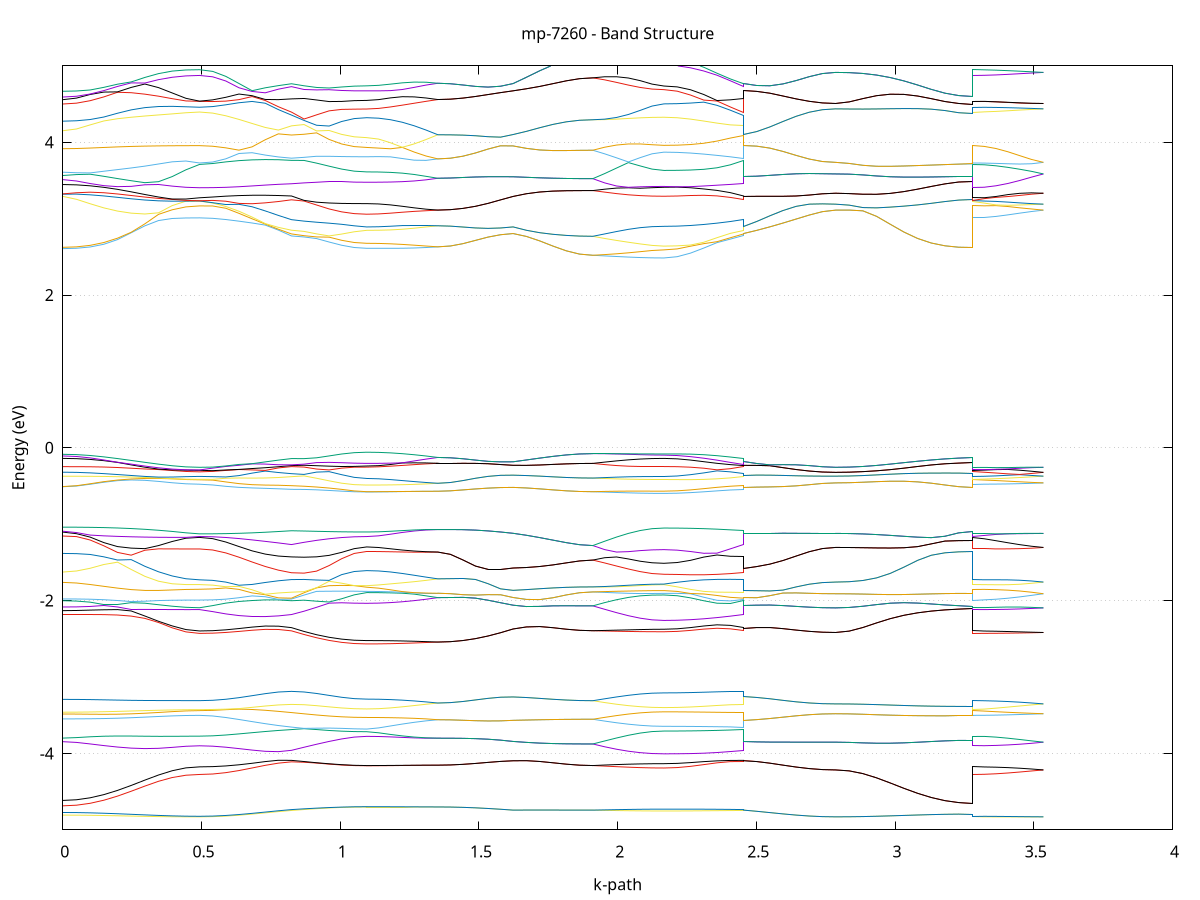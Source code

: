 set title 'mp-7260 - Band Structure'
set xlabel 'k-path'
set ylabel 'Energy (eV)'
set grid y
set yrange [-5:5]
set terminal png size 800,600
set output 'mp-7260_bands_gnuplot.png'
plot '-' using 1:2 with lines notitle, '-' using 1:2 with lines notitle, '-' using 1:2 with lines notitle, '-' using 1:2 with lines notitle, '-' using 1:2 with lines notitle, '-' using 1:2 with lines notitle, '-' using 1:2 with lines notitle, '-' using 1:2 with lines notitle, '-' using 1:2 with lines notitle, '-' using 1:2 with lines notitle, '-' using 1:2 with lines notitle, '-' using 1:2 with lines notitle, '-' using 1:2 with lines notitle, '-' using 1:2 with lines notitle, '-' using 1:2 with lines notitle, '-' using 1:2 with lines notitle, '-' using 1:2 with lines notitle, '-' using 1:2 with lines notitle, '-' using 1:2 with lines notitle, '-' using 1:2 with lines notitle, '-' using 1:2 with lines notitle, '-' using 1:2 with lines notitle, '-' using 1:2 with lines notitle, '-' using 1:2 with lines notitle, '-' using 1:2 with lines notitle, '-' using 1:2 with lines notitle, '-' using 1:2 with lines notitle, '-' using 1:2 with lines notitle, '-' using 1:2 with lines notitle, '-' using 1:2 with lines notitle, '-' using 1:2 with lines notitle, '-' using 1:2 with lines notitle, '-' using 1:2 with lines notitle, '-' using 1:2 with lines notitle, '-' using 1:2 with lines notitle, '-' using 1:2 with lines notitle, '-' using 1:2 with lines notitle, '-' using 1:2 with lines notitle, '-' using 1:2 with lines notitle, '-' using 1:2 with lines notitle, '-' using 1:2 with lines notitle, '-' using 1:2 with lines notitle, '-' using 1:2 with lines notitle, '-' using 1:2 with lines notitle, '-' using 1:2 with lines notitle, '-' using 1:2 with lines notitle, '-' using 1:2 with lines notitle, '-' using 1:2 with lines notitle, '-' using 1:2 with lines notitle, '-' using 1:2 with lines notitle, '-' using 1:2 with lines notitle, '-' using 1:2 with lines notitle, '-' using 1:2 with lines notitle, '-' using 1:2 with lines notitle, '-' using 1:2 with lines notitle, '-' using 1:2 with lines notitle, '-' using 1:2 with lines notitle, '-' using 1:2 with lines notitle, '-' using 1:2 with lines notitle, '-' using 1:2 with lines notitle, '-' using 1:2 with lines notitle, '-' using 1:2 with lines notitle, '-' using 1:2 with lines notitle, '-' using 1:2 with lines notitle, '-' using 1:2 with lines notitle, '-' using 1:2 with lines notitle, '-' using 1:2 with lines notitle, '-' using 1:2 with lines notitle, '-' using 1:2 with lines notitle, '-' using 1:2 with lines notitle, '-' using 1:2 with lines notitle, '-' using 1:2 with lines notitle, '-' using 1:2 with lines notitle, '-' using 1:2 with lines notitle, '-' using 1:2 with lines notitle, '-' using 1:2 with lines notitle, '-' using 1:2 with lines notitle, '-' using 1:2 with lines notitle, '-' using 1:2 with lines notitle, '-' using 1:2 with lines notitle, '-' using 1:2 with lines notitle, '-' using 1:2 with lines notitle, '-' using 1:2 with lines notitle, '-' using 1:2 with lines notitle, '-' using 1:2 with lines notitle, '-' using 1:2 with lines notitle, '-' using 1:2 with lines notitle, '-' using 1:2 with lines notitle, '-' using 1:2 with lines notitle, '-' using 1:2 with lines notitle, '-' using 1:2 with lines notitle, '-' using 1:2 with lines notitle, '-' using 1:2 with lines notitle, '-' using 1:2 with lines notitle, '-' using 1:2 with lines notitle, '-' using 1:2 with lines notitle, '-' using 1:2 with lines notitle, '-' using 1:2 with lines notitle, '-' using 1:2 with lines notitle, '-' using 1:2 with lines notitle, '-' using 1:2 with lines notitle, '-' using 1:2 with lines notitle, '-' using 1:2 with lines notitle, '-' using 1:2 with lines notitle, '-' using 1:2 with lines notitle, '-' using 1:2 with lines notitle, '-' using 1:2 with lines notitle, '-' using 1:2 with lines notitle, '-' using 1:2 with lines notitle, '-' using 1:2 with lines notitle, '-' using 1:2 with lines notitle, '-' using 1:2 with lines notitle, '-' using 1:2 with lines notitle, '-' using 1:2 with lines notitle, '-' using 1:2 with lines notitle, '-' using 1:2 with lines notitle, '-' using 1:2 with lines notitle, '-' using 1:2 with lines notitle, '-' using 1:2 with lines notitle, '-' using 1:2 with lines notitle, '-' using 1:2 with lines notitle, '-' using 1:2 with lines notitle, '-' using 1:2 with lines notitle, '-' using 1:2 with lines notitle, '-' using 1:2 with lines notitle, '-' using 1:2 with lines notitle, '-' using 1:2 with lines notitle, '-' using 1:2 with lines notitle
0.000000 -15.028213
0.049301 -15.027013
0.098602 -15.023513
0.147903 -15.017913
0.197204 -15.010713
0.246505 -15.002513
0.295806 -14.993813
0.345107 -14.985613
0.394408 -14.978513
0.443709 -14.973313
0.493010 -14.971313
0.493010 -14.971313
0.540342 -14.970713
0.587675 -14.969013
0.635007 -14.966413
0.682340 -14.963413
0.729673 -14.960313
0.777005 -14.957913
0.824338 -14.956713
0.824338 -14.956713
0.869554 -14.958413
0.914770 -14.960913
0.959987 -14.963513
1.005203 -14.965713
1.050419 -14.967213
1.095635 -14.967813
1.095635 -14.967813
1.138353 -14.967713
1.181071 -14.967313
1.223789 -14.966813
1.266507 -14.966213
1.309225 -14.965413
1.351942 -14.964613
1.351942 -14.964613
1.397159 -14.964113
1.442375 -14.962613
1.487591 -14.960413
1.532808 -14.957813
1.578024 -14.955313
1.623240 -14.953313
1.623240 -14.953313
1.671116 -14.951213
1.718993 -14.949813
1.766869 -14.949013
1.814745 -14.948613
1.862621 -14.948413
1.910497 -14.948313
1.910497 -14.948313
1.953215 -14.950413
1.995933 -14.952213
2.038651 -14.953813
2.081368 -14.955113
2.124086 -14.955813
2.166804 -14.956113
2.166804 -14.956113
2.214680 -14.956013
2.262556 -14.955713
2.310433 -14.955513
2.358309 -14.955313
2.406185 -14.955613
2.454061 -14.956713
2.454061 -14.953313
2.501394 -14.955013
2.548726 -14.957613
2.596059 -14.960813
2.643391 -14.963813
2.690724 -14.966413
2.738056 -14.968113
2.785389 -14.968713
2.785389 -14.968713
2.834690 -14.969913
2.883991 -14.973313
2.933292 -14.978513
2.982593 -14.985013
3.031894 -14.992113
3.081195 -14.999013
3.130496 -15.005213
3.179797 -15.010113
3.229098 -15.013213
3.278399 -15.014213
3.278399 -14.971313
3.321117 -14.971213
3.363834 -14.970913
3.406552 -14.970513
3.449270 -14.970013
3.491988 -14.969413
3.534706 -14.968713
e
0.000000 -14.999913
0.049301 -14.999013
0.098602 -14.996313
0.147903 -14.992213
0.197204 -14.987113
0.246505 -14.981513
0.295806 -14.976013
0.345107 -14.971313
0.394408 -14.968013
0.443709 -14.966513
0.493010 -14.966213
0.493010 -14.966213
0.540342 -14.965613
0.587675 -14.963913
0.635007 -14.961313
0.682340 -14.958213
0.729673 -14.955013
0.777005 -14.952013
0.824338 -14.949913
0.824338 -14.949913
0.869554 -14.952113
0.914770 -14.954813
0.959987 -14.957313
1.005203 -14.959513
1.050419 -14.960913
1.095635 -14.961413
1.095635 -14.961413
1.138353 -14.961513
1.181071 -14.961913
1.223789 -14.962413
1.266507 -14.963013
1.309225 -14.963813
1.351942 -14.964613
1.351942 -14.964613
1.397159 -14.964113
1.442375 -14.962613
1.487591 -14.960413
1.532808 -14.957813
1.578024 -14.955313
1.623240 -14.953313
1.623240 -14.953313
1.671116 -14.951213
1.718993 -14.949813
1.766869 -14.949013
1.814745 -14.948613
1.862621 -14.948413
1.910497 -14.948313
1.910497 -14.948313
1.953215 -14.946313
1.995933 -14.944413
2.038651 -14.942813
2.081368 -14.941513
2.124086 -14.940713
2.166804 -14.940513
2.166804 -14.940513
2.214680 -14.940713
2.262556 -14.941313
2.310433 -14.942413
2.358309 -14.944213
2.406185 -14.946713
2.454061 -14.949913
2.454061 -14.953313
2.501394 -14.955013
2.548726 -14.957613
2.596059 -14.960813
2.643391 -14.963813
2.690724 -14.966413
2.738056 -14.968113
2.785389 -14.968713
2.785389 -14.968713
2.834690 -14.969913
2.883991 -14.973313
2.933292 -14.978513
2.982593 -14.985013
3.031894 -14.992113
3.081195 -14.999013
3.130496 -15.005213
3.179797 -15.010113
3.229098 -15.013213
3.278399 -15.014213
3.278399 -14.966213
3.321117 -14.966313
3.363834 -14.966513
3.406552 -14.966913
3.449270 -14.967413
3.491988 -14.968113
3.534706 -14.968713
e
0.000000 -13.697813
0.049301 -13.700013
0.098602 -13.705513
0.147903 -13.713713
0.197204 -13.723913
0.246505 -13.735013
0.295806 -13.746113
0.345107 -13.756213
0.394408 -13.764313
0.443709 -13.769513
0.493010 -13.771313
0.493010 -13.771313
0.540342 -13.771713
0.587675 -13.772913
0.635007 -13.774713
0.682340 -13.776613
0.729673 -13.778313
0.777005 -13.779213
0.824338 -13.778913
0.824338 -13.778913
0.869554 -13.769513
0.914770 -13.759313
0.959987 -13.749413
1.005203 -13.741013
1.050419 -13.735313
1.095635 -13.733213
1.095635 -13.733213
1.138353 -13.733013
1.181071 -13.732613
1.223789 -13.731813
1.266507 -13.730913
1.309225 -13.729713
1.351942 -13.728513
1.351942 -13.728513
1.397159 -13.730113
1.442375 -13.734613
1.487591 -13.741513
1.532808 -13.750013
1.578024 -13.759013
1.623240 -13.767613
1.623240 -13.767613
1.671116 -13.774613
1.718993 -13.780613
1.766869 -13.785513
1.814745 -13.789113
1.862621 -13.791313
1.910497 -13.792113
1.910497 -13.792113
1.953215 -13.795713
1.995933 -13.799013
2.038651 -13.801813
2.081368 -13.804013
2.124086 -13.805413
2.166804 -13.805813
2.166804 -13.805813
2.214680 -13.805013
2.262556 -13.802613
2.310433 -13.798613
2.358309 -13.793213
2.406185 -13.786613
2.454061 -13.778913
2.454061 -13.767613
2.501394 -13.768213
2.548726 -13.768013
2.596059 -13.767213
2.643391 -13.766213
2.690724 -13.765413
2.738056 -13.764813
2.785389 -13.764613
2.785389 -13.764613
2.834690 -13.762913
2.883991 -13.757913
2.933292 -13.750313
2.982593 -13.740713
3.031894 -13.730313
3.081195 -13.719913
3.130496 -13.710613
3.179797 -13.703313
3.229098 -13.698713
3.278399 -13.697113
3.278399 -13.771313
3.321117 -13.771013
3.363834 -13.770413
3.406552 -13.769413
3.449270 -13.768013
3.491988 -13.766413
3.534706 -13.764613
e
0.000000 -13.696313
0.049301 -13.697413
0.098602 -13.701113
0.147903 -13.707413
0.197204 -13.715713
0.246505 -13.725213
0.295806 -13.734913
0.345107 -13.743813
0.394408 -13.750913
0.443709 -13.755613
0.493010 -13.757213
0.493010 -13.757213
0.540342 -13.757213
0.587675 -13.757113
0.635007 -13.757113
0.682340 -13.757213
0.729673 -13.757213
0.777005 -13.756913
0.824338 -13.756013
0.824338 -13.756013
0.869554 -13.748313
0.914770 -13.740413
0.959987 -13.733413
1.005203 -13.728013
1.050419 -13.724813
1.095635 -13.723813
1.095635 -13.723813
1.138353 -13.724013
1.181071 -13.724413
1.223789 -13.725213
1.266507 -13.726213
1.309225 -13.727313
1.351942 -13.728513
1.351942 -13.728513
1.397159 -13.730113
1.442375 -13.734613
1.487591 -13.741513
1.532808 -13.750013
1.578024 -13.759013
1.623240 -13.767613
1.623240 -13.767613
1.671116 -13.774613
1.718993 -13.780613
1.766869 -13.785513
1.814745 -13.789113
1.862621 -13.791313
1.910497 -13.792113
1.910497 -13.792113
1.953215 -13.788413
1.995933 -13.785013
2.038651 -13.782113
2.081368 -13.779813
2.124086 -13.778413
2.166804 -13.777913
2.166804 -13.777913
2.214680 -13.777213
2.262556 -13.775213
2.310433 -13.772013
2.358309 -13.767613
2.406185 -13.762213
2.454061 -13.756013
2.454061 -13.767613
2.501394 -13.768213
2.548726 -13.768013
2.596059 -13.767213
2.643391 -13.766213
2.690724 -13.765413
2.738056 -13.764813
2.785389 -13.764613
2.785389 -13.764613
2.834690 -13.762913
2.883991 -13.757913
2.933292 -13.750313
2.982593 -13.740713
3.031894 -13.730313
3.081195 -13.719913
3.130496 -13.710613
3.179797 -13.703313
3.229098 -13.698713
3.278399 -13.697113
3.278399 -13.757213
3.321117 -13.757413
3.363834 -13.758213
3.406552 -13.759413
3.449270 -13.761013
3.491988 -13.762813
3.534706 -13.764613
e
0.000000 -13.291613
0.049301 -13.290713
0.098602 -13.288013
0.147903 -13.283813
0.197204 -13.278213
0.246505 -13.271613
0.295806 -13.264313
0.345107 -13.256913
0.394408 -13.249813
0.443709 -13.243413
0.493010 -13.239313
0.493010 -13.239313
0.540342 -13.239313
0.587675 -13.239113
0.635007 -13.238813
0.682340 -13.238313
0.729673 -13.238013
0.777005 -13.238313
0.824338 -13.239813
0.824338 -13.239813
0.869554 -13.241913
0.914770 -13.244713
0.959987 -13.247513
1.005203 -13.249913
1.050419 -13.251413
1.095635 -13.252013
1.095635 -13.252013
1.138353 -13.251913
1.181071 -13.251813
1.223789 -13.251713
1.266507 -13.251413
1.309225 -13.251013
1.351942 -13.250513
1.351942 -13.250513
1.397159 -13.250013
1.442375 -13.248513
1.487591 -13.246113
1.532808 -13.243213
1.578024 -13.240013
1.623240 -13.237013
1.623240 -13.237013
1.671116 -13.234613
1.718993 -13.232613
1.766869 -13.231013
1.814745 -13.229813
1.862621 -13.229013
1.910497 -13.228813
1.910497 -13.228813
1.953215 -13.232313
1.995933 -13.235713
2.038651 -13.238513
2.081368 -13.240713
2.124086 -13.242113
2.166804 -13.242513
2.166804 -13.242513
2.214680 -13.242513
2.262556 -13.242213
2.310433 -13.241713
2.358309 -13.241113
2.406185 -13.240413
2.454061 -13.239813
2.454061 -13.237013
2.501394 -13.236513
2.548726 -13.236413
2.596059 -13.236513
2.643391 -13.236713
2.690724 -13.237013
2.738056 -13.237213
2.785389 -13.237213
2.785389 -13.237213
2.834690 -13.237813
2.883991 -13.239513
2.933292 -13.242113
2.982593 -13.245413
3.031894 -13.249113
3.081195 -13.252613
3.130496 -13.255913
3.179797 -13.258413
3.229098 -13.260013
3.278399 -13.260613
3.278399 -13.239313
3.321117 -13.239213
3.363834 -13.239013
3.406552 -13.238613
3.449270 -13.238213
3.491988 -13.237713
3.534706 -13.237213
e
0.000000 -13.229413
0.049301 -13.229213
0.098602 -13.228713
0.147903 -13.227913
0.197204 -13.227213
0.246505 -13.226713
0.295806 -13.226813
0.345107 -13.227713
0.394408 -13.229613
0.443709 -13.232713
0.493010 -13.235613
0.493010 -13.235613
0.540342 -13.235513
0.587675 -13.235113
0.635007 -13.234813
0.682340 -13.234613
0.729673 -13.234513
0.777005 -13.234213
0.824338 -13.233413
0.824338 -13.233413
0.869554 -13.237313
0.914770 -13.240813
0.959987 -13.243813
1.005203 -13.246113
1.050419 -13.247613
1.095635 -13.248113
1.095635 -13.248113
1.138353 -13.248213
1.181071 -13.248513
1.223789 -13.248913
1.266507 -13.249513
1.309225 -13.250013
1.351942 -13.250513
1.351942 -13.250513
1.397159 -13.250013
1.442375 -13.248513
1.487591 -13.246113
1.532808 -13.243213
1.578024 -13.240013
1.623240 -13.237013
1.623240 -13.237013
1.671116 -13.234613
1.718993 -13.232613
1.766869 -13.231013
1.814745 -13.229813
1.862621 -13.229013
1.910497 -13.228813
1.910497 -13.228813
1.953215 -13.225213
1.995933 -13.221913
2.038651 -13.219113
2.081368 -13.216913
2.124086 -13.215613
2.166804 -13.215113
2.166804 -13.215113
2.214680 -13.215713
2.262556 -13.217413
2.310433 -13.220113
2.358309 -13.223813
2.406185 -13.228313
2.454061 -13.233413
2.454061 -13.237013
2.501394 -13.236513
2.548726 -13.236413
2.596059 -13.236513
2.643391 -13.236713
2.690724 -13.237013
2.738056 -13.237213
2.785389 -13.237213
2.785389 -13.237213
2.834690 -13.237813
2.883991 -13.239513
2.933292 -13.242113
2.982593 -13.245413
3.031894 -13.249113
3.081195 -13.252613
3.130496 -13.255913
3.179797 -13.258413
3.229098 -13.260013
3.278399 -13.260613
3.278399 -13.235613
3.321117 -13.235713
3.363834 -13.235813
3.406552 -13.236013
3.449270 -13.236413
3.491988 -13.236813
3.534706 -13.237213
e
0.000000 -12.946113
0.049301 -12.947713
0.098602 -12.951913
0.147903 -12.958013
0.197204 -12.965213
0.246505 -12.973013
0.295806 -12.980713
0.345107 -12.987413
0.394408 -12.992713
0.443709 -12.996113
0.493010 -12.997313
0.493010 -12.997313
0.540342 -12.998213
0.587675 -13.001013
0.635007 -13.005013
0.682340 -13.009713
0.729673 -13.014313
0.777005 -13.018113
0.824338 -13.020513
0.824338 -13.020513
0.869554 -13.026613
0.914770 -13.031713
0.959987 -13.035713
1.005203 -13.038513
1.050419 -13.040313
1.095635 -13.040813
1.095635 -13.040813
1.138353 -13.040513
1.181071 -13.039413
1.223789 -13.037813
1.266507 -13.035813
1.309225 -13.033413
1.351942 -13.031013
1.351942 -13.031013
1.397159 -13.030513
1.442375 -13.028813
1.487591 -13.026113
1.532808 -13.022413
1.578024 -13.017713
1.623240 -13.012213
1.623240 -13.012213
1.671116 -13.006813
1.718993 -13.000713
1.766869 -12.994613
1.814745 -12.989413
1.862621 -12.986013
1.910497 -12.984813
1.910497 -12.984813
1.953215 -12.985013
1.995933 -12.985213
2.038651 -12.985313
2.081368 -12.985413
2.124086 -12.985513
2.166804 -12.985513
2.166804 -12.985513
2.214680 -12.987813
2.262556 -12.992713
2.310433 -12.999313
2.358309 -13.006813
2.406185 -13.014213
2.454061 -13.020513
2.454061 -13.012213
2.501394 -13.009613
2.548726 -13.005613
2.596059 -13.001013
2.643391 -12.996313
2.690724 -12.992413
2.738056 -12.989713
2.785389 -12.988813
2.785389 -12.988813
2.834690 -12.987713
2.883991 -12.984613
2.933292 -12.979813
2.982593 -12.973713
3.031894 -12.966913
3.081195 -12.960013
3.130496 -12.953713
3.179797 -12.948813
3.229098 -12.945513
3.278399 -12.944413
3.278399 -12.997313
3.321117 -12.997013
3.363834 -12.996113
3.406552 -12.994713
3.449270 -12.992913
3.491988 -12.990913
3.534706 -12.988813
e
0.000000 -12.943013
0.049301 -12.943713
0.098602 -12.945913
0.147903 -12.949913
0.197204 -12.955113
0.246505 -12.961113
0.295806 -12.967213
0.345107 -12.972713
0.394408 -12.977113
0.443709 -12.979913
0.493010 -12.980913
0.493010 -12.980913
0.540342 -12.981813
0.587675 -12.984413
0.635007 -12.988413
0.682340 -12.993013
0.729673 -12.997713
0.777005 -13.001813
0.824338 -13.004613
0.824338 -13.004613
0.869554 -13.009813
0.914770 -13.014213
0.959987 -13.017713
1.005203 -13.020213
1.050419 -13.021813
1.095635 -13.022313
1.095635 -13.022313
1.138353 -13.022613
1.181071 -13.023413
1.223789 -13.024713
1.266507 -13.026513
1.309225 -13.028613
1.351942 -13.031013
1.351942 -13.031013
1.397159 -13.030513
1.442375 -13.028813
1.487591 -13.026113
1.532808 -13.022413
1.578024 -13.017713
1.623240 -13.012213
1.623240 -13.012213
1.671116 -13.006813
1.718993 -13.000713
1.766869 -12.994613
1.814745 -12.989413
1.862621 -12.986013
1.910497 -12.984813
1.910497 -12.984813
1.953215 -12.984613
1.995933 -12.984513
2.038651 -12.984313
2.081368 -12.984213
2.124086 -12.984113
2.166804 -12.984113
2.166804 -12.984113
2.214680 -12.984213
2.262556 -12.986213
2.310433 -12.990013
2.358309 -12.994913
2.406185 -13.000013
2.454061 -13.004613
2.454061 -13.012213
2.501394 -13.009613
2.548726 -13.005613
2.596059 -13.001013
2.643391 -12.996313
2.690724 -12.992413
2.738056 -12.989713
2.785389 -12.988813
2.785389 -12.988813
2.834690 -12.987713
2.883991 -12.984613
2.933292 -12.979813
2.982593 -12.973713
3.031894 -12.966913
3.081195 -12.960013
3.130496 -12.953713
3.179797 -12.948813
3.229098 -12.945513
3.278399 -12.944413
3.278399 -12.980913
3.321117 -12.981113
3.363834 -12.981913
3.406552 -12.983113
3.449270 -12.984713
3.491988 -12.986713
3.534706 -12.988813
e
0.000000 -12.094713
0.049301 -12.096413
0.098602 -12.100813
0.147903 -12.106913
0.197204 -12.114213
0.246505 -12.122013
0.295806 -12.129713
0.345107 -12.136513
0.394408 -12.141913
0.443709 -12.145413
0.493010 -12.146613
0.493010 -12.146613
0.540342 -12.147613
0.587675 -12.150013
0.635007 -12.152813
0.682340 -12.155213
0.729673 -12.156813
0.777005 -12.157113
0.824338 -12.156113
0.824338 -12.156113
0.869554 -12.148013
0.914770 -12.138913
0.959987 -12.129613
1.005203 -12.121213
1.050419 -12.114913
1.095635 -12.112413
1.095635 -12.112413
1.138353 -12.112113
1.181071 -12.111313
1.223789 -12.110113
1.266507 -12.108513
1.309225 -12.106613
1.351942 -12.104613
1.351942 -12.104613
1.397159 -12.105713
1.442375 -12.108813
1.487591 -12.113713
1.532808 -12.119713
1.578024 -12.126213
1.623240 -12.132413
1.623240 -12.132413
1.671116 -12.136713
1.718993 -12.140313
1.766869 -12.143313
1.814745 -12.145613
1.862621 -12.146913
1.910497 -12.147413
1.910497 -12.147413
1.953215 -12.154913
1.995933 -12.161813
2.038651 -12.167913
2.081368 -12.172513
2.124086 -12.175413
2.166804 -12.176413
2.166804 -12.176413
2.214680 -12.175813
2.262556 -12.173913
2.310433 -12.171013
2.358309 -12.166913
2.406185 -12.161913
2.454061 -12.156113
2.454061 -12.132413
2.501394 -12.134113
2.548726 -12.135313
2.596059 -12.136013
2.643391 -12.136413
2.690724 -12.136613
2.738056 -12.136613
2.785389 -12.136713
2.785389 -12.136713
2.834690 -12.135613
2.883991 -12.132513
2.933292 -12.127613
2.982593 -12.121513
3.031894 -12.114813
3.081195 -12.108113
3.130496 -12.102113
3.179797 -12.097313
3.229098 -12.094213
3.278399 -12.093213
3.278399 -12.146613
3.321117 -12.146213
3.363834 -12.145313
3.406552 -12.143713
3.449270 -12.141713
3.491988 -12.139313
3.534706 -12.136713
e
0.000000 -12.091713
0.049301 -12.092113
0.098602 -12.093813
0.147903 -12.097213
0.197204 -12.101913
0.246505 -12.107413
0.295806 -12.113113
0.345107 -12.118313
0.394408 -12.122513
0.443709 -12.125313
0.493010 -12.126213
0.493010 -12.126213
0.540342 -12.125213
0.587675 -12.122713
0.635007 -12.119713
0.682340 -12.116613
0.729673 -12.113713
0.777005 -12.111113
0.824338 -12.108913
0.824338 -12.108913
0.869554 -12.104513
0.914770 -12.100613
0.959987 -12.097813
1.005203 -12.096513
1.050419 -12.096413
1.095635 -12.096813
1.095635 -12.096813
1.138353 -12.097013
1.181071 -12.097813
1.223789 -12.099113
1.266507 -12.100713
1.309225 -12.102613
1.351942 -12.104613
1.351942 -12.104613
1.397159 -12.105713
1.442375 -12.108813
1.487591 -12.113713
1.532808 -12.119713
1.578024 -12.126213
1.623240 -12.132413
1.623240 -12.132413
1.671116 -12.136713
1.718993 -12.140313
1.766869 -12.143313
1.814745 -12.145613
1.862621 -12.146913
1.910497 -12.147413
1.910497 -12.147413
1.953215 -12.139913
1.995933 -12.133013
2.038651 -12.127013
2.081368 -12.122513
2.124086 -12.119613
2.166804 -12.118713
2.166804 -12.118713
2.214680 -12.118413
2.262556 -12.117413
2.310433 -12.116013
2.358309 -12.114013
2.406185 -12.111613
2.454061 -12.108913
2.454061 -12.132413
2.501394 -12.134113
2.548726 -12.135313
2.596059 -12.136013
2.643391 -12.136413
2.690724 -12.136613
2.738056 -12.136613
2.785389 -12.136713
2.785389 -12.136713
2.834690 -12.135613
2.883991 -12.132513
2.933292 -12.127613
2.982593 -12.121513
3.031894 -12.114813
3.081195 -12.108113
3.130496 -12.102113
3.179797 -12.097313
3.229098 -12.094213
3.278399 -12.093213
3.278399 -12.126213
3.321117 -12.126613
3.363834 -12.127713
3.406552 -12.129313
3.449270 -12.131513
3.491988 -12.134013
3.534706 -12.136713
e
0.000000 -10.205313
0.049301 -10.202313
0.098602 -10.193813
0.147903 -10.180413
0.197204 -10.163313
0.246505 -10.144113
0.295806 -10.124513
0.345107 -10.106513
0.394408 -10.091813
0.443709 -10.082213
0.493010 -10.078813
0.493010 -10.078813
0.540342 -10.081713
0.587675 -10.090113
0.635007 -10.103113
0.682340 -10.119513
0.729673 -10.137913
0.777005 -10.156713
0.824338 -10.175013
0.824338 -10.175013
0.869554 -10.185713
0.914770 -10.197413
0.959987 -10.209313
1.005203 -10.218913
1.050419 -10.225113
1.095635 -10.227313
1.095635 -10.227313
1.138353 -10.227213
1.181071 -10.226913
1.223789 -10.226413
1.266507 -10.225813
1.309225 -10.225313
1.351942 -10.224713
1.351942 -10.224713
1.397159 -10.222713
1.442375 -10.216813
1.487591 -10.207813
1.532808 -10.196713
1.578024 -10.184713
1.623240 -10.173013
1.623240 -10.173013
1.671116 -10.178813
1.718993 -10.185413
1.766869 -10.192113
1.814745 -10.197713
1.862621 -10.201513
1.910497 -10.202813
1.910497 -10.202813
1.953215 -10.204813
1.995933 -10.206713
2.038651 -10.208313
2.081368 -10.209513
2.124086 -10.210313
2.166804 -10.210613
2.166804 -10.210613
2.214680 -10.209013
2.262556 -10.204713
2.310433 -10.198113
2.358309 -10.190213
2.406185 -10.182113
2.454061 -10.175013
2.454061 -10.173013
2.501394 -10.154313
2.548726 -10.134913
2.596059 -10.116013
2.643391 -10.099313
2.690724 -10.086013
2.738056 -10.077513
2.785389 -10.074613
2.785389 -10.074613
2.834690 -10.077613
2.883991 -10.086313
2.933292 -10.099713
2.982593 -10.116413
3.031894 -10.134813
3.081195 -10.153013
3.130496 -10.169313
3.179797 -10.182113
3.229098 -10.190313
3.278399 -10.193113
3.278399 -10.078813
3.321117 -10.078613
3.363834 -10.078213
3.406552 -10.077513
3.449270 -10.076713
3.491988 -10.075713
3.534706 -10.074613
e
0.000000 -10.180713
0.049301 -10.178013
0.098602 -10.170213
0.147903 -10.158013
0.197204 -10.142613
0.246505 -10.125513
0.295806 -10.108413
0.345107 -10.092913
0.394408 -10.080813
0.443709 -10.073213
0.493010 -10.070613
0.493010 -10.070613
0.540342 -10.073613
0.587675 -10.082213
0.635007 -10.095713
0.682340 -10.112913
0.729673 -10.132313
0.777005 -10.152313
0.824338 -10.171413
0.824338 -10.171413
0.869554 -10.184313
0.914770 -10.196813
0.959987 -10.207213
1.005203 -10.215613
1.050419 -10.221213
1.095635 -10.223113
1.095635 -10.223113
1.138353 -10.223113
1.181071 -10.223213
1.223789 -10.223513
1.266507 -10.223813
1.309225 -10.224213
1.351942 -10.224713
1.351942 -10.224713
1.397159 -10.222713
1.442375 -10.216813
1.487591 -10.207813
1.532808 -10.196713
1.578024 -10.184713
1.623240 -10.173013
1.623240 -10.173013
1.671116 -10.178813
1.718993 -10.185413
1.766869 -10.192113
1.814745 -10.197713
1.862621 -10.201513
1.910497 -10.202813
1.910497 -10.202813
1.953215 -10.200913
1.995933 -10.199013
2.038651 -10.197513
2.081368 -10.196313
2.124086 -10.195513
2.166804 -10.195213
2.166804 -10.195213
2.214680 -10.194113
2.262556 -10.191013
2.310433 -10.186413
2.358309 -10.181113
2.406185 -10.175813
2.454061 -10.171413
2.454061 -10.173013
2.501394 -10.154313
2.548726 -10.134913
2.596059 -10.116013
2.643391 -10.099313
2.690724 -10.086013
2.738056 -10.077513
2.785389 -10.074613
2.785389 -10.074613
2.834690 -10.077613
2.883991 -10.086313
2.933292 -10.099713
2.982593 -10.116413
3.031894 -10.134813
3.081195 -10.153013
3.130496 -10.169313
3.179797 -10.182113
3.229098 -10.190313
3.278399 -10.193113
3.278399 -10.070613
3.321117 -10.070713
3.363834 -10.071113
3.406552 -10.071813
3.449270 -10.072613
3.491988 -10.073513
3.534706 -10.074613
e
0.000000 -9.162913
0.049301 -9.163513
0.098602 -9.165113
0.147903 -9.167613
0.197204 -9.170613
0.246505 -9.173913
0.295806 -9.177213
0.345107 -9.180113
0.394408 -9.182413
0.443709 -9.183813
0.493010 -9.184313
0.493010 -9.184313
0.540342 -9.180913
0.587675 -9.171013
0.635007 -9.155913
0.682340 -9.137113
0.729673 -9.116713
0.777005 -9.096713
0.824338 -9.078913
0.824338 -9.078913
0.869554 -9.067713
0.914770 -9.057113
0.959987 -9.047513
1.005203 -9.039613
1.050419 -9.034113
1.095635 -9.032013
1.095635 -9.032013
1.138353 -9.031913
1.181071 -9.031713
1.223789 -9.031413
1.266507 -9.031013
1.309225 -9.030413
1.351942 -9.029713
1.351942 -9.029713
1.397159 -9.031013
1.442375 -9.034913
1.487591 -9.041113
1.532808 -9.049213
1.578024 -9.058613
1.623240 -9.069013
1.623240 -9.069013
1.671116 -9.066213
1.718993 -9.064013
1.766869 -9.062213
1.814745 -9.060813
1.862621 -9.059913
1.910497 -9.059613
1.910497 -9.059613
1.953215 -9.061513
1.995933 -9.063213
2.038651 -9.064713
2.081368 -9.065913
2.124086 -9.066613
2.166804 -9.066813
2.166804 -9.066813
2.214680 -9.067213
2.262556 -9.068513
2.310433 -9.070413
2.358309 -9.072813
2.406185 -9.075613
2.454061 -9.078913
2.454061 -9.069013
2.501394 -9.085813
2.548726 -9.105113
2.596059 -9.125013
2.643391 -9.143313
2.690724 -9.158213
2.738056 -9.167913
2.785389 -9.171213
2.785389 -9.171213
2.834690 -9.170813
2.883991 -9.169613
2.933292 -9.167613
2.982593 -9.165213
3.031894 -9.162413
3.081195 -9.159613
3.130496 -9.157113
3.179797 -9.155013
3.229098 -9.153713
3.278399 -9.153313
3.278399 -9.184313
3.321117 -9.183913
3.363834 -9.182613
3.406552 -9.180513
3.449270 -9.177813
3.491988 -9.174613
3.534706 -9.171213
e
0.000000 -9.143413
0.049301 -9.143713
0.098602 -9.144813
0.147903 -9.146413
0.197204 -9.148513
0.246505 -9.150813
0.295806 -9.153013
0.345107 -9.155113
0.394408 -9.156713
0.443709 -9.157713
0.493010 -9.158113
0.493010 -9.158113
0.540342 -9.154813
0.587675 -9.145313
0.635007 -9.130713
0.682340 -9.112713
0.729673 -9.093313
0.777005 -9.074613
0.824338 -9.058613
0.824338 -9.058613
0.869554 -9.048913
0.914770 -9.040513
0.959987 -9.033813
1.005203 -9.029213
1.050419 -9.026813
1.095635 -9.026213
1.095635 -9.026213
1.138353 -9.026413
1.181071 -9.026813
1.223789 -9.027413
1.266507 -9.028113
1.309225 -9.028913
1.351942 -9.029713
1.351942 -9.029713
1.397159 -9.031013
1.442375 -9.034913
1.487591 -9.041113
1.532808 -9.049213
1.578024 -9.058613
1.623240 -9.069013
1.623240 -9.069013
1.671116 -9.066213
1.718993 -9.064013
1.766869 -9.062213
1.814745 -9.060813
1.862621 -9.059913
1.910497 -9.059613
1.910497 -9.059613
1.953215 -9.057713
1.995933 -9.055913
2.038651 -9.054413
2.081368 -9.053213
2.124086 -9.052413
2.166804 -9.052213
2.166804 -9.052213
2.214680 -9.052313
2.262556 -9.052813
2.310433 -9.053513
2.358309 -9.054713
2.406185 -9.056413
2.454061 -9.058613
2.454061 -9.069013
2.501394 -9.085813
2.548726 -9.105113
2.596059 -9.125013
2.643391 -9.143313
2.690724 -9.158213
2.738056 -9.167913
2.785389 -9.171213
2.785389 -9.171213
2.834690 -9.170813
2.883991 -9.169613
2.933292 -9.167613
2.982593 -9.165213
3.031894 -9.162413
3.081195 -9.159613
3.130496 -9.157113
3.179797 -9.155013
3.229098 -9.153713
3.278399 -9.153313
3.278399 -9.158113
3.321117 -9.158513
3.363834 -9.159913
3.406552 -9.161913
3.449270 -9.164713
3.491988 -9.167813
3.534706 -9.171213
e
0.000000 -7.815913
0.049301 -7.814213
0.098602 -7.809313
0.147903 -7.801613
0.197204 -7.791713
0.246505 -7.780213
0.295806 -7.768113
0.345107 -7.756413
0.394408 -7.746213
0.443709 -7.738813
0.493010 -7.736113
0.493010 -7.736113
0.540342 -7.737113
0.587675 -7.740113
0.635007 -7.744813
0.682340 -7.750813
0.729673 -7.758013
0.777005 -7.766513
0.824338 -7.776413
0.824338 -7.776413
0.869554 -7.786713
0.914770 -7.797813
0.959987 -7.808913
1.005203 -7.818313
1.050419 -7.824513
1.095635 -7.826613
1.095635 -7.826613
1.138353 -7.826613
1.181071 -7.826513
1.223789 -7.826213
1.266507 -7.825613
1.309225 -7.824613
1.351942 -7.823213
1.351942 -7.823213
1.397159 -7.821313
1.442375 -7.815613
1.487591 -7.806713
1.532808 -7.795313
1.578024 -7.782513
1.623240 -7.769313
1.623240 -7.769313
1.671116 -7.763213
1.718993 -7.757313
1.766869 -7.752113
1.814745 -7.747913
1.862621 -7.745313
1.910497 -7.744413
1.910497 -7.744413
1.953215 -7.751613
1.995933 -7.758313
2.038651 -7.764013
2.081368 -7.768413
2.124086 -7.771113
2.166804 -7.772013
2.166804 -7.772013
2.214680 -7.772313
2.262556 -7.773013
2.310433 -7.774013
2.358309 -7.775013
2.406185 -7.775913
2.454061 -7.776413
2.454061 -7.769313
2.501394 -7.760613
2.548726 -7.751413
2.596059 -7.742413
2.643391 -7.734413
2.690724 -7.728013
2.738056 -7.724013
2.785389 -7.722613
2.785389 -7.722613
2.834690 -7.723713
2.883991 -7.727113
2.933292 -7.732313
2.982593 -7.738913
3.031894 -7.746213
3.081195 -7.753613
3.130496 -7.760213
3.179797 -7.765413
3.229098 -7.768813
3.278399 -7.769913
3.278399 -7.736113
3.321117 -7.735713
3.363834 -7.734513
3.406552 -7.732513
3.449270 -7.729813
3.491988 -7.726413
3.534706 -7.722613
e
0.000000 -7.723613
0.049301 -7.722913
0.098602 -7.720713
0.147903 -7.717513
0.197204 -7.713813
0.246505 -7.710113
0.295806 -7.707013
0.345107 -7.705013
0.394408 -7.704413
0.443709 -7.704813
0.493010 -7.705113
0.493010 -7.705113
0.540342 -7.706913
0.587675 -7.711913
0.635007 -7.719713
0.682340 -7.729613
0.729673 -7.740313
0.777005 -7.750313
0.824338 -7.757913
0.824338 -7.757913
0.869554 -7.773713
0.914770 -7.787913
0.959987 -7.799413
1.005203 -7.807713
1.050419 -7.812813
1.095635 -7.814613
1.095635 -7.814613
1.138353 -7.814913
1.181071 -7.816013
1.223789 -7.817713
1.266507 -7.819613
1.309225 -7.821513
1.351942 -7.823213
1.351942 -7.823213
1.397159 -7.821313
1.442375 -7.815613
1.487591 -7.806713
1.532808 -7.795313
1.578024 -7.782513
1.623240 -7.769313
1.623240 -7.769313
1.671116 -7.763213
1.718993 -7.757313
1.766869 -7.752113
1.814745 -7.747913
1.862621 -7.745313
1.910497 -7.744413
1.910497 -7.744413
1.953215 -7.737113
1.995933 -7.730313
2.038651 -7.724413
2.081368 -7.719813
2.124086 -7.717013
2.166804 -7.716013
2.166804 -7.716013
2.214680 -7.717413
2.262556 -7.721613
2.310433 -7.728213
2.358309 -7.736913
2.406185 -7.747013
2.454061 -7.757913
2.454061 -7.769313
2.501394 -7.760613
2.548726 -7.751413
2.596059 -7.742413
2.643391 -7.734413
2.690724 -7.728013
2.738056 -7.724013
2.785389 -7.722613
2.785389 -7.722613
2.834690 -7.723713
2.883991 -7.727113
2.933292 -7.732313
2.982593 -7.738913
3.031894 -7.746213
3.081195 -7.753613
3.130496 -7.760213
3.179797 -7.765413
3.229098 -7.768813
3.278399 -7.769913
3.278399 -7.705113
3.321117 -7.705813
3.363834 -7.707713
3.406552 -7.710613
3.449270 -7.714313
3.491988 -7.718413
3.534706 -7.722613
e
0.000000 -7.144613
0.049301 -7.143413
0.098602 -7.140113
0.147903 -7.135213
0.197204 -7.129413
0.246505 -7.123413
0.295806 -7.117913
0.345107 -7.113313
0.394408 -7.109813
0.443709 -7.107613
0.493010 -7.106913
0.493010 -7.106913
0.540342 -7.105313
0.587675 -7.100713
0.635007 -7.093513
0.682340 -7.084313
0.729673 -7.073613
0.777005 -7.062213
0.824338 -7.050913
0.824338 -7.050913
0.869554 -7.054513
0.914770 -7.057213
0.959987 -7.059113
1.005203 -7.059913
1.050419 -7.060113
1.095635 -7.060113
1.095635 -7.060113
1.138353 -7.059513
1.181071 -7.057513
1.223789 -7.054613
1.266507 -7.051013
1.309225 -7.047313
1.351942 -7.043713
1.351942 -7.043713
1.397159 -7.043113
1.442375 -7.041513
1.487591 -7.038913
1.532808 -7.035713
1.578024 -7.032213
1.623240 -7.028913
1.623240 -7.028913
1.671116 -7.018113
1.718993 -7.007813
1.766869 -6.998713
1.814745 -6.991713
1.862621 -6.987213
1.910497 -6.985713
1.910497 -6.985713
1.953215 -6.986713
1.995933 -6.987613
2.038651 -6.988513
2.081368 -6.989213
2.124086 -6.989613
2.166804 -6.989713
2.166804 -6.989713
2.214680 -6.992513
2.262556 -6.999613
2.310433 -7.009913
2.358309 -7.022413
2.406185 -7.036413
2.454061 -7.050913
2.454061 -7.028913
2.501394 -7.037613
2.548726 -7.047513
2.596059 -7.057513
2.643391 -7.066713
2.690724 -7.074113
2.738056 -7.078913
2.785389 -7.080513
2.785389 -7.080513
2.834690 -7.080613
2.883991 -7.080913
2.933292 -7.081713
2.982593 -7.083413
3.031894 -7.085913
3.081195 -7.089313
3.130496 -7.093013
3.179797 -7.096313
3.229098 -7.098713
3.278399 -7.099513
3.278399 -7.106913
3.321117 -7.105913
3.363834 -7.103113
3.406552 -7.098713
3.449270 -7.093213
3.491988 -7.086913
3.534706 -7.080513
e
0.000000 -7.055513
0.049301 -7.055113
0.098602 -7.053913
0.147903 -7.052413
0.197204 -7.051413
0.246505 -7.051113
0.295806 -7.052013
0.345107 -7.053813
0.394408 -7.056013
0.443709 -7.057813
0.493010 -7.058513
0.493010 -7.058513
0.540342 -7.056813
0.587675 -7.051913
0.635007 -7.044413
0.682340 -7.035413
0.729673 -7.026013
0.777005 -7.017613
0.824338 -7.011413
0.824338 -7.011413
0.869554 -7.015213
0.914770 -7.020013
0.959987 -7.025013
1.005203 -7.029713
1.050419 -7.033013
1.095635 -7.034213
1.095635 -7.034213
1.138353 -7.034413
1.181071 -7.035113
1.223789 -7.036313
1.266507 -7.038113
1.309225 -7.040613
1.351942 -7.043713
1.351942 -7.043713
1.397159 -7.043113
1.442375 -7.041513
1.487591 -7.038913
1.532808 -7.035713
1.578024 -7.032213
1.623240 -7.028913
1.623240 -7.028913
1.671116 -7.018113
1.718993 -7.007813
1.766869 -6.998713
1.814745 -6.991713
1.862621 -6.987213
1.910497 -6.985713
1.910497 -6.985713
1.953215 -6.984813
1.995933 -6.983913
2.038651 -6.983313
2.081368 -6.982813
2.124086 -6.982513
2.166804 -6.982413
2.166804 -6.982413
2.214680 -6.982913
2.262556 -6.985113
2.310433 -6.989613
2.358309 -6.996013
2.406185 -7.003513
2.454061 -7.011413
2.454061 -7.028913
2.501394 -7.037613
2.548726 -7.047513
2.596059 -7.057513
2.643391 -7.066713
2.690724 -7.074113
2.738056 -7.078913
2.785389 -7.080513
2.785389 -7.080513
2.834690 -7.080613
2.883991 -7.080913
2.933292 -7.081713
2.982593 -7.083413
3.031894 -7.085913
3.081195 -7.089313
3.130496 -7.093013
3.179797 -7.096313
3.229098 -7.098713
3.278399 -7.099513
3.278399 -7.058513
3.321117 -7.059213
3.363834 -7.061213
3.406552 -7.064513
3.449270 -7.069013
3.491988 -7.074413
3.534706 -7.080513
e
0.000000 -5.031213
0.049301 -5.033213
0.098602 -5.039113
0.147903 -5.048313
0.197204 -5.059913
0.246505 -5.072813
0.295806 -5.085813
0.345107 -5.097613
0.394408 -5.107013
0.443709 -5.113113
0.493010 -5.115313
0.493010 -5.115313
0.540342 -5.115213
0.587675 -5.114913
0.635007 -5.114113
0.682340 -5.112613
0.729673 -5.110213
0.777005 -5.106413
0.824338 -5.101213
0.824338 -5.101213
0.869554 -5.093313
0.914770 -5.083413
0.959987 -5.073013
1.005203 -5.064013
1.050419 -5.057713
1.095635 -5.055513
1.095635 -5.055513
1.138353 -5.055413
1.181071 -5.055113
1.223789 -5.054713
1.266507 -5.054213
1.309225 -5.053713
1.351942 -5.053213
1.351942 -5.053213
1.397159 -5.055313
1.442375 -5.061013
1.487591 -5.069413
1.532808 -5.079013
1.578024 -5.088313
1.623240 -5.095913
1.623240 -5.095913
1.671116 -5.095313
1.718993 -5.092313
1.766869 -5.088013
1.814745 -5.083413
1.862621 -5.079913
1.910497 -5.078613
1.910497 -5.078613
1.953215 -5.079113
1.995933 -5.079613
2.038651 -5.080013
2.081368 -5.080413
2.124086 -5.080613
2.166804 -5.080713
2.166804 -5.080713
2.214680 -5.082613
2.262556 -5.087313
2.310433 -5.092813
2.358309 -5.097813
2.406185 -5.100813
2.454061 -5.101213
2.454061 -5.095913
2.501394 -5.101613
2.548726 -5.106013
2.596059 -5.109113
2.643391 -5.111213
2.690724 -5.112513
2.738056 -5.113313
2.785389 -5.113513
2.785389 -5.113513
2.834690 -5.111213
2.883991 -5.104513
2.933292 -5.094013
2.982593 -5.081013
3.031894 -5.066813
3.081195 -5.053013
3.130496 -5.040913
3.179797 -5.031613
3.229098 -5.025813
3.278399 -5.023913
3.278399 -5.115313
3.321117 -5.115213
3.363834 -5.115013
3.406552 -5.114713
3.449270 -5.114313
3.491988 -5.113913
3.534706 -5.113513
e
0.000000 -5.016213
0.049301 -5.018013
0.098602 -5.023713
0.147903 -5.033213
0.197204 -5.046013
0.246505 -5.061113
0.295806 -5.076713
0.345107 -5.091113
0.394408 -5.102613
0.443709 -5.110013
0.493010 -5.112613
0.493010 -5.112613
0.540342 -5.112213
0.587675 -5.111113
0.635007 -5.109313
0.682340 -5.106613
0.729673 -5.102913
0.777005 -5.098013
0.824338 -5.091813
0.824338 -5.091813
0.869554 -5.084713
0.914770 -5.076013
0.959987 -5.067213
1.005203 -5.059613
1.050419 -5.054413
1.095635 -5.052513
1.095635 -5.052513
1.138353 -5.052513
1.181071 -5.052513
1.223789 -5.052613
1.266507 -5.052713
1.309225 -5.052913
1.351942 -5.053213
1.351942 -5.053213
1.397159 -5.055313
1.442375 -5.061013
1.487591 -5.069413
1.532808 -5.079013
1.578024 -5.088313
1.623240 -5.095913
1.623240 -5.095913
1.671116 -5.095313
1.718993 -5.092313
1.766869 -5.088013
1.814745 -5.083413
1.862621 -5.079913
1.910497 -5.078613
1.910497 -5.078613
1.953215 -5.078213
1.995933 -5.077813
2.038651 -5.077513
2.081368 -5.077213
2.124086 -5.077113
2.166804 -5.077013
2.166804 -5.077013
2.214680 -5.077713
2.262556 -5.080113
2.310433 -5.083813
2.358309 -5.087813
2.406185 -5.090713
2.454061 -5.091813
2.454061 -5.095913
2.501394 -5.101613
2.548726 -5.106013
2.596059 -5.109113
2.643391 -5.111213
2.690724 -5.112513
2.738056 -5.113313
2.785389 -5.113513
2.785389 -5.113513
2.834690 -5.111213
2.883991 -5.104513
2.933292 -5.094013
2.982593 -5.081013
3.031894 -5.066813
3.081195 -5.053013
3.130496 -5.040913
3.179797 -5.031613
3.229098 -5.025813
3.278399 -5.023913
3.278399 -5.112613
3.321117 -5.112613
3.363834 -5.112613
3.406552 -5.112813
3.449270 -5.112913
3.491988 -5.113213
3.534706 -5.113513
e
0.000000 -4.808013
0.049301 -4.808613
0.098602 -4.810513
0.147903 -4.813313
0.197204 -4.816813
0.246505 -4.820613
0.295806 -4.824313
0.345107 -4.827313
0.394408 -4.829413
0.443709 -4.830413
0.493010 -4.830713
0.493010 -4.830713
0.540342 -4.828213
0.587675 -4.820813
0.635007 -4.809313
0.682340 -4.794613
0.729673 -4.778313
0.777005 -4.762013
0.824338 -4.747313
0.824338 -4.747313
0.869554 -4.734913
0.914770 -4.723613
0.959987 -4.714213
1.005203 -4.707413
1.050419 -4.703413
1.095635 -4.702113
1.095635 -4.702113
1.138353 -4.702113
1.181071 -4.702113
1.223789 -4.702113
1.266507 -4.701913
1.309225 -4.701713
1.351942 -4.701213
1.351942 -4.701213
1.397159 -4.702513
1.442375 -4.706413
1.487591 -4.712713
1.532808 -4.721213
1.578024 -4.731313
1.623240 -4.742613
1.623240 -4.742613
1.671116 -4.741813
1.718993 -4.741613
1.766869 -4.741813
1.814745 -4.742213
1.862621 -4.742513
1.910497 -4.742713
1.910497 -4.742713
1.953215 -4.745713
1.995933 -4.748413
2.038651 -4.750713
2.081368 -4.752413
2.124086 -4.753513
2.166804 -4.753913
2.166804 -4.753913
2.214680 -4.753613
2.262556 -4.752713
2.310433 -4.751413
2.358309 -4.750013
2.406185 -4.748513
2.454061 -4.747313
2.454061 -4.742613
2.501394 -4.758013
2.548726 -4.775113
2.596059 -4.792213
2.643391 -4.807713
2.690724 -4.820013
2.738056 -4.827913
2.785389 -4.830613
2.785389 -4.830613
2.834690 -4.829713
2.883991 -4.827113
2.933292 -4.823013
2.982593 -4.817813
3.031894 -4.812213
3.081195 -4.806513
3.130496 -4.801413
3.179797 -4.797513
3.229098 -4.795113
3.278399 -4.794313
3.278399 -4.830713
3.321117 -4.830813
3.363834 -4.831113
3.406552 -4.831513
3.449270 -4.831613
3.491988 -4.831413
3.534706 -4.830613
e
0.000000 -4.773713
0.049301 -4.774913
0.098602 -4.778213
0.147903 -4.783513
0.197204 -4.790113
0.246505 -4.797513
0.295806 -4.805013
0.345107 -4.812113
0.394408 -4.817913
0.443709 -4.822013
0.493010 -4.823513
0.493010 -4.823513
0.540342 -4.820713
0.587675 -4.812713
0.635007 -4.800413
0.682340 -4.785113
0.729673 -4.768213
0.777005 -4.751213
0.824338 -4.735713
0.824338 -4.735713
0.869554 -4.725813
0.914770 -4.716713
0.959987 -4.709113
1.005203 -4.703113
1.050419 -4.699213
1.095635 -4.697813
1.095635 -4.697813
1.138353 -4.698013
1.181071 -4.698413
1.223789 -4.699113
1.266507 -4.699813
1.309225 -4.700613
1.351942 -4.701213
1.351942 -4.701213
1.397159 -4.702513
1.442375 -4.706413
1.487591 -4.712713
1.532808 -4.721213
1.578024 -4.731313
1.623240 -4.742613
1.623240 -4.742613
1.671116 -4.741813
1.718993 -4.741613
1.766869 -4.741813
1.814745 -4.742213
1.862621 -4.742513
1.910497 -4.742713
1.910497 -4.742713
1.953215 -4.739513
1.995933 -4.736513
2.038651 -4.733913
2.081368 -4.731713
2.124086 -4.730413
2.166804 -4.729913
2.166804 -4.729913
2.214680 -4.730013
2.262556 -4.730113
2.310433 -4.730613
2.358309 -4.731613
2.406185 -4.733213
2.454061 -4.735713
2.454061 -4.742613
2.501394 -4.758013
2.548726 -4.775113
2.596059 -4.792213
2.643391 -4.807713
2.690724 -4.820013
2.738056 -4.827913
2.785389 -4.830613
2.785389 -4.830613
2.834690 -4.829713
2.883991 -4.827113
2.933292 -4.823013
2.982593 -4.817813
3.031894 -4.812213
3.081195 -4.806513
3.130496 -4.801413
3.179797 -4.797513
3.229098 -4.795113
3.278399 -4.794313
3.278399 -4.823513
3.321117 -4.823813
3.363834 -4.824813
3.406552 -4.826213
3.449270 -4.827813
3.491988 -4.829413
3.534706 -4.830613
e
0.000000 -4.686513
0.049301 -4.678213
0.098602 -4.653413
0.147903 -4.613113
0.197204 -4.559313
0.246505 -4.495613
0.295806 -4.428213
0.345107 -4.365313
0.394408 -4.315913
0.443709 -4.285813
0.493010 -4.276013
0.493010 -4.276013
0.540342 -4.269913
0.587675 -4.252213
0.635007 -4.224813
0.682340 -4.191013
0.729673 -4.156413
0.777005 -4.127813
0.824338 -4.110613
0.824338 -4.110613
0.869554 -4.115713
0.914770 -4.126613
0.959987 -4.140313
1.005203 -4.152213
1.050419 -4.159713
1.095635 -4.162213
1.095635 -4.162213
1.138353 -4.161713
1.181071 -4.160413
1.223789 -4.158513
1.266507 -4.156613
1.309225 -4.155013
1.351942 -4.154213
1.351942 -4.154213
1.397159 -4.151413
1.442375 -4.143413
1.487591 -4.131613
1.532808 -4.117913
1.578024 -4.105113
1.623240 -4.096713
1.623240 -4.096713
1.671116 -4.095413
1.718993 -4.105813
1.766869 -4.123013
1.814745 -4.141013
1.862621 -4.154313
1.910497 -4.159213
1.910497 -4.159213
1.953215 -4.166413
1.995933 -4.173813
2.038651 -4.180613
2.081368 -4.186313
2.124086 -4.190113
2.166804 -4.191413
2.166804 -4.191413
2.214680 -4.185713
2.262556 -4.169713
2.310433 -4.147013
2.358309 -4.123513
2.406185 -4.107913
2.454061 -4.110613
2.454061 -4.096713
2.501394 -4.107013
2.548726 -4.128113
2.596059 -4.153813
2.643391 -4.178813
2.690724 -4.199013
2.738056 -4.212113
2.785389 -4.216613
2.785389 -4.216613
2.834690 -4.228913
2.883991 -4.264813
2.933292 -4.320213
2.982593 -4.387313
3.031894 -4.457313
3.081195 -4.522613
3.130496 -4.577613
3.179797 -4.618713
3.229098 -4.643913
3.278399 -4.652413
3.278399 -4.276013
3.321117 -4.273713
3.363834 -4.267013
3.406552 -4.256713
3.449270 -4.244013
3.491988 -4.230213
3.534706 -4.216613
e
0.000000 -4.615813
0.049301 -4.607113
0.098602 -4.581413
0.147903 -4.539913
0.197204 -4.484713
0.246505 -4.419613
0.295806 -4.349913
0.345107 -4.283013
0.394408 -4.227113
0.443709 -4.189613
0.493010 -4.176413
0.493010 -4.176413
0.540342 -4.173313
0.587675 -4.164213
0.635007 -4.149313
0.682340 -4.129613
0.729673 -4.107313
0.777005 -4.090113
0.824338 -4.091313
0.824338 -4.091313
0.869554 -4.106513
0.914770 -4.122413
0.959987 -4.136213
1.005203 -4.147813
1.050419 -4.156113
1.095635 -4.159213
1.095635 -4.159213
1.138353 -4.158813
1.181071 -4.157813
1.223789 -4.156513
1.266507 -4.155213
1.309225 -4.154313
1.351942 -4.154213
1.351942 -4.154213
1.397159 -4.151413
1.442375 -4.143413
1.487591 -4.131613
1.532808 -4.117913
1.578024 -4.105113
1.623240 -4.096713
1.623240 -4.096713
1.671116 -4.095413
1.718993 -4.105813
1.766869 -4.123013
1.814745 -4.141013
1.862621 -4.154313
1.910497 -4.159213
1.910497 -4.159213
1.953215 -4.152413
1.995933 -4.146413
2.038651 -4.141513
2.081368 -4.137813
2.124086 -4.135513
2.166804 -4.134713
2.166804 -4.134713
2.214680 -4.130813
2.262556 -4.120613
2.310433 -4.107913
2.358309 -4.097713
2.406185 -4.092513
2.454061 -4.091313
2.454061 -4.096713
2.501394 -4.107013
2.548726 -4.128113
2.596059 -4.153813
2.643391 -4.178813
2.690724 -4.199013
2.738056 -4.212113
2.785389 -4.216613
2.785389 -4.216613
2.834690 -4.228913
2.883991 -4.264813
2.933292 -4.320213
2.982593 -4.387313
3.031894 -4.457313
3.081195 -4.522613
3.130496 -4.577613
3.179797 -4.618713
3.229098 -4.643913
3.278399 -4.652413
3.278399 -4.176413
3.321117 -4.177513
3.363834 -4.180713
3.406552 -4.186213
3.449270 -4.194113
3.491988 -4.204413
3.534706 -4.216613
e
0.000000 -3.846613
0.049301 -3.856313
0.098602 -3.876213
0.147903 -3.897813
0.197204 -3.917013
0.246505 -3.931113
0.295806 -3.937313
0.345107 -3.933713
0.394408 -3.921313
0.443709 -3.906913
0.493010 -3.900513
0.493010 -3.900513
0.540342 -3.905613
0.587675 -3.919113
0.635007 -3.937413
0.682340 -3.956713
0.729673 -3.972813
0.777005 -3.977313
0.824338 -3.960013
0.824338 -3.960013
0.869554 -3.919713
0.914770 -3.880413
0.959987 -3.843513
1.005203 -3.810913
1.050419 -3.786713
1.095635 -3.777113
1.095635 -3.777113
1.138353 -3.779013
1.181071 -3.784013
1.223789 -3.790713
1.266507 -3.797013
1.309225 -3.801013
1.351942 -3.801113
1.351942 -3.801113
1.397159 -3.801513
1.442375 -3.803113
1.487591 -3.806913
1.532808 -3.814413
1.578024 -3.826713
1.623240 -3.843713
1.623240 -3.843713
1.671116 -3.855913
1.718993 -3.865413
1.766869 -3.871413
1.814745 -3.874713
1.862621 -3.876213
1.910497 -3.876713
1.910497 -3.876713
1.953215 -3.913413
1.995933 -3.945613
2.038651 -3.971613
2.081368 -3.990513
2.124086 -4.001913
2.166804 -4.005713
2.166804 -4.005713
2.214680 -4.005013
2.262556 -4.002613
2.310433 -3.997513
2.358309 -3.988813
2.406185 -3.975913
2.454061 -3.960013
2.454061 -3.843713
2.501394 -3.849413
2.548726 -3.851913
2.596059 -3.852613
2.643391 -3.852813
2.690724 -3.852913
2.738056 -3.853013
2.785389 -3.853113
2.785389 -3.853113
2.834690 -3.856113
2.883991 -3.862413
2.933292 -3.867013
2.982593 -3.866813
3.031894 -3.862013
3.081195 -3.854013
3.130496 -3.844713
3.179797 -3.836213
3.229098 -3.830313
3.278399 -3.828113
3.278399 -3.900513
3.321117 -3.899313
3.363834 -3.895613
3.406552 -3.889313
3.449270 -3.880113
3.491988 -3.868013
3.534706 -3.853113
e
0.000000 -3.799813
0.049301 -3.793313
0.098602 -3.782713
0.147903 -3.775313
0.197204 -3.772413
0.246505 -3.773113
0.295806 -3.775313
0.345107 -3.776813
0.394408 -3.776713
0.443709 -3.775213
0.493010 -3.774413
0.493010 -3.774413
0.540342 -3.770213
0.587675 -3.759413
0.635007 -3.744913
0.682340 -3.729113
0.729673 -3.713713
0.777005 -3.699913
0.824338 -3.688413
0.824338 -3.688413
0.869554 -3.676713
0.914770 -3.687913
0.959987 -3.700113
1.005203 -3.709113
1.050419 -3.714513
1.095635 -3.716313
1.095635 -3.716313
1.138353 -3.730413
1.181071 -3.751913
1.223789 -3.771113
1.266507 -3.786213
1.309225 -3.796313
1.351942 -3.801113
1.351942 -3.801113
1.397159 -3.801513
1.442375 -3.803113
1.487591 -3.806913
1.532808 -3.814413
1.578024 -3.826713
1.623240 -3.843713
1.623240 -3.843713
1.671116 -3.855913
1.718993 -3.865413
1.766869 -3.871413
1.814745 -3.874713
1.862621 -3.876213
1.910497 -3.876713
1.910497 -3.876713
1.953215 -3.837413
1.995933 -3.798513
2.038651 -3.763013
2.081368 -3.734013
2.124086 -3.714513
2.166804 -3.707613
2.166804 -3.707613
2.214680 -3.707113
2.262556 -3.705613
2.310433 -3.703013
2.358309 -3.699113
2.406185 -3.694013
2.454061 -3.688413
2.454061 -3.843713
2.501394 -3.849413
2.548726 -3.851913
2.596059 -3.852613
2.643391 -3.852813
2.690724 -3.852913
2.738056 -3.853013
2.785389 -3.853113
2.785389 -3.853113
2.834690 -3.856113
2.883991 -3.862413
2.933292 -3.867013
2.982593 -3.866813
3.031894 -3.862013
3.081195 -3.854013
3.130496 -3.844713
3.179797 -3.836213
3.229098 -3.830313
3.278399 -3.828113
3.278399 -3.774413
3.321117 -3.777713
3.363834 -3.787013
3.406552 -3.801113
3.449270 -3.818113
3.491988 -3.836013
3.534706 -3.853113
e
0.000000 -3.548513
0.049301 -3.548113
0.098602 -3.546713
0.147903 -3.544013
0.197204 -3.539513
0.246505 -3.533213
0.295806 -3.525313
0.345107 -3.516913
0.394408 -3.509313
0.443709 -3.504013
0.493010 -3.502113
0.493010 -3.502113
0.540342 -3.510213
0.587675 -3.530313
0.635007 -3.556213
0.682340 -3.583913
0.729673 -3.611013
0.777005 -3.635413
0.824338 -3.655713
0.824338 -3.655713
0.869554 -3.672813
0.914770 -3.670113
0.959987 -3.668813
1.005203 -3.672413
1.050419 -3.678413
1.095635 -3.681713
1.095635 -3.681713
1.138353 -3.666413
1.181071 -3.641213
1.223789 -3.616113
1.266507 -3.593413
1.309225 -3.574213
1.351942 -3.559213
1.351942 -3.559213
1.397159 -3.561213
1.442375 -3.566413
1.487591 -3.572113
1.532808 -3.575513
1.578024 -3.574213
1.623240 -3.567413
1.623240 -3.567413
1.671116 -3.563413
1.718993 -3.559813
1.766869 -3.556913
1.814745 -3.554713
1.862621 -3.553413
1.910497 -3.553013
1.910497 -3.553013
1.953215 -3.577013
1.995933 -3.599013
2.038651 -3.617813
2.081368 -3.632513
2.124086 -3.642213
2.166804 -3.645713
2.166804 -3.645713
2.214680 -3.646013
2.262556 -3.647113
2.310433 -3.648713
2.358309 -3.650913
2.406185 -3.653313
2.454061 -3.655713
2.454061 -3.567413
2.501394 -3.558113
2.548726 -3.543513
2.596059 -3.525913
2.643391 -3.508313
2.690724 -3.493613
2.738056 -3.484113
2.785389 -3.480813
2.785389 -3.480813
2.834690 -3.482813
2.883991 -3.487913
2.933292 -3.494013
2.982593 -3.499513
3.031894 -3.503713
3.081195 -3.506413
3.130496 -3.507813
3.179797 -3.508413
3.229098 -3.508613
3.278399 -3.508613
3.278399 -3.502113
3.321117 -3.501313
3.363834 -3.499013
3.406552 -3.495513
3.449270 -3.491113
3.491988 -3.486113
3.534706 -3.480813
e
0.000000 -3.484513
0.049301 -3.485413
0.098602 -3.487313
0.147903 -3.488413
0.197204 -3.487013
0.246505 -3.482213
0.295806 -3.474413
0.345107 -3.464413
0.394408 -3.453413
0.443709 -3.444013
0.493010 -3.440013
0.493010 -3.440013
0.540342 -3.436813
0.587675 -3.427713
0.635007 -3.420413
0.682340 -3.425413
0.729673 -3.435613
0.777005 -3.449813
0.824338 -3.465713
0.824338 -3.465713
0.869554 -3.481813
0.914770 -3.497313
0.959987 -3.510813
1.005203 -3.521113
1.050419 -3.527613
1.095635 -3.529813
1.095635 -3.529813
1.138353 -3.530513
1.181071 -3.532613
1.223789 -3.535913
1.266507 -3.540813
1.309225 -3.548213
1.351942 -3.559213
1.351942 -3.559213
1.397159 -3.561213
1.442375 -3.566413
1.487591 -3.572113
1.532808 -3.575513
1.578024 -3.574213
1.623240 -3.567413
1.623240 -3.567413
1.671116 -3.563413
1.718993 -3.559813
1.766869 -3.556913
1.814745 -3.554713
1.862621 -3.553413
1.910497 -3.553013
1.910497 -3.553013
1.953215 -3.528513
1.995933 -3.505313
2.038651 -3.485113
2.081368 -3.469413
2.124086 -3.459413
2.166804 -3.455913
2.166804 -3.455913
2.214680 -3.456413
2.262556 -3.457813
2.310433 -3.459713
2.358309 -3.462013
2.406185 -3.464113
2.454061 -3.465713
2.454061 -3.567413
2.501394 -3.558113
2.548726 -3.543513
2.596059 -3.525913
2.643391 -3.508313
2.690724 -3.493613
2.738056 -3.484113
2.785389 -3.480813
2.785389 -3.480813
2.834690 -3.482813
2.883991 -3.487913
2.933292 -3.494013
2.982593 -3.499513
3.031894 -3.503713
3.081195 -3.506413
3.130496 -3.507813
3.179797 -3.508413
3.229098 -3.508613
3.278399 -3.508613
3.278399 -3.440013
3.321117 -3.446113
3.363834 -3.454513
3.406552 -3.462113
3.449270 -3.468913
3.491988 -3.475113
3.534706 -3.480813
e
0.000000 -3.461013
0.049301 -3.460213
0.098602 -3.458013
0.147903 -3.454513
0.197204 -3.450213
0.246505 -3.445213
0.295806 -3.440013
0.345107 -3.435213
0.394408 -3.431313
0.443709 -3.428713
0.493010 -3.427813
0.493010 -3.427813
0.540342 -3.425113
0.587675 -3.420913
0.635007 -3.413813
0.682340 -3.397113
0.729673 -3.380013
0.777005 -3.365813
0.824338 -3.358913
0.824338 -3.358913
0.869554 -3.362813
0.914770 -3.375313
0.959987 -3.391013
1.005203 -3.405313
1.050419 -3.415013
1.095635 -3.418313
1.095635 -3.418313
1.138353 -3.414713
1.181071 -3.404713
1.223789 -3.390413
1.266507 -3.373913
1.309225 -3.357013
1.351942 -3.340713
1.351942 -3.340713
1.397159 -3.335413
1.442375 -3.320713
1.487591 -3.300313
1.532808 -3.279713
1.578024 -3.264713
1.623240 -3.261213
1.623240 -3.261213
1.671116 -3.268713
1.718993 -3.279913
1.766869 -3.291713
1.814745 -3.301613
1.862621 -3.308213
1.910497 -3.310413
1.910497 -3.310413
1.953215 -3.334613
1.995933 -3.356613
2.038651 -3.375013
2.081368 -3.388813
2.124086 -3.397413
2.166804 -3.400313
2.166804 -3.400313
2.214680 -3.398413
2.262556 -3.392613
2.310433 -3.383613
2.358309 -3.372913
2.406185 -3.363313
2.454061 -3.358913
2.454061 -3.261213
2.501394 -3.267913
2.548726 -3.284913
2.596059 -3.305713
2.643391 -3.325113
2.690724 -3.340013
2.738056 -3.349113
2.785389 -3.352113
2.785389 -3.352113
2.834690 -3.353213
2.883991 -3.356513
2.933292 -3.361513
2.982593 -3.367313
3.031894 -3.373013
3.081195 -3.378013
3.130496 -3.381713
3.179797 -3.384013
3.229098 -3.385213
3.278399 -3.385613
3.278399 -3.427813
3.321117 -3.420313
3.363834 -3.407713
3.406552 -3.393813
3.449270 -3.379513
3.491988 -3.365413
3.534706 -3.352113
e
0.000000 -3.293013
0.049301 -3.293713
0.098602 -3.295713
0.147903 -3.298913
0.197204 -3.302413
0.246505 -3.305513
0.295806 -3.307513
0.345107 -3.308313
0.394408 -3.308713
0.443709 -3.309213
0.493010 -3.309613
0.493010 -3.309613
0.540342 -3.305013
0.587675 -3.291513
0.635007 -3.270613
0.682340 -3.244713
0.729673 -3.218113
0.777005 -3.196713
0.824338 -3.188213
0.824338 -3.188213
0.869554 -3.196113
0.914770 -3.215613
0.959987 -3.240913
1.005203 -3.265513
1.050419 -3.283213
1.095635 -3.289713
1.095635 -3.289713
1.138353 -3.291213
1.181071 -3.295713
1.223789 -3.303113
1.266507 -3.313313
1.309225 -3.326013
1.351942 -3.340713
1.351942 -3.340713
1.397159 -3.335413
1.442375 -3.320713
1.487591 -3.300313
1.532808 -3.279713
1.578024 -3.264713
1.623240 -3.261213
1.623240 -3.261213
1.671116 -3.268713
1.718993 -3.279913
1.766869 -3.291713
1.814745 -3.301613
1.862621 -3.308213
1.910497 -3.310413
1.910497 -3.310413
1.953215 -3.285413
1.995933 -3.261213
2.038651 -3.239813
2.081368 -3.222813
2.124086 -3.211913
2.166804 -3.208113
2.166804 -3.208113
2.214680 -3.207013
2.262556 -3.203913
2.310433 -3.199313
2.358309 -3.194213
2.406185 -3.189913
2.454061 -3.188213
2.454061 -3.261213
2.501394 -3.267913
2.548726 -3.284913
2.596059 -3.305713
2.643391 -3.325113
2.690724 -3.340013
2.738056 -3.349113
2.785389 -3.352113
2.785389 -3.352113
2.834690 -3.353213
2.883991 -3.356513
2.933292 -3.361513
2.982593 -3.367313
3.031894 -3.373013
3.081195 -3.378013
3.130496 -3.381713
3.179797 -3.384013
3.229098 -3.385213
3.278399 -3.385613
3.278399 -3.309613
3.321117 -3.310913
3.363834 -3.314813
3.406552 -3.321113
3.449270 -3.329613
3.491988 -3.340013
3.534706 -3.352113
e
0.000000 -2.182313
0.049301 -2.182213
0.098602 -2.182113
0.147903 -2.183413
0.197204 -2.188613
0.246505 -2.202713
0.295806 -2.232613
0.345107 -2.286613
0.394408 -2.356213
0.443709 -2.409413
0.493010 -2.429113
0.493010 -2.429113
0.540342 -2.426013
0.587675 -2.416913
0.635007 -2.403313
0.682340 -2.387913
0.729673 -2.376613
0.777005 -2.378013
0.824338 -2.395913
0.824338 -2.395913
0.869554 -2.443413
0.914770 -2.486213
0.959987 -2.521113
1.005203 -2.546613
1.050419 -2.562013
1.095635 -2.567113
1.095635 -2.567113
1.138353 -2.566313
1.181071 -2.563813
1.223789 -2.559913
1.266507 -2.554713
1.309225 -2.548713
1.351942 -2.542613
1.351942 -2.542613
1.397159 -2.537613
1.442375 -2.522713
1.487591 -2.497813
1.532808 -2.463413
1.578024 -2.420413
1.623240 -2.371413
1.623240 -2.371413
1.671116 -2.344713
1.718993 -2.339713
1.766869 -2.354713
1.814745 -2.374413
1.862621 -2.389013
1.910497 -2.394213
1.910497 -2.394213
1.953215 -2.397813
1.995933 -2.401013
2.038651 -2.403813
2.081368 -2.406013
2.124086 -2.407313
2.166804 -2.407813
2.166804 -2.407813
2.214680 -2.403013
2.262556 -2.390013
2.310433 -2.373013
2.358309 -2.361913
2.406185 -2.369713
2.454061 -2.395913
2.454061 -2.371413
2.501394 -2.352713
2.548726 -2.352513
2.596059 -2.367013
2.643391 -2.385913
2.690724 -2.402513
2.738056 -2.413513
2.785389 -2.417313
2.785389 -2.417313
2.834690 -2.399313
2.883991 -2.352113
2.933292 -2.292213
2.982593 -2.236313
3.031894 -2.192213
3.081195 -2.160013
3.130496 -2.137313
3.179797 -2.121613
3.229098 -2.111513
3.278399 -2.107713
3.278399 -2.429113
3.321117 -2.428813
3.363834 -2.427813
3.406552 -2.426213
3.449270 -2.423913
3.491988 -2.420913
3.534706 -2.417313
e
0.000000 -2.131413
0.049301 -2.129313
0.098602 -2.124413
0.147903 -2.120213
0.197204 -2.117713
0.246505 -2.135413
0.295806 -2.201513
0.345107 -2.270813
0.394408 -2.331313
0.443709 -2.379013
0.493010 -2.397513
0.493010 -2.397513
0.540342 -2.393613
0.587675 -2.382513
0.635007 -2.365713
0.682340 -2.346813
0.729673 -2.333013
0.777005 -2.334613
0.824338 -2.353813
0.824338 -2.353813
0.869554 -2.403713
0.914770 -2.446513
0.959987 -2.480213
1.005203 -2.504213
1.050419 -2.518513
1.095635 -2.523313
1.095635 -2.523313
1.138353 -2.523813
1.181071 -2.525413
1.223789 -2.528113
1.266507 -2.532013
1.309225 -2.536913
1.351942 -2.542613
1.351942 -2.542613
1.397159 -2.537613
1.442375 -2.522713
1.487591 -2.497813
1.532808 -2.463413
1.578024 -2.420413
1.623240 -2.371413
1.623240 -2.371413
1.671116 -2.344713
1.718993 -2.339713
1.766869 -2.354713
1.814745 -2.374413
1.862621 -2.389013
1.910497 -2.394213
1.910497 -2.394213
1.953215 -2.390513
1.995933 -2.386713
2.038651 -2.382913
2.081368 -2.379113
2.124086 -2.376113
2.166804 -2.374813
2.166804 -2.374813
2.214680 -2.369113
2.262556 -2.353313
2.310433 -2.332213
2.358309 -2.317013
2.406185 -2.324213
2.454061 -2.353813
2.454061 -2.371413
2.501394 -2.352713
2.548726 -2.352513
2.596059 -2.367013
2.643391 -2.385913
2.690724 -2.402513
2.738056 -2.413513
2.785389 -2.417313
2.785389 -2.417313
2.834690 -2.399313
2.883991 -2.352113
2.933292 -2.292213
2.982593 -2.236313
3.031894 -2.192213
3.081195 -2.160013
3.130496 -2.137313
3.179797 -2.121613
3.229098 -2.111513
3.278399 -2.107713
3.278399 -2.397513
3.321117 -2.398413
3.363834 -2.401013
3.406552 -2.404713
3.449270 -2.409013
3.491988 -2.413313
3.534706 -2.417313
e
0.000000 -2.083513
0.049301 -2.082213
0.098602 -2.076613
0.147903 -2.064013
0.197204 -2.083213
0.246505 -2.116213
0.295806 -2.115713
0.345107 -2.116213
0.394408 -2.117313
0.443709 -2.117813
0.493010 -2.117613
0.493010 -2.117613
0.540342 -2.144013
0.587675 -2.174013
0.635007 -2.196013
0.682340 -2.207913
0.729673 -2.209013
0.777005 -2.200113
0.824338 -2.182513
0.824338 -2.182513
0.869554 -2.138813
0.914770 -2.087613
0.959987 -2.033213
1.005203 -2.028313
1.050419 -2.033413
1.095635 -2.035213
1.095635 -2.035213
1.138353 -2.032913
1.181071 -2.026213
1.223789 -2.015313
1.266507 -2.000513
1.309225 -1.982213
1.351942 -1.961013
1.351942 -1.961013
1.397159 -1.959513
1.442375 -1.957513
1.487591 -1.967813
1.532808 -1.994913
1.578024 -2.027913
1.623240 -2.059813
1.623240 -2.059813
1.671116 -2.077713
1.718993 -2.075713
1.766869 -2.068613
1.814745 -2.067413
1.862621 -2.068313
1.910497 -2.068813
1.910497 -2.068813
1.953215 -2.113613
1.995933 -2.157613
2.038651 -2.197513
2.081368 -2.230113
2.124086 -2.251813
2.166804 -2.259513
2.166804 -2.259513
2.214680 -2.257113
2.262556 -2.249813
2.310433 -2.238113
2.358309 -2.222413
2.406185 -2.203513
2.454061 -2.182513
2.454061 -2.059813
2.501394 -2.059613
2.548726 -2.058113
2.596059 -2.065213
2.643391 -2.075813
2.690724 -2.085813
2.738056 -2.092713
2.785389 -2.095213
2.785389 -2.095213
2.834690 -2.089613
2.883991 -2.073813
2.933292 -2.052313
2.982593 -2.033813
3.031894 -2.027213
3.081195 -2.032513
3.130496 -2.043913
3.179797 -2.056513
3.229098 -2.066613
3.278399 -2.070813
3.278399 -2.117613
3.321117 -2.117313
3.363834 -2.116113
3.406552 -2.113513
3.449270 -2.109013
3.491988 -2.102713
3.534706 -2.095213
e
0.000000 -2.001413
0.049301 -2.006013
0.098602 -2.020313
0.147903 -2.045513
0.197204 -2.045513
0.246505 -2.026913
0.295806 -2.034013
0.345107 -2.054013
0.394408 -2.073213
0.443709 -2.087713
0.493010 -2.093413
0.493010 -2.093413
0.540342 -2.065513
0.587675 -2.032913
0.635007 -2.011313
0.682340 -1.999013
0.729673 -1.990613
0.777005 -1.991213
0.824338 -2.001713
0.824338 -2.001713
0.869554 -1.994313
0.914770 -2.007813
0.959987 -2.018313
1.005203 -1.975913
1.050419 -1.924713
1.095635 -1.895013
1.095635 -1.895013
1.138353 -1.896013
1.181071 -1.898813
1.223789 -1.903313
1.266507 -1.915013
1.309225 -1.937713
1.351942 -1.961013
1.351942 -1.961013
1.397159 -1.959513
1.442375 -1.957513
1.487591 -1.967813
1.532808 -1.994913
1.578024 -2.027913
1.623240 -2.059813
1.623240 -2.059813
1.671116 -2.077713
1.718993 -2.075713
1.766869 -2.068613
1.814745 -2.067413
1.862621 -2.068313
1.910497 -2.068813
1.910497 -2.068813
1.953215 -2.026213
1.995933 -1.988513
2.038651 -1.958213
2.081368 -1.937613
2.124086 -1.928113
2.166804 -1.926313
2.166804 -1.926313
2.214680 -1.936213
2.262556 -1.963913
2.310433 -2.002013
2.358309 -2.034213
2.406185 -2.037613
2.454061 -2.001713
2.454061 -2.059813
2.501394 -2.059613
2.548726 -2.058113
2.596059 -2.065213
2.643391 -2.075813
2.690724 -2.085813
2.738056 -2.092713
2.785389 -2.095213
2.785389 -2.095213
2.834690 -2.089613
2.883991 -2.073813
2.933292 -2.052313
2.982593 -2.033813
3.031894 -2.027213
3.081195 -2.032513
3.130496 -2.043913
3.179797 -2.056513
3.229098 -2.066613
3.278399 -2.070813
3.278399 -2.093413
3.321117 -2.091513
3.363834 -2.087313
3.406552 -2.083813
3.449270 -2.083913
3.491988 -2.088213
3.534706 -2.095213
e
0.000000 -1.978113
0.049301 -1.978913
0.098602 -1.981813
0.147903 -1.988213
0.197204 -1.998813
0.246505 -2.012613
0.295806 -2.008113
0.345107 -1.999313
0.394408 -1.995313
0.443709 -1.993513
0.493010 -1.993013
0.493010 -1.993013
0.540342 -1.990413
0.587675 -1.981113
0.635007 -1.962213
0.682340 -1.938413
0.729673 -1.949313
0.777005 -1.984113
0.824338 -1.979313
0.824338 -1.979313
0.869554 -1.927813
0.914770 -1.879013
0.959987 -1.877013
1.005203 -1.876413
1.050419 -1.876913
1.095635 -1.879413
1.095635 -1.879413
1.138353 -1.880813
1.181071 -1.884713
1.223789 -1.890213
1.266507 -1.899213
1.309225 -1.903613
1.351942 -1.903613
1.351942 -1.903613
1.397159 -1.909313
1.442375 -1.922413
1.487591 -1.928113
1.532808 -1.922013
1.578024 -1.923413
1.623240 -1.959513
1.623240 -1.959513
1.671116 -1.984413
1.718993 -1.986713
1.766869 -1.962613
1.814745 -1.925813
1.862621 -1.897013
1.910497 -1.886413
1.910497 -1.886413
1.953215 -1.892413
1.995933 -1.898913
2.038651 -1.904513
2.081368 -1.907613
2.124086 -1.906813
2.166804 -1.905313
2.166804 -1.905313
2.214680 -1.905513
2.262556 -1.910613
2.310433 -1.955913
2.358309 -1.996213
2.406185 -2.004113
2.454061 -1.979313
2.454061 -1.959513
2.501394 -1.962313
2.548726 -1.935313
2.596059 -1.900913
2.643391 -1.899213
2.690724 -1.904313
2.738056 -1.908613
2.785389 -1.910113
2.785389 -1.910113
2.834690 -1.911313
2.883991 -1.914413
2.933292 -1.918613
2.982593 -1.921313
3.031894 -1.920413
3.081195 -1.916413
3.130496 -1.911913
3.179797 -1.908213
3.229098 -1.905913
3.278399 -1.905113
3.278399 -1.993013
3.321117 -1.990213
3.363834 -1.981913
3.406552 -1.968713
3.449270 -1.951413
3.491988 -1.931313
3.534706 -1.910113
e
0.000000 -1.761313
0.049301 -1.769613
0.098602 -1.789213
0.147903 -1.813013
0.197204 -1.836513
0.246505 -1.855813
0.295806 -1.866513
0.345107 -1.866813
0.394408 -1.860613
0.443709 -1.854113
0.493010 -1.851413
0.493010 -1.851413
0.540342 -1.846913
0.587675 -1.833813
0.635007 -1.853213
0.682340 -1.899213
0.729673 -1.922713
0.777005 -1.964013
0.824338 -1.968113
0.824338 -1.968113
0.869554 -1.897313
0.914770 -1.833313
0.959987 -1.804713
1.005203 -1.801013
1.050419 -1.803713
1.095635 -1.824513
1.095635 -1.824513
1.138353 -1.837013
1.181071 -1.858413
1.223789 -1.881913
1.266507 -1.896013
1.309225 -1.900913
1.351942 -1.903613
1.351942 -1.903613
1.397159 -1.909313
1.442375 -1.922413
1.487591 -1.928113
1.532808 -1.922013
1.578024 -1.923413
1.623240 -1.959513
1.623240 -1.959513
1.671116 -1.984413
1.718993 -1.986713
1.766869 -1.962613
1.814745 -1.925813
1.862621 -1.897013
1.910497 -1.886413
1.910497 -1.886413
1.953215 -1.881713
1.995933 -1.878013
2.038651 -1.874913
2.081368 -1.872013
2.124086 -1.869813
2.166804 -1.869013
2.166804 -1.869013
2.214680 -1.879513
2.262556 -1.906613
2.310433 -1.913113
2.358309 -1.932813
2.406185 -1.957213
2.454061 -1.968113
2.454061 -1.959513
2.501394 -1.962313
2.548726 -1.935313
2.596059 -1.900913
2.643391 -1.899213
2.690724 -1.904313
2.738056 -1.908613
2.785389 -1.910113
2.785389 -1.910113
2.834690 -1.911313
2.883991 -1.914413
2.933292 -1.918613
2.982593 -1.921313
3.031894 -1.920413
3.081195 -1.916413
3.130496 -1.911913
3.179797 -1.908213
3.229098 -1.905913
3.278399 -1.905113
3.278399 -1.851413
3.321117 -1.852913
3.363834 -1.856813
3.406552 -1.863213
3.449270 -1.874113
3.491988 -1.890213
3.534706 -1.910113
e
0.000000 -1.626113
0.049301 -1.612413
0.098602 -1.576813
0.147903 -1.527313
0.197204 -1.496813
0.246505 -1.592213
0.295806 -1.682013
0.345107 -1.746213
0.394408 -1.779713
0.443709 -1.789913
0.493010 -1.790313
0.493010 -1.790313
0.540342 -1.797413
0.587675 -1.818513
0.635007 -1.813413
0.682340 -1.858113
0.729673 -1.916713
0.777005 -1.900113
0.824338 -1.889613
0.824338 -1.889613
0.869554 -1.883113
0.914770 -1.831813
0.959987 -1.746813
1.005203 -1.772213
1.050419 -1.803313
1.095635 -1.804713
1.095635 -1.804713
1.138353 -1.795013
1.181071 -1.781213
1.223789 -1.767313
1.266507 -1.752413
1.309225 -1.735213
1.351942 -1.715113
1.351942 -1.715113
1.397159 -1.712813
1.442375 -1.710213
1.487591 -1.723413
1.532808 -1.778513
1.578024 -1.846113
1.623240 -1.865613
1.623240 -1.865613
1.671116 -1.856013
1.718993 -1.844513
1.766869 -1.834113
1.814745 -1.826313
1.862621 -1.821813
1.910497 -1.820513
1.910497 -1.820513
1.953215 -1.821613
1.995933 -1.818313
2.038651 -1.811713
2.081368 -1.803013
2.124086 -1.794713
2.166804 -1.791013
2.166804 -1.791013
2.214680 -1.819913
2.262556 -1.852913
2.310433 -1.879413
2.358309 -1.889513
2.406185 -1.890513
2.454061 -1.889613
2.454061 -1.865613
2.501394 -1.870613
2.548726 -1.873813
2.596059 -1.862313
2.643391 -1.820713
2.690724 -1.785313
2.738056 -1.764213
2.785389 -1.757313
2.785389 -1.757313
2.834690 -1.752713
2.883991 -1.736713
2.933292 -1.702713
2.982593 -1.643913
3.031894 -1.561913
3.081195 -1.473213
3.130496 -1.406413
3.179797 -1.374413
3.229098 -1.361813
3.278399 -1.358313
3.278399 -1.790313
3.321117 -1.791013
3.363834 -1.792513
3.406552 -1.792113
3.449270 -1.785913
3.491988 -1.773213
3.534706 -1.757313
e
0.000000 -1.382513
0.049301 -1.385213
0.098602 -1.395913
0.147903 -1.426913
0.197204 -1.468713
0.246505 -1.463413
0.295806 -1.550713
0.345107 -1.622813
0.394408 -1.677413
0.443709 -1.713913
0.493010 -1.727913
0.493010 -1.727913
0.540342 -1.735013
0.587675 -1.757713
0.635007 -1.798913
0.682340 -1.788513
0.729673 -1.762813
0.777005 -1.740513
0.824338 -1.724613
0.824338 -1.724613
0.869554 -1.723113
0.914770 -1.730313
0.959987 -1.735113
1.005203 -1.659913
1.050419 -1.619213
1.095635 -1.607413
1.095635 -1.607413
1.138353 -1.611913
1.181071 -1.625013
1.223789 -1.644713
1.266507 -1.668113
1.309225 -1.692413
1.351942 -1.715113
1.351942 -1.715113
1.397159 -1.712813
1.442375 -1.710213
1.487591 -1.723413
1.532808 -1.778513
1.578024 -1.846113
1.623240 -1.865613
1.623240 -1.865613
1.671116 -1.856013
1.718993 -1.844513
1.766869 -1.834113
1.814745 -1.826313
1.862621 -1.821813
1.910497 -1.820513
1.910497 -1.820513
1.953215 -1.815513
1.995933 -1.807713
2.038651 -1.799013
2.081368 -1.791113
2.124086 -1.785613
2.166804 -1.783713
2.166804 -1.783713
2.214680 -1.760013
2.262556 -1.740513
2.310433 -1.728413
2.358309 -1.722413
2.406185 -1.721413
2.454061 -1.724613
2.454061 -1.865613
2.501394 -1.870613
2.548726 -1.873813
2.596059 -1.862313
2.643391 -1.820713
2.690724 -1.785313
2.738056 -1.764213
2.785389 -1.757313
2.785389 -1.757313
2.834690 -1.752713
2.883991 -1.736713
2.933292 -1.702713
2.982593 -1.643913
3.031894 -1.561913
3.081195 -1.473213
3.130496 -1.406413
3.179797 -1.374413
3.229098 -1.361813
3.278399 -1.358313
3.278399 -1.727913
3.321117 -1.727513
3.363834 -1.727113
3.406552 -1.728413
3.449270 -1.733213
3.491988 -1.743013
3.534706 -1.757313
e
0.000000 -1.154613
0.049301 -1.161913
0.098602 -1.206713
0.147903 -1.282513
0.197204 -1.369113
0.246505 -1.405113
0.295806 -1.340713
0.345107 -1.322413
0.394408 -1.323413
0.443709 -1.323713
0.493010 -1.323813
0.493010 -1.323813
0.540342 -1.337413
0.587675 -1.375813
0.635007 -1.431713
0.682340 -1.494413
0.729673 -1.553213
0.777005 -1.601113
0.824338 -1.635213
0.824338 -1.635213
0.869554 -1.640413
0.914770 -1.614113
0.959987 -1.541213
1.005203 -1.451513
1.050419 -1.382713
1.095635 -1.356813
1.095635 -1.356813
1.138353 -1.357813
1.181071 -1.360513
1.223789 -1.363513
1.266507 -1.365813
1.309225 -1.366413
1.351942 -1.364613
1.351942 -1.364613
1.397159 -1.394213
1.442375 -1.468013
1.487591 -1.548013
1.532808 -1.586513
1.578024 -1.586513
1.623240 -1.573513
1.623240 -1.573513
1.671116 -1.566813
1.718993 -1.553513
1.766869 -1.532813
1.814745 -1.506313
1.862621 -1.480813
1.910497 -1.469413
1.910497 -1.469413
1.953215 -1.507113
1.995933 -1.547113
2.038651 -1.586113
2.081368 -1.620513
2.124086 -1.645613
2.166804 -1.655113
2.166804 -1.655113
2.214680 -1.657713
2.262556 -1.661813
2.310433 -1.661913
2.358309 -1.656313
2.406185 -1.646613
2.454061 -1.635213
2.454061 -1.573513
2.501394 -1.554513
2.548726 -1.522413
2.596059 -1.475113
2.643391 -1.416913
2.690724 -1.359813
2.738056 -1.318813
2.785389 -1.304013
2.785389 -1.304013
2.834690 -1.305013
2.883991 -1.307613
2.933292 -1.310513
2.982593 -1.311713
3.031894 -1.308113
3.081195 -1.293513
3.130496 -1.257413
3.179797 -1.220713
3.229098 -1.215113
3.278399 -1.215413
3.278399 -1.323813
3.321117 -1.323813
3.363834 -1.323513
3.406552 -1.322513
3.449270 -1.319813
3.491988 -1.314113
3.534706 -1.304013
e
0.000000 -1.103113
0.049301 -1.123913
0.098602 -1.168713
0.147903 -1.240513
0.197204 -1.292913
0.246505 -1.312913
0.295806 -1.319813
0.345107 -1.279713
0.394408 -1.226013
0.443709 -1.183213
0.493010 -1.172513
0.493010 -1.172513
0.540342 -1.188813
0.587675 -1.233113
0.635007 -1.292113
0.682340 -1.348713
0.729673 -1.391013
0.777005 -1.416813
0.824338 -1.428013
0.824338 -1.428013
0.869554 -1.432013
0.914770 -1.427013
0.959987 -1.407913
1.005203 -1.368413
1.050419 -1.319913
1.095635 -1.297313
1.095635 -1.297313
1.138353 -1.304913
1.181071 -1.321513
1.223789 -1.338113
1.266507 -1.351013
1.309225 -1.359713
1.351942 -1.364613
1.351942 -1.364613
1.397159 -1.394213
1.442375 -1.468013
1.487591 -1.548013
1.532808 -1.586513
1.578024 -1.586513
1.623240 -1.573513
1.623240 -1.573513
1.671116 -1.566813
1.718993 -1.553513
1.766869 -1.532813
1.814745 -1.506313
1.862621 -1.480813
1.910497 -1.469413
1.910497 -1.469413
1.953215 -1.438513
1.995933 -1.428813
2.038651 -1.454713
2.081368 -1.484713
2.124086 -1.504713
2.166804 -1.511613
2.166804 -1.511613
2.214680 -1.501513
2.262556 -1.472913
2.310433 -1.430213
2.358309 -1.402813
2.406185 -1.419713
2.454061 -1.428013
2.454061 -1.573513
2.501394 -1.554513
2.548726 -1.522413
2.596059 -1.475113
2.643391 -1.416913
2.690724 -1.359813
2.738056 -1.318813
2.785389 -1.304013
2.785389 -1.304013
2.834690 -1.305013
2.883991 -1.307613
2.933292 -1.310513
2.982593 -1.311713
3.031894 -1.308113
3.081195 -1.293513
3.130496 -1.257413
3.179797 -1.220713
3.229098 -1.215113
3.278399 -1.215413
3.278399 -1.172513
3.321117 -1.190413
3.363834 -1.215913
3.406552 -1.242513
3.449270 -1.267513
3.491988 -1.288513
3.534706 -1.304013
e
0.000000 -1.091513
0.049301 -1.109513
0.098602 -1.142013
0.147903 -1.152213
0.197204 -1.159113
0.246505 -1.164613
0.295806 -1.168613
0.345107 -1.171013
0.394408 -1.172113
0.443709 -1.172513
0.493010 -1.160913
0.493010 -1.160913
0.540342 -1.164213
0.587675 -1.173613
0.635007 -1.187813
0.682340 -1.205213
0.729673 -1.224413
0.777005 -1.244713
0.824338 -1.266313
0.824338 -1.266313
0.869554 -1.237013
0.914770 -1.211313
0.959987 -1.190313
1.005203 -1.174513
1.050419 -1.164813
1.095635 -1.161513
1.095635 -1.161513
1.138353 -1.152113
1.181071 -1.130813
1.223789 -1.107813
1.266507 -1.088713
1.309225 -1.075913
1.351942 -1.069813
1.351942 -1.069813
1.397159 -1.069713
1.442375 -1.071413
1.487591 -1.077313
1.532808 -1.087613
1.578024 -1.101813
1.623240 -1.119013
1.623240 -1.119013
1.671116 -1.144613
1.718993 -1.175013
1.766869 -1.208213
1.814745 -1.241113
1.862621 -1.268213
1.910497 -1.279513
1.910497 -1.279513
1.953215 -1.332213
1.995933 -1.364313
2.038651 -1.359013
2.081368 -1.345413
2.124086 -1.336013
2.166804 -1.332713
2.166804 -1.332713
2.214680 -1.339513
2.262556 -1.357313
2.310433 -1.380513
2.358309 -1.378513
2.406185 -1.322513
2.454061 -1.266313
2.454061 -1.119013
2.501394 -1.117413
2.548726 -1.117413
2.596059 -1.118213
2.643391 -1.119313
2.690724 -1.120113
2.738056 -1.120413
2.785389 -1.120413
2.785389 -1.120413
2.834690 -1.122113
2.883991 -1.127113
2.933292 -1.135413
2.982593 -1.146113
3.031894 -1.158113
3.081195 -1.169513
3.130496 -1.175713
3.179797 -1.157513
3.229098 -1.113413
3.278399 -1.093413
3.278399 -1.160913
3.321117 -1.147213
3.363834 -1.133813
3.406552 -1.125513
3.449270 -1.124213
3.491988 -1.122313
3.534706 -1.120413
e
0.000000 -1.038413
0.049301 -1.039013
0.098602 -1.040913
0.147903 -1.044213
0.197204 -1.049413
0.246505 -1.056713
0.295806 -1.066613
0.345107 -1.079113
0.394408 -1.094413
0.443709 -1.112513
0.493010 -1.126213
0.493010 -1.126213
0.540342 -1.125513
0.587675 -1.123113
0.635007 -1.119013
0.682340 -1.113013
0.729673 -1.105113
0.777005 -1.095713
0.824338 -1.085513
0.824338 -1.085513
0.869554 -1.089113
0.914770 -1.092913
0.959987 -1.096513
1.005203 -1.099413
1.050419 -1.101213
1.095635 -1.101913
1.095635 -1.101913
1.138353 -1.099313
1.181071 -1.092413
1.223789 -1.083513
1.266507 -1.075213
1.309225 -1.070013
1.351942 -1.069813
1.351942 -1.069813
1.397159 -1.069713
1.442375 -1.071413
1.487591 -1.077313
1.532808 -1.087613
1.578024 -1.101813
1.623240 -1.119013
1.623240 -1.119013
1.671116 -1.144613
1.718993 -1.175013
1.766869 -1.208213
1.814745 -1.241113
1.862621 -1.268213
1.910497 -1.279513
1.910497 -1.279513
1.953215 -1.222813
1.995933 -1.168213
2.038651 -1.120213
2.081368 -1.082513
2.124086 -1.058413
2.166804 -1.050113
2.166804 -1.050113
2.214680 -1.050913
2.262556 -1.053613
2.310433 -1.058113
2.358309 -1.064713
2.406185 -1.073613
2.454061 -1.085513
2.454061 -1.119013
2.501394 -1.117413
2.548726 -1.117413
2.596059 -1.118213
2.643391 -1.119313
2.690724 -1.120113
2.738056 -1.120413
2.785389 -1.120413
2.785389 -1.120413
2.834690 -1.122113
2.883991 -1.127113
2.933292 -1.135413
2.982593 -1.146113
3.031894 -1.158113
3.081195 -1.169513
3.130496 -1.175713
3.179797 -1.157513
3.229098 -1.113413
3.278399 -1.093413
3.278399 -1.126213
3.321117 -1.126213
3.363834 -1.126113
3.406552 -1.125113
3.449270 -1.120613
3.491988 -1.119413
3.534706 -1.120413
e
0.000000 -0.509213
0.049301 -0.500113
0.098602 -0.477013
0.147903 -0.450513
0.197204 -0.429613
0.246505 -0.420613
0.295806 -0.425313
0.345107 -0.439613
0.394408 -0.457213
0.443709 -0.471013
0.493010 -0.476313
0.493010 -0.476313
0.540342 -0.486113
0.587675 -0.504113
0.635007 -0.517413
0.682340 -0.524913
0.729673 -0.530313
0.777005 -0.536313
0.824338 -0.543213
0.824338 -0.543213
0.869554 -0.544513
0.914770 -0.549713
0.959987 -0.558013
1.005203 -0.567313
1.050419 -0.574913
1.095635 -0.577813
1.095635 -0.577813
1.138353 -0.577113
1.181071 -0.575313
1.223789 -0.572913
1.266507 -0.570613
1.309225 -0.569013
1.351942 -0.568513
1.351942 -0.568513
1.397159 -0.563013
1.442375 -0.551013
1.487591 -0.538213
1.532808 -0.527413
1.578024 -0.520313
1.623240 -0.518013
1.623240 -0.518013
1.671116 -0.525313
1.718993 -0.537113
1.766869 -0.550513
1.814745 -0.562813
1.862621 -0.571413
1.910497 -0.574513
1.910497 -0.574513
1.953215 -0.579313
1.995933 -0.584413
2.038651 -0.589213
2.081368 -0.593113
2.124086 -0.595713
2.166804 -0.596613
2.166804 -0.596613
2.214680 -0.593913
2.262556 -0.586513
2.310433 -0.575713
2.358309 -0.563513
2.406185 -0.552013
2.454061 -0.543213
2.454061 -0.518013
2.501394 -0.514313
2.548726 -0.511713
2.596059 -0.507213
2.643391 -0.497813
2.690724 -0.482713
2.738056 -0.466513
2.785389 -0.459013
2.785389 -0.459013
2.834690 -0.456613
2.883991 -0.450413
2.933292 -0.442813
2.982593 -0.437213
3.031894 -0.437313
3.081195 -0.445713
3.130496 -0.462913
3.179797 -0.486413
3.229098 -0.508413
3.278399 -0.517813
3.278399 -0.476313
3.321117 -0.475813
3.363834 -0.474613
3.406552 -0.472413
3.449270 -0.469113
3.491988 -0.464713
3.534706 -0.459013
e
0.000000 -0.507113
0.049301 -0.495913
0.098602 -0.470413
0.147903 -0.442913
0.197204 -0.421813
0.246505 -0.408113
0.295806 -0.401113
0.345107 -0.400713
0.394408 -0.405213
0.443709 -0.414813
0.493010 -0.418513
0.493010 -0.418513
0.540342 -0.422613
0.587675 -0.446313
0.635007 -0.468613
0.682340 -0.482313
0.729673 -0.487713
0.777005 -0.489913
0.824338 -0.495513
0.824338 -0.495513
0.869554 -0.502713
0.914770 -0.513113
0.959987 -0.526513
1.005203 -0.543813
1.050419 -0.564013
1.095635 -0.574213
1.095635 -0.574213
1.138353 -0.573913
1.181071 -0.572913
1.223789 -0.571613
1.266507 -0.570113
1.309225 -0.568913
1.351942 -0.568513
1.351942 -0.568513
1.397159 -0.563013
1.442375 -0.551013
1.487591 -0.538213
1.532808 -0.527413
1.578024 -0.520313
1.623240 -0.518013
1.623240 -0.518013
1.671116 -0.525313
1.718993 -0.537113
1.766869 -0.550513
1.814745 -0.562813
1.862621 -0.571413
1.910497 -0.574513
1.910497 -0.574513
1.953215 -0.570513
1.995933 -0.567913
2.038651 -0.566613
2.081368 -0.566513
2.124086 -0.567013
2.166804 -0.567213
2.166804 -0.567213
2.214680 -0.562813
2.262556 -0.550913
2.310433 -0.534513
2.358309 -0.517013
2.406185 -0.502713
2.454061 -0.495513
2.454061 -0.518013
2.501394 -0.514313
2.548726 -0.511713
2.596059 -0.507213
2.643391 -0.497813
2.690724 -0.482713
2.738056 -0.466513
2.785389 -0.459013
2.785389 -0.459013
2.834690 -0.456613
2.883991 -0.450413
2.933292 -0.442813
2.982593 -0.437213
3.031894 -0.437313
3.081195 -0.445713
3.130496 -0.462913
3.179797 -0.486413
3.229098 -0.508413
3.278399 -0.517813
3.278399 -0.418513
3.321117 -0.421713
3.363834 -0.428313
3.406552 -0.436313
3.449270 -0.444513
3.491988 -0.452213
3.534706 -0.459013
e
0.000000 -0.371913
0.049301 -0.372113
0.098602 -0.372813
0.147903 -0.374513
0.197204 -0.377913
0.246505 -0.382813
0.295806 -0.388013
0.345107 -0.394213
0.394408 -0.404813
0.443709 -0.409913
0.493010 -0.412113
0.493010 -0.412113
0.540342 -0.412613
0.587675 -0.398013
0.635007 -0.394813
0.682340 -0.396613
0.729673 -0.394913
0.777005 -0.388613
0.824338 -0.377613
0.824338 -0.377613
0.869554 -0.367413
0.914770 -0.398413
0.959987 -0.431913
1.005203 -0.463013
1.050419 -0.482013
1.095635 -0.487413
1.095635 -0.487413
1.138353 -0.486913
1.181071 -0.485413
1.223789 -0.482713
1.266507 -0.478413
1.309225 -0.472213
1.351942 -0.464013
1.351942 -0.464013
1.397159 -0.454113
1.442375 -0.428713
1.487591 -0.398413
1.532808 -0.373713
1.578024 -0.360013
1.623240 -0.357913
1.623240 -0.357913
1.671116 -0.362913
1.718993 -0.370413
1.766869 -0.379613
1.814745 -0.388113
1.862621 -0.393913
1.910497 -0.395913
1.910497 -0.395913
1.953215 -0.401713
1.995933 -0.406613
2.038651 -0.410313
2.081368 -0.412813
2.124086 -0.414313
2.166804 -0.414713
2.166804 -0.414713
2.214680 -0.415913
2.262556 -0.416513
2.310433 -0.413413
2.358309 -0.405713
2.406185 -0.393613
2.454061 -0.377613
2.454061 -0.357913
2.501394 -0.356913
2.548726 -0.357913
2.596059 -0.361413
2.643391 -0.365813
2.690724 -0.369313
2.738056 -0.370813
2.785389 -0.370913
2.785389 -0.370913
2.834690 -0.368913
2.883991 -0.363113
2.933292 -0.354513
2.982593 -0.345313
3.031894 -0.337813
3.081195 -0.333013
3.130496 -0.330713
3.179797 -0.330313
3.229098 -0.330613
3.278399 -0.330813
3.278399 -0.412113
3.321117 -0.409413
3.363834 -0.403913
3.406552 -0.396713
3.449270 -0.388513
3.491988 -0.379913
3.534706 -0.370913
e
0.000000 -0.319013
0.049301 -0.321313
0.098602 -0.327813
0.147903 -0.337713
0.197204 -0.349613
0.246505 -0.362013
0.295806 -0.374313
0.345107 -0.383313
0.394408 -0.382613
0.443709 -0.377313
0.493010 -0.374113
0.493010 -0.374113
0.540342 -0.377413
0.587675 -0.381413
0.635007 -0.363513
0.682340 -0.331213
0.729673 -0.304213
0.777005 -0.323213
0.824338 -0.338313
0.824338 -0.338313
0.869554 -0.348113
0.914770 -0.317813
0.959987 -0.311913
1.005203 -0.351613
1.050419 -0.386513
1.095635 -0.401113
1.095635 -0.401113
1.138353 -0.405313
1.181071 -0.415713
1.223789 -0.428713
1.266507 -0.441813
1.309225 -0.453713
1.351942 -0.464013
1.351942 -0.464013
1.397159 -0.454113
1.442375 -0.428713
1.487591 -0.398413
1.532808 -0.373713
1.578024 -0.360013
1.623240 -0.357913
1.623240 -0.357913
1.671116 -0.362913
1.718993 -0.370413
1.766869 -0.379613
1.814745 -0.388113
1.862621 -0.393913
1.910497 -0.395913
1.910497 -0.395913
1.953215 -0.389613
1.995933 -0.383813
2.038651 -0.379313
2.081368 -0.376813
2.124086 -0.375813
2.166804 -0.375513
2.166804 -0.375513
2.214680 -0.368713
2.262556 -0.351613
2.310433 -0.328413
2.358309 -0.301513
2.406185 -0.314413
2.454061 -0.338313
2.454061 -0.357913
2.501394 -0.356913
2.548726 -0.357913
2.596059 -0.361413
2.643391 -0.365813
2.690724 -0.369313
2.738056 -0.370813
2.785389 -0.370913
2.785389 -0.370913
2.834690 -0.368913
2.883991 -0.363113
2.933292 -0.354513
2.982593 -0.345313
3.031894 -0.337813
3.081195 -0.333013
3.130496 -0.330713
3.179797 -0.330313
3.229098 -0.330613
3.278399 -0.330813
3.278399 -0.374113
3.321117 -0.372313
3.363834 -0.367213
3.406552 -0.359213
3.449270 -0.351413
3.491988 -0.361513
3.534706 -0.370913
e
0.000000 -0.246513
0.049301 -0.246813
0.098602 -0.248013
0.147903 -0.251313
0.197204 -0.257613
0.246505 -0.266913
0.295806 -0.276813
0.345107 -0.284613
0.394408 -0.296913
0.443709 -0.309513
0.493010 -0.314413
0.493010 -0.314413
0.540342 -0.308613
0.587675 -0.295913
0.635007 -0.283913
0.682340 -0.289013
0.729673 -0.295713
0.777005 -0.263213
0.824338 -0.245813
0.824338 -0.245813
0.869554 -0.251713
0.914770 -0.277713
0.959987 -0.289413
1.005203 -0.265913
1.050419 -0.253313
1.095635 -0.252713
1.095635 -0.252713
1.138353 -0.248413
1.181071 -0.240013
1.223789 -0.230413
1.266507 -0.220113
1.309225 -0.210313
1.351942 -0.202413
1.351942 -0.202413
1.397159 -0.202413
1.442375 -0.202713
1.487591 -0.203813
1.532808 -0.208113
1.578024 -0.218813
1.623240 -0.228813
1.623240 -0.228813
1.671116 -0.229513
1.718993 -0.224813
1.766869 -0.217113
1.814745 -0.210013
1.862621 -0.205313
1.910497 -0.203813
1.910497 -0.203813
1.953215 -0.219413
1.995933 -0.232113
2.038651 -0.240413
2.081368 -0.244213
2.124086 -0.245013
2.166804 -0.245013
2.166804 -0.245013
2.214680 -0.246913
2.262556 -0.253513
2.310433 -0.266813
2.358309 -0.288113
2.406185 -0.273113
2.454061 -0.245813
2.454061 -0.228813
2.501394 -0.230113
2.548726 -0.234313
2.596059 -0.259613
2.643391 -0.284113
2.690724 -0.303913
2.738056 -0.316713
2.785389 -0.321113
2.785389 -0.321113
2.834690 -0.318713
2.883991 -0.311713
2.933292 -0.300813
2.982593 -0.285713
3.031894 -0.266213
3.081195 -0.244413
3.130496 -0.224213
3.179797 -0.208913
3.229098 -0.200113
3.278399 -0.197213
3.278399 -0.314413
3.321117 -0.319513
3.363834 -0.329713
3.406552 -0.340713
3.449270 -0.348513
3.491988 -0.335613
3.534706 -0.321113
e
0.000000 -0.138213
0.049301 -0.141613
0.098602 -0.151813
0.147903 -0.167813
0.197204 -0.190813
0.246505 -0.223513
0.295806 -0.253513
0.345107 -0.278313
0.394408 -0.289413
0.443709 -0.292513
0.493010 -0.294313
0.493010 -0.294313
0.540342 -0.298913
0.587675 -0.289913
0.635007 -0.282713
0.682340 -0.271213
0.729673 -0.260513
0.777005 -0.247413
0.824338 -0.232213
0.824338 -0.232213
0.869554 -0.228013
0.914770 -0.234013
0.959987 -0.240013
1.005203 -0.244613
1.050419 -0.243113
1.095635 -0.237913
1.095635 -0.237913
1.138353 -0.233413
1.181071 -0.218713
1.223789 -0.198113
1.266507 -0.196613
1.309225 -0.197813
1.351942 -0.202413
1.351942 -0.202413
1.397159 -0.202413
1.442375 -0.202713
1.487591 -0.203813
1.532808 -0.208113
1.578024 -0.218813
1.623240 -0.228813
1.623240 -0.228813
1.671116 -0.229513
1.718993 -0.224813
1.766869 -0.217113
1.814745 -0.210013
1.862621 -0.205313
1.910497 -0.203813
1.910497 -0.203813
1.953215 -0.187013
1.995933 -0.171013
2.038651 -0.157313
2.081368 -0.146913
2.124086 -0.140513
2.166804 -0.138413
2.166804 -0.138413
2.214680 -0.144213
2.262556 -0.160113
2.310433 -0.181513
2.358309 -0.202813
2.406185 -0.220013
2.454061 -0.232213
2.454061 -0.228813
2.501394 -0.230113
2.548726 -0.234313
2.596059 -0.259613
2.643391 -0.284113
2.690724 -0.303913
2.738056 -0.316713
2.785389 -0.321113
2.785389 -0.321113
2.834690 -0.318713
2.883991 -0.311713
2.933292 -0.300813
2.982593 -0.285713
3.031894 -0.266213
3.081195 -0.244413
3.130496 -0.224213
3.179797 -0.208913
3.229098 -0.200113
3.278399 -0.197213
3.278399 -0.294313
3.321117 -0.291813
3.363834 -0.285213
3.406552 -0.283013
3.449270 -0.293013
3.491988 -0.306513
3.534706 -0.321113
e
0.000000 -0.106613
0.049301 -0.113213
0.098602 -0.131713
0.147903 -0.158813
0.197204 -0.188813
0.246505 -0.213313
0.295806 -0.238713
0.345107 -0.261413
0.394408 -0.278313
0.443709 -0.287513
0.493010 -0.289613
0.493010 -0.289613
0.540342 -0.265813
0.587675 -0.243913
0.635007 -0.228613
0.682340 -0.209813
0.729673 -0.212713
0.777005 -0.221813
0.824338 -0.222913
0.824338 -0.222913
0.869554 -0.213713
0.914770 -0.193413
0.959987 -0.190313
1.005203 -0.194713
1.050419 -0.200713
1.095635 -0.203913
1.095635 -0.203913
1.138353 -0.203013
1.181071 -0.200713
1.223789 -0.196413
1.266507 -0.171713
1.309225 -0.147813
1.351942 -0.126013
1.351942 -0.126013
1.397159 -0.130513
1.442375 -0.143013
1.487591 -0.160513
1.532808 -0.176913
1.578024 -0.183713
1.623240 -0.182813
1.623240 -0.182813
1.671116 -0.159013
1.718993 -0.134713
1.766869 -0.111913
1.814745 -0.093013
1.862621 -0.080313
1.910497 -0.075913
1.910497 -0.075913
1.953215 -0.077213
1.995933 -0.080313
2.038651 -0.084713
2.081368 -0.089613
2.124086 -0.093613
2.166804 -0.095213
2.166804 -0.095213
2.214680 -0.101013
2.262556 -0.115313
2.310433 -0.135813
2.358309 -0.161313
2.406185 -0.190913
2.454061 -0.222913
2.454061 -0.182813
2.501394 -0.205213
2.548726 -0.222813
2.596059 -0.220213
2.643391 -0.222313
2.690724 -0.232813
2.738056 -0.247513
2.785389 -0.255013
2.785389 -0.255013
2.834690 -0.252313
2.883991 -0.244113
2.933292 -0.230613
2.982593 -0.213113
3.031894 -0.194113
3.081195 -0.175713
3.130496 -0.159113
3.179797 -0.144913
3.229098 -0.134613
3.278399 -0.130813
3.278399 -0.289613
3.321117 -0.285713
3.363834 -0.280613
3.406552 -0.276313
3.449270 -0.267313
3.491988 -0.259813
3.534706 -0.255013
e
0.000000 -0.084813
0.049301 -0.088713
0.098602 -0.100313
0.147903 -0.118313
0.197204 -0.140513
0.246505 -0.165013
0.295806 -0.189913
0.345107 -0.213713
0.394408 -0.234613
0.443709 -0.249413
0.493010 -0.254913
0.493010 -0.254913
0.540342 -0.252313
0.587675 -0.237313
0.635007 -0.217513
0.682340 -0.207713
0.729673 -0.184213
0.777005 -0.161113
0.824338 -0.140813
0.824338 -0.140813
0.869554 -0.141413
0.914770 -0.130513
0.959987 -0.106013
1.005203 -0.080813
1.050419 -0.063513
1.095635 -0.057313
1.095635 -0.057313
1.138353 -0.059613
1.181071 -0.066113
1.223789 -0.076513
1.266507 -0.090313
1.309225 -0.106813
1.351942 -0.126013
1.351942 -0.126013
1.397159 -0.130513
1.442375 -0.143013
1.487591 -0.160513
1.532808 -0.176913
1.578024 -0.183713
1.623240 -0.182813
1.623240 -0.182813
1.671116 -0.159013
1.718993 -0.134713
1.766869 -0.111913
1.814745 -0.093013
1.862621 -0.080313
1.910497 -0.075913
1.910497 -0.075913
1.953215 -0.075913
1.995933 -0.076913
2.038651 -0.078113
2.081368 -0.079313
2.124086 -0.079913
2.166804 -0.080213
2.166804 -0.080213
2.214680 -0.080013
2.262556 -0.082513
2.310433 -0.090013
2.358309 -0.102813
2.406185 -0.120313
2.454061 -0.140813
2.454061 -0.182813
2.501394 -0.205213
2.548726 -0.222813
2.596059 -0.220213
2.643391 -0.222313
2.690724 -0.232813
2.738056 -0.247513
2.785389 -0.255013
2.785389 -0.255013
2.834690 -0.252313
2.883991 -0.244113
2.933292 -0.230613
2.982593 -0.213113
3.031894 -0.194113
3.081195 -0.175713
3.130496 -0.159113
3.179797 -0.144913
3.229098 -0.134613
3.278399 -0.130813
3.278399 -0.254913
3.321117 -0.256313
3.363834 -0.259013
3.406552 -0.258413
3.449270 -0.255313
3.491988 -0.253613
3.534706 -0.255013
e
0.000000 2.607687
0.049301 2.612487
0.098602 2.629287
0.147903 2.664687
0.197204 2.725787
0.246505 2.815387
0.295806 2.905887
0.345107 2.975187
0.394408 3.002287
0.443709 3.008987
0.493010 3.010387
0.493010 3.010387
0.540342 3.004387
0.587675 2.988587
0.635007 2.967187
0.682340 2.943187
0.729673 2.915887
0.777005 2.850287
0.824338 2.773687
0.824338 2.773687
0.869554 2.760487
0.914770 2.739287
0.959987 2.694087
1.005203 2.651887
1.050419 2.622387
1.095635 2.611887
1.095635 2.611887
1.138353 2.611687
1.181071 2.611587
1.223789 2.612587
1.266507 2.615987
1.309225 2.622187
1.351942 2.631087
1.351942 2.631087
1.397159 2.642087
1.442375 2.672687
1.487591 2.715587
1.532808 2.758687
1.578024 2.789587
1.623240 2.804987
1.623240 2.804987
1.671116 2.767287
1.718993 2.708987
1.766869 2.640987
1.814745 2.579087
1.862621 2.535987
1.910497 2.520587
1.910497 2.520587
1.953215 2.512487
1.995933 2.504587
2.038651 2.497187
2.081368 2.490987
2.124086 2.486887
2.166804 2.485387
2.166804 2.485387
2.214680 2.502087
2.262556 2.548787
2.310433 2.615087
2.358309 2.686387
2.406185 2.732287
2.454061 2.773687
2.454061 2.804987
2.501394 2.846787
2.548726 2.892787
2.596059 2.942487
2.643391 2.994987
2.690724 3.047187
2.738056 3.091487
2.785389 3.111587
2.785389 3.111587
2.834690 3.112287
2.883991 3.102287
2.933292 3.030387
2.982593 2.926887
3.031894 2.824787
3.081195 2.740787
3.130496 2.681087
3.179797 2.644587
3.229098 2.626087
3.278399 2.620587
3.278399 3.010387
3.321117 3.015387
3.363834 3.029287
3.406552 3.049487
3.449270 3.072087
3.491988 3.093487
3.534706 3.111587
e
0.000000 2.624687
0.049301 2.630787
0.098602 2.650487
0.147903 2.687387
0.197204 2.744487
0.246505 2.821587
0.295806 2.932187
0.345107 3.056287
0.394408 3.116187
0.443709 3.153987
0.493010 3.166887
0.493010 3.166887
0.540342 3.165787
0.587675 3.135987
0.635007 3.069587
0.682340 2.998087
0.729673 2.929087
0.777005 2.861787
0.824338 2.800087
0.824338 2.800087
0.869554 2.777187
0.914770 2.760787
0.959987 2.757887
1.005203 2.716687
1.050419 2.687787
1.095635 2.677387
1.095635 2.677387
1.138353 2.675787
1.181071 2.670787
1.223789 2.662887
1.266507 2.652787
1.309225 2.641787
1.351942 2.631087
1.351942 2.631087
1.397159 2.642087
1.442375 2.672687
1.487591 2.715587
1.532808 2.758687
1.578024 2.789587
1.623240 2.804987
1.623240 2.804987
1.671116 2.767287
1.718993 2.708987
1.766869 2.640987
1.814745 2.579087
1.862621 2.535987
1.910497 2.520587
1.910497 2.520587
1.953215 2.529487
1.995933 2.539987
2.038651 2.552787
2.081368 2.567787
2.124086 2.583187
2.166804 2.591387
2.166804 2.591387
2.214680 2.603987
2.262556 2.639387
2.310433 2.672787
2.358309 2.698587
2.406185 2.749787
2.454061 2.800087
2.454061 2.804987
2.501394 2.846787
2.548726 2.892787
2.596059 2.942487
2.643391 2.994987
2.690724 3.047187
2.738056 3.091487
2.785389 3.111587
2.785389 3.111587
2.834690 3.112287
2.883991 3.102287
2.933292 3.030387
2.982593 2.926887
3.031894 2.824787
3.081195 2.740787
3.130496 2.681087
3.179797 2.644587
3.229098 2.626087
3.278399 2.620587
3.278399 3.166887
3.321117 3.167887
3.363834 3.170487
3.406552 3.158787
3.449270 3.141787
3.491988 3.126787
3.534706 3.111587
e
0.000000 3.291687
0.049301 3.253287
0.098602 3.195287
0.147903 3.141187
0.197204 3.099287
0.246505 3.072187
0.295806 3.061087
0.345107 3.076587
0.394408 3.170887
0.443709 3.228487
0.493010 3.230087
0.493010 3.230087
0.540342 3.204487
0.587675 3.159487
0.635007 3.097187
0.682340 3.020587
0.729673 2.935687
0.777005 2.886187
0.824338 2.848787
0.824338 2.848787
0.869554 2.833387
0.914770 2.800687
0.959987 2.774087
1.005203 2.798287
1.050419 2.828087
1.095635 2.847287
1.095635 2.847287
1.138353 2.848387
1.181071 2.852587
1.223789 2.861387
1.266507 2.875087
1.309225 2.891687
1.351942 2.906887
1.351942 2.906887
1.397159 2.902087
1.442375 2.890487
1.487591 2.878387
1.532808 2.872687
1.578024 2.877987
1.623240 2.891887
1.623240 2.891887
1.671116 2.847887
1.718993 2.816287
1.766869 2.795087
1.814745 2.780687
1.862621 2.771987
1.910497 2.769087
1.910497 2.769087
1.953215 2.740787
1.995933 2.715087
2.038651 2.691387
2.081368 2.669187
2.124086 2.649887
2.166804 2.640487
2.166804 2.640487
2.214680 2.643987
2.262556 2.654687
2.310433 2.691187
2.358309 2.750987
2.406185 2.807387
2.454061 2.848787
2.454061 2.891887
2.501394 2.963187
2.548726 3.037387
2.596059 3.106587
2.643391 3.160987
2.690724 3.189887
2.738056 3.193687
2.785389 3.189687
2.785389 3.189687
2.834690 3.176987
2.883991 3.145087
2.933292 3.141287
2.982593 3.150987
3.031894 3.163787
3.081195 3.179987
3.130496 3.200587
3.179797 3.223787
3.229098 3.243087
3.278399 3.250687
3.278399 3.230087
3.321117 3.204287
3.363834 3.179687
3.406552 3.174487
3.449270 3.179087
3.491988 3.183987
3.534706 3.189687
e
0.000000 3.320787
0.049301 3.321087
0.098602 3.312087
0.147903 3.297487
0.197204 3.279087
0.246505 3.260087
0.295806 3.243987
0.345107 3.233387
0.394408 3.228687
0.443709 3.229787
0.493010 3.231887
0.493010 3.231887
0.540342 3.208787
0.587675 3.184887
0.635007 3.187787
0.682340 3.155887
0.729673 3.101387
0.777005 3.042487
0.824338 2.986787
0.824338 2.986787
0.869554 2.967787
0.914770 2.953487
0.959987 2.940887
1.005203 2.926087
1.050419 2.906387
1.095635 2.891487
1.095635 2.891487
1.138353 2.893987
1.181071 2.900787
1.223789 2.909287
1.266507 2.915687
1.309225 2.915687
1.351942 2.906887
1.351942 2.906887
1.397159 2.902087
1.442375 2.890487
1.487591 2.878387
1.532808 2.872687
1.578024 2.877987
1.623240 2.891887
1.623240 2.891887
1.671116 2.847887
1.718993 2.816287
1.766869 2.795087
1.814745 2.780687
1.862621 2.771987
1.910497 2.769087
1.910497 2.769087
1.953215 2.799887
1.995933 2.831387
2.038651 2.860087
2.081368 2.882087
2.124086 2.895187
2.166804 2.899487
2.166804 2.899487
2.214680 2.902287
2.262556 2.910487
2.310433 2.923787
2.358309 2.941287
2.406185 2.962487
2.454061 2.986787
2.454061 2.891887
2.501394 2.963187
2.548726 3.037387
2.596059 3.106587
2.643391 3.160987
2.690724 3.189887
2.738056 3.193687
2.785389 3.189687
2.785389 3.189687
2.834690 3.176987
2.883991 3.145087
2.933292 3.141287
2.982593 3.150987
3.031894 3.163787
3.081195 3.179987
3.130496 3.200587
3.179797 3.223787
3.229098 3.243087
3.278399 3.250687
3.278399 3.231887
3.321117 3.230587
3.363834 3.225687
3.406552 3.216687
3.449270 3.206387
3.491988 3.196987
3.534706 3.189687
e
0.000000 3.323987
0.049301 3.339087
0.098602 3.346587
0.147903 3.339287
0.197204 3.323187
0.246505 3.303187
0.295806 3.282687
0.345107 3.264787
0.394408 3.252387
0.443709 3.239087
0.493010 3.234287
0.493010 3.234287
0.540342 3.238887
0.587675 3.228187
0.635007 3.199687
0.682340 3.195387
0.729673 3.206887
0.777005 3.224187
0.824338 3.246787
0.824338 3.246787
0.869554 3.230487
0.914770 3.178787
0.959987 3.127187
1.005203 3.088987
1.050419 3.065887
1.095635 3.058187
1.095635 3.058187
1.138353 3.061987
1.181071 3.071887
1.223789 3.084187
1.266507 3.095287
1.309225 3.103787
1.351942 3.112087
1.351942 3.112087
1.397159 3.117687
1.442375 3.134287
1.487591 3.161687
1.532808 3.199887
1.578024 3.245787
1.623240 3.290887
1.623240 3.290887
1.671116 3.326187
1.718993 3.348787
1.766869 3.360587
1.814745 3.365587
1.862621 3.367187
1.910497 3.367587
1.910497 3.367587
1.953215 3.347487
1.995933 3.327987
2.038651 3.312287
2.081368 3.301687
2.124086 3.295487
2.166804 3.293387
2.166804 3.293387
2.214680 3.296387
2.262556 3.302887
2.310433 3.305887
2.358309 3.298087
2.406185 3.278087
2.454061 3.246787
2.454061 3.290887
2.501394 3.292387
2.548726 3.292487
2.596059 3.292787
2.643391 3.296687
2.690724 3.308987
2.738056 3.325387
2.785389 3.332887
2.785389 3.332887
2.834690 3.327987
2.883991 3.319687
2.933292 3.319087
2.982593 3.330787
3.031894 3.354187
3.081195 3.386087
3.130496 3.421687
3.179797 3.455187
3.229098 3.479587
3.278399 3.488687
3.278399 3.234287
3.321117 3.261787
3.363834 3.278687
3.406552 3.289287
3.449270 3.304187
3.491988 3.320087
3.534706 3.332887
e
0.000000 3.446787
0.049301 3.442487
0.098602 3.429987
0.147903 3.410187
0.197204 3.383687
0.246505 3.351287
0.295806 3.316287
0.345107 3.283287
0.394408 3.256587
0.443709 3.256887
0.493010 3.273187
0.493010 3.273187
0.540342 3.283287
0.587675 3.294487
0.635007 3.302087
0.682340 3.306187
0.729673 3.306387
0.777005 3.302887
0.824338 3.296787
0.824338 3.296787
0.869554 3.239587
0.914770 3.215687
0.959987 3.204987
1.005203 3.199587
1.050419 3.197387
1.095635 3.196787
1.095635 3.196787
1.138353 3.192487
1.181071 3.180187
1.223789 3.161987
1.266507 3.141687
1.309225 3.124087
1.351942 3.112087
1.351942 3.112087
1.397159 3.117687
1.442375 3.134287
1.487591 3.161687
1.532808 3.199887
1.578024 3.245787
1.623240 3.290887
1.623240 3.290887
1.671116 3.326187
1.718993 3.348787
1.766869 3.360587
1.814745 3.365587
1.862621 3.367187
1.910497 3.367587
1.910497 3.367587
1.953215 3.385587
1.995933 3.400087
2.038651 3.404087
2.081368 3.398187
2.124086 3.405187
2.166804 3.410887
2.166804 3.410887
2.214680 3.412987
2.262556 3.404787
2.310433 3.388887
2.358309 3.369787
2.406185 3.340587
2.454061 3.296787
2.454061 3.290887
2.501394 3.292387
2.548726 3.292487
2.596059 3.292787
2.643391 3.296687
2.690724 3.308987
2.738056 3.325387
2.785389 3.332887
2.785389 3.332887
2.834690 3.327987
2.883991 3.319687
2.933292 3.319087
2.982593 3.330787
3.031894 3.354187
3.081195 3.386087
3.130496 3.421687
3.179797 3.455187
3.229098 3.479587
3.278399 3.488687
3.278399 3.273187
3.321117 3.273987
3.363834 3.290287
3.406552 3.314887
3.449270 3.331687
3.491988 3.337787
3.534706 3.332887
e
0.000000 3.511187
0.049301 3.492987
0.098602 3.459787
0.147903 3.432187
0.197204 3.419087
0.246505 3.422687
0.295806 3.443387
0.345107 3.447087
0.394408 3.425987
0.443709 3.410587
0.493010 3.404687
0.493010 3.404687
0.540342 3.405987
0.587675 3.410287
0.635007 3.417987
0.682340 3.428287
0.729673 3.439387
0.777005 3.449387
0.824338 3.456887
0.824338 3.456887
0.869554 3.468187
0.914770 3.476587
0.959987 3.480887
1.005203 3.480887
1.050419 3.478287
1.095635 3.476687
1.095635 3.476687
1.138353 3.477287
1.181071 3.479387
1.223789 3.484287
1.266507 3.493387
1.309225 3.508087
1.351942 3.528887
1.351942 3.528887
1.397159 3.531987
1.442375 3.538987
1.487591 3.545387
1.532808 3.548987
1.578024 3.549587
1.623240 3.548387
1.623240 3.548387
1.671116 3.541387
1.718993 3.534787
1.766869 3.529587
1.814745 3.526087
1.862621 3.524187
1.910497 3.523587
1.910497 3.523587
1.953215 3.468187
1.995933 3.427587
2.038651 3.410487
2.081368 3.417087
2.124086 3.420687
2.166804 3.421787
2.166804 3.421787
2.214680 3.417087
2.262556 3.418887
2.310433 3.427687
2.358309 3.437987
2.406185 3.448187
2.454061 3.456887
2.454061 3.548387
2.501394 3.555987
2.548726 3.566887
2.596059 3.578287
2.643391 3.587387
2.690724 3.590887
2.738056 3.588287
2.785389 3.585487
2.785389 3.585487
2.834690 3.582587
2.883991 3.572687
2.933292 3.558887
2.982593 3.548587
3.031894 3.543987
3.081195 3.543587
3.130496 3.545587
3.179797 3.548687
3.229098 3.551887
3.278399 3.553287
3.278399 3.404687
3.321117 3.411287
3.363834 3.430387
3.406552 3.460387
3.449270 3.499487
3.491988 3.543687
3.534706 3.585487
e
0.000000 3.564887
0.049301 3.577087
0.098602 3.581787
0.147903 3.554487
0.197204 3.524887
0.246505 3.496787
0.295806 3.470987
0.345107 3.484187
0.394408 3.550787
0.443709 3.639187
0.493010 3.709987
0.493010 3.709987
0.540342 3.721787
0.587675 3.743187
0.635007 3.759687
0.682340 3.769487
0.729673 3.773387
0.777005 3.771487
0.824338 3.763087
0.824338 3.763087
0.869554 3.762287
0.914770 3.726887
0.959987 3.687087
1.005203 3.648987
1.050419 3.621787
1.095635 3.612087
1.095635 3.612087
1.138353 3.610687
1.181071 3.605787
1.223789 3.595887
1.266507 3.578487
1.309225 3.554187
1.351942 3.528887
1.351942 3.528887
1.397159 3.531987
1.442375 3.538987
1.487591 3.545387
1.532808 3.548987
1.578024 3.549587
1.623240 3.548387
1.623240 3.548387
1.671116 3.541387
1.718993 3.534787
1.766869 3.529587
1.814745 3.526087
1.862621 3.524187
1.910497 3.523587
1.910497 3.523587
1.953215 3.589987
1.995933 3.662187
2.038651 3.733987
2.081368 3.690187
2.124086 3.648587
2.166804 3.631487
2.166804 3.631487
2.214680 3.632687
2.262556 3.636587
2.310433 3.645687
2.358309 3.665987
2.406185 3.704687
2.454061 3.763087
2.454061 3.548387
2.501394 3.555987
2.548726 3.566887
2.596059 3.578287
2.643391 3.587387
2.690724 3.590887
2.738056 3.588287
2.785389 3.585487
2.785389 3.585487
2.834690 3.582587
2.883991 3.572687
2.933292 3.558887
2.982593 3.548587
3.031894 3.543987
3.081195 3.543587
3.130496 3.545587
3.179797 3.548687
3.229098 3.551887
3.278399 3.553287
3.278399 3.709987
3.321117 3.705387
3.363834 3.691887
3.406552 3.671587
3.449270 3.646887
3.491988 3.619187
3.534706 3.585487
e
0.000000 3.608287
0.049301 3.601187
0.098602 3.598687
0.147903 3.620787
0.197204 3.641987
0.246505 3.663587
0.295806 3.687587
0.345107 3.715687
0.394408 3.743987
0.443709 3.754487
0.493010 3.728787
0.493010 3.728787
0.540342 3.741187
0.587675 3.783287
0.635007 3.853087
0.682340 3.863287
0.729673 3.832387
0.777005 3.807887
0.824338 3.791587
0.824338 3.791587
0.869554 3.802687
0.914770 3.816587
0.959987 3.816287
1.005203 3.813087
1.050419 3.810787
1.095635 3.810087
1.095635 3.810087
1.138353 3.812287
1.181071 3.808987
1.223789 3.787287
1.266507 3.765687
1.309225 3.763087
1.351942 3.782387
1.351942 3.782387
1.397159 3.791287
1.442375 3.817787
1.487591 3.859887
1.532808 3.911187
1.578024 3.953787
1.623240 3.951987
1.623240 3.951987
1.671116 3.920187
1.718993 3.899187
1.766869 3.891287
1.814745 3.891587
1.862621 3.894387
1.910497 3.895787
1.910497 3.895787
1.953215 3.848587
1.995933 3.796487
2.038651 3.742287
2.081368 3.798787
2.124086 3.848987
2.166804 3.870687
2.166804 3.870687
2.214680 3.867587
2.262556 3.858887
2.310433 3.845287
2.358309 3.828287
2.406185 3.809587
2.454061 3.791587
2.454061 3.951987
2.501394 3.949087
2.548726 3.923387
2.596059 3.879987
2.643391 3.828187
2.690724 3.780187
2.738056 3.747887
2.785389 3.737087
2.785389 3.737087
2.834690 3.722887
2.883991 3.698387
2.933292 3.685887
2.982593 3.685087
3.031894 3.689287
3.081195 3.695087
3.130496 3.701187
3.179797 3.707687
3.229098 3.713787
3.278399 3.716587
3.278399 3.728787
3.321117 3.727387
3.363834 3.723487
3.406552 3.718487
3.449270 3.715087
3.491988 3.718687
3.534706 3.737087
e
0.000000 3.915787
0.049301 3.918187
0.098602 3.924287
0.147903 3.931987
0.197204 3.939387
0.246505 3.945387
0.295806 3.949687
0.345107 3.952587
0.394408 3.954387
0.443709 3.955387
0.493010 3.955787
0.493010 3.955787
0.540342 3.948087
0.587675 3.926887
0.635007 3.896687
0.682340 3.939987
0.729673 4.032887
0.777005 4.109987
0.824338 4.094787
0.824338 4.094787
0.869554 4.104787
0.914770 4.123187
0.959987 4.037087
1.005203 3.977487
1.050419 3.943387
1.095635 3.932287
1.095635 3.932287
1.138353 3.923687
1.181071 3.914787
1.223789 3.932687
1.266507 3.872187
1.309225 3.820187
1.351942 3.782387
1.351942 3.782387
1.397159 3.791287
1.442375 3.817787
1.487591 3.859887
1.532808 3.911187
1.578024 3.953787
1.623240 3.951987
1.623240 3.951987
1.671116 3.920187
1.718993 3.899187
1.766869 3.891287
1.814745 3.891587
1.862621 3.894387
1.910497 3.895787
1.910497 3.895787
1.953215 3.935187
1.995933 3.963387
2.038651 3.977687
2.081368 3.977887
2.124086 3.967787
2.166804 3.959687
2.166804 3.959687
2.214680 3.961987
2.262556 3.970187
2.310433 3.986987
2.358309 4.015587
2.406185 4.054887
2.454061 4.094787
2.454061 3.951987
2.501394 3.949087
2.548726 3.923387
2.596059 3.879987
2.643391 3.828187
2.690724 3.780187
2.738056 3.747887
2.785389 3.737087
2.785389 3.737087
2.834690 3.722887
2.883991 3.698387
2.933292 3.685887
2.982593 3.685087
3.031894 3.689287
3.081195 3.695087
3.130496 3.701187
3.179797 3.707687
3.229098 3.713787
3.278399 3.716587
3.278399 3.955787
3.321117 3.945987
3.363834 3.918187
3.406552 3.875787
3.449270 3.824987
3.491988 3.774887
3.534706 3.737087
e
0.000000 4.151087
0.049301 4.173787
0.098602 4.227387
0.147903 4.278887
0.197204 4.308187
0.246505 4.327687
0.295806 4.343687
0.345107 4.357687
0.394408 4.371487
0.443709 4.386287
0.493010 4.395787
0.493010 4.395787
0.540342 4.381887
0.587675 4.346787
0.635007 4.299287
0.682340 4.246187
0.729673 4.194087
0.777005 4.159687
0.824338 4.214887
0.824338 4.214887
0.869554 4.232187
0.914770 4.148487
0.959987 4.154387
1.005203 4.103087
1.050419 4.071387
1.095635 4.060587
1.095635 4.060587
1.138353 4.041687
1.181071 3.993587
1.223789 3.934187
1.266507 3.978587
1.309225 4.035787
1.351942 4.098287
1.351942 4.098287
1.397159 4.097187
1.442375 4.093487
1.487591 4.085487
1.532808 4.072787
1.578024 4.066987
1.623240 4.101187
1.623240 4.101187
1.671116 4.142687
1.718993 4.190187
1.766869 4.233887
1.814745 4.267387
1.862621 4.287987
1.910497 4.294787
1.910497 4.294787
1.953215 4.296287
1.995933 4.303087
2.038651 4.311787
2.081368 4.319887
2.124086 4.325587
2.166804 4.327587
2.166804 4.327587
2.214680 4.321087
2.262556 4.303187
2.310433 4.277887
2.358309 4.250687
2.406185 4.227587
2.454061 4.214887
2.454061 4.101187
2.501394 4.140087
2.548726 4.200887
2.596059 4.272087
2.643391 4.339987
2.690724 4.393287
2.738056 4.426187
2.785389 4.437287
2.785389 4.437287
2.834690 4.435387
2.883991 4.434487
2.933292 4.436187
2.982593 4.439087
3.031894 4.441187
3.081195 4.440287
3.130496 4.433387
3.179797 4.415287
3.229098 4.386887
3.278399 4.371587
3.278399 4.395787
3.321117 4.397987
3.363834 4.403987
3.406552 4.412287
3.449270 4.421387
3.491988 4.429887
3.534706 4.437287
e
0.000000 4.275987
0.049301 4.281487
0.098602 4.297687
0.147903 4.330387
0.197204 4.379987
0.246505 4.423987
0.295806 4.453387
0.345107 4.467787
0.394408 4.470287
0.443709 4.464687
0.493010 4.458487
0.493010 4.458487
0.540342 4.467187
0.587675 4.490487
0.635007 4.517287
0.682340 4.534287
0.729673 4.511187
0.777005 4.427887
0.824338 4.355887
0.824338 4.355887
0.869554 4.285987
0.914770 4.222687
0.959987 4.212387
1.005203 4.271987
1.050419 4.309987
1.095635 4.321687
1.095635 4.321687
1.138353 4.315187
1.181071 4.295387
1.223789 4.261987
1.266507 4.215987
1.309225 4.160087
1.351942 4.098287
1.351942 4.098287
1.397159 4.097187
1.442375 4.093487
1.487591 4.085487
1.532808 4.072787
1.578024 4.066987
1.623240 4.101187
1.623240 4.101187
1.671116 4.142687
1.718993 4.190187
1.766869 4.233887
1.814745 4.267387
1.862621 4.287987
1.910497 4.294787
1.910497 4.294787
1.953215 4.302687
1.995933 4.324587
2.038651 4.363587
2.081368 4.417387
2.124086 4.473987
2.166804 4.502487
2.166804 4.502487
2.214680 4.505287
2.262556 4.513187
2.310433 4.525187
2.358309 4.483187
2.406185 4.419687
2.454061 4.355887
2.454061 4.101187
2.501394 4.140087
2.548726 4.200887
2.596059 4.272087
2.643391 4.339987
2.690724 4.393287
2.738056 4.426187
2.785389 4.437287
2.785389 4.437287
2.834690 4.435387
2.883991 4.434487
2.933292 4.436187
2.982593 4.439087
3.031894 4.441187
3.081195 4.440287
3.130496 4.433387
3.179797 4.415287
3.229098 4.386887
3.278399 4.371587
3.278399 4.458487
3.321117 4.457787
3.363834 4.455787
3.406552 4.452587
3.449270 4.448387
3.491988 4.443387
3.534706 4.437287
e
0.000000 4.500787
0.049301 4.511987
0.098602 4.544087
0.147903 4.593687
0.197204 4.654387
0.246505 4.648887
0.295806 4.629787
0.345107 4.603287
0.394408 4.570687
0.443709 4.541187
0.493010 4.535587
0.493010 4.535587
0.540342 4.533087
0.587675 4.538687
0.635007 4.558187
0.682340 4.598387
0.729673 4.546787
0.777005 4.465387
0.824338 4.394687
0.824338 4.394687
0.869554 4.304287
0.914770 4.358787
0.959987 4.411287
1.005203 4.430287
1.050419 4.433387
1.095635 4.435387
1.095635 4.435387
1.138353 4.443187
1.181071 4.462287
1.223789 4.485787
1.266507 4.510787
1.309225 4.535787
1.351942 4.559287
1.351942 4.559287
1.397159 4.564187
1.442375 4.578187
1.487591 4.599387
1.532808 4.624587
1.578024 4.649887
1.623240 4.673487
1.623240 4.673487
1.671116 4.700287
1.718993 4.730887
1.766869 4.767187
1.814745 4.804087
1.862621 4.832387
1.910497 4.843087
1.910497 4.843087
1.953215 4.817187
1.995933 4.783887
2.038651 4.748587
2.081368 4.717587
2.124086 4.696387
2.166804 4.688887
2.166804 4.688887
2.214680 4.668787
2.262556 4.618187
2.310433 4.552187
2.358309 4.539987
2.406185 4.462187
2.454061 4.394687
2.454061 4.673487
2.501394 4.666087
2.548726 4.642287
2.596059 4.605487
2.643391 4.567787
2.690724 4.536087
2.738056 4.515087
2.785389 4.507687
2.785389 4.507687
2.834690 4.528487
2.883991 4.571587
2.933292 4.609787
2.982593 4.629087
3.031894 4.626587
3.081195 4.605387
3.130496 4.570987
3.179797 4.533187
3.229098 4.507987
3.278399 4.500387
3.278399 4.535587
3.321117 4.533987
3.363834 4.529487
3.406552 4.521187
3.449270 4.513487
3.491988 4.508487
3.534706 4.507687
e
0.000000 4.557587
0.049301 4.578187
0.098602 4.625587
0.147903 4.656987
0.197204 4.659587
0.246505 4.717987
0.295806 4.762487
0.345107 4.715387
0.394408 4.645487
0.443709 4.575587
0.493010 4.538087
0.493010 4.538087
0.540342 4.555087
0.587675 4.588687
0.635007 4.631287
0.682340 4.609587
0.729673 4.560387
0.777005 4.558087
0.824338 4.567887
0.824338 4.567887
0.869554 4.573287
0.914770 4.553687
0.959987 4.532887
1.005203 4.534687
1.050419 4.544687
1.095635 4.547987
1.095635 4.547987
1.138353 4.558287
1.181071 4.580987
1.223789 4.596487
1.266507 4.594087
1.309225 4.579687
1.351942 4.559287
1.351942 4.559287
1.397159 4.564187
1.442375 4.578187
1.487591 4.599387
1.532808 4.624587
1.578024 4.649887
1.623240 4.673487
1.623240 4.673487
1.671116 4.700287
1.718993 4.730887
1.766869 4.767187
1.814745 4.804087
1.862621 4.832387
1.910497 4.843087
1.910497 4.843087
1.953215 4.857587
1.995933 4.857687
2.038651 4.841187
2.081368 4.806487
2.124086 4.761287
2.166804 4.736287
2.166804 4.736287
2.214680 4.724987
2.262556 4.687587
2.310433 4.625187
2.358309 4.546187
2.406185 4.555587
2.454061 4.567887
2.454061 4.673487
2.501394 4.666087
2.548726 4.642287
2.596059 4.605487
2.643391 4.567787
2.690724 4.536087
2.738056 4.515087
2.785389 4.507687
2.785389 4.507687
2.834690 4.528487
2.883991 4.571587
2.933292 4.609787
2.982593 4.629087
3.031894 4.626587
3.081195 4.605387
3.130496 4.570987
3.179797 4.533187
3.229098 4.507987
3.278399 4.500387
3.278399 4.538087
3.321117 4.535687
3.363834 4.529587
3.406552 4.523187
3.449270 4.516387
3.491988 4.510687
3.534706 4.507687
e
0.000000 4.592087
0.049301 4.602287
0.098602 4.631587
0.147903 4.676187
0.197204 4.730687
0.246505 4.777487
0.295806 4.775187
0.345107 4.819887
0.394408 4.850887
0.443709 4.868787
0.493010 4.874687
0.493010 4.874687
0.540342 4.856887
0.587675 4.802087
0.635007 4.713487
0.682340 4.665187
0.729673 4.647387
0.777005 4.694987
0.824338 4.728287
0.824338 4.728287
0.869554 4.690887
0.914770 4.685587
0.959987 4.687887
1.005203 4.677987
1.050419 4.673387
1.095635 4.672987
1.095635 4.672987
1.138353 4.673087
1.181071 4.676087
1.223789 4.690587
1.266507 4.718487
1.309225 4.748587
1.351942 4.772487
1.351942 4.772487
1.397159 4.766087
1.442375 4.749787
1.487591 4.731387
1.532808 4.722187
1.578024 4.733587
1.623240 4.768487
1.623240 4.768487
1.671116 4.850787
1.718993 4.935787
1.766869 5.012487
1.814745 5.073187
1.862621 5.111987
1.910497 5.125287
1.910497 5.125287
1.953215 5.113987
1.995933 5.092687
2.038651 5.063987
2.081368 5.035787
2.124086 5.016487
2.166804 5.009987
2.166804 5.009987
2.214680 5.001087
2.262556 4.974787
2.310433 4.932987
2.358309 4.877487
2.406185 4.805087
2.454061 4.728287
2.454061 4.768487
2.501394 4.743187
2.548726 4.739587
2.596059 4.763887
2.643391 4.807687
2.690724 4.858787
2.738056 4.899387
2.785389 4.914487
2.785389 4.914487
2.834690 4.911487
2.883991 4.900787
2.933292 4.879887
2.982593 4.847187
3.031894 4.803187
3.081195 4.749687
3.130496 4.692287
3.179797 4.642687
3.229098 4.611287
3.278399 4.600787
3.278399 4.874687
3.321117 4.876587
3.363834 4.881587
3.406552 4.888987
3.449270 4.897487
3.491988 4.906187
3.534706 4.914487
e
0.000000 4.667487
0.049301 4.671387
0.098602 4.684287
0.147903 4.718887
0.197204 4.760187
0.246505 4.789987
0.295806 4.848587
0.345107 4.898787
0.394408 4.931787
0.443709 4.946487
0.493010 4.949887
0.493010 4.949887
0.540342 4.927787
0.587675 4.862587
0.635007 4.769387
0.682340 4.674987
0.729673 4.712887
0.777005 4.741487
0.824338 4.766087
0.824338 4.766087
0.869554 4.739587
0.914770 4.717487
0.959987 4.710287
1.005203 4.723587
1.050419 4.734687
1.095635 4.738687
1.095635 4.738687
1.138353 4.745187
1.181071 4.760987
1.223789 4.777887
1.266507 4.787687
1.309225 4.786087
1.351942 4.772487
1.351942 4.772487
1.397159 4.766087
1.442375 4.749787
1.487591 4.731387
1.532808 4.722187
1.578024 4.733587
1.623240 4.768487
1.623240 4.768487
1.671116 4.850787
1.718993 4.935787
1.766869 5.012487
1.814745 5.073187
1.862621 5.111987
1.910497 5.125287
1.910497 5.125287
1.953215 5.127687
1.995933 5.123987
2.038651 5.117087
2.081368 5.109887
2.124086 5.104487
2.166804 5.102487
2.166804 5.102487
2.214680 5.087987
2.262556 5.046287
2.310433 4.981887
2.358309 4.903587
2.406185 4.829287
2.454061 4.766087
2.454061 4.768487
2.501394 4.743187
2.548726 4.739587
2.596059 4.763887
2.643391 4.807687
2.690724 4.858787
2.738056 4.899387
2.785389 4.914487
2.785389 4.914487
2.834690 4.911487
2.883991 4.900787
2.933292 4.879887
2.982593 4.847187
3.031894 4.803187
3.081195 4.749687
3.130496 4.692287
3.179797 4.642687
3.229098 4.611287
3.278399 4.600787
3.278399 4.949887
3.321117 4.948287
3.363834 4.943887
3.406552 4.937487
3.449270 4.930287
3.491988 4.922487
3.534706 4.914487
e
0.000000 5.331987
0.049301 5.328887
0.098602 5.319587
0.147903 5.304287
0.197204 5.283587
0.246505 5.259487
0.295806 5.236387
0.345107 5.220987
0.394408 5.219387
0.443709 5.228587
0.493010 5.234687
0.493010 5.234687
0.540342 5.224287
0.587675 5.220087
0.635007 5.241287
0.682340 5.283887
0.729673 5.339887
0.777005 5.401587
0.824338 5.460587
0.824338 5.460587
0.869554 5.488087
0.914770 5.443287
0.959987 5.383487
1.005203 5.336987
1.050419 5.307787
1.095635 5.297887
1.095635 5.297887
1.138353 5.297287
1.181071 5.295987
1.223789 5.295487
1.266507 5.297287
1.309225 5.301887
1.351942 5.308887
1.351942 5.308887
1.397159 5.319287
1.442375 5.348187
1.487591 5.388787
1.532808 5.428887
1.578024 5.454487
1.623240 5.459987
1.623240 5.459987
1.671116 5.495987
1.718993 5.533587
1.766869 5.568787
1.814745 5.597287
1.862621 5.615487
1.910497 5.621787
1.910497 5.621787
1.953215 5.617887
1.995933 5.616287
2.038651 5.616987
2.081368 5.618887
2.124086 5.617487
2.166804 5.614987
2.166804 5.614987
2.214680 5.595787
2.262556 5.570087
2.310433 5.541687
2.358309 5.512287
2.406185 5.484187
2.454061 5.460587
2.454061 5.459987
2.501394 5.414887
2.548726 5.363087
2.596059 5.312987
2.643391 5.271187
2.690724 5.242587
2.738056 5.228187
2.785389 5.224487
2.785389 5.224487
2.834690 5.229687
2.883991 5.245287
2.933292 5.269787
2.982593 5.299487
3.031894 5.328887
3.081195 5.353087
3.130496 5.369487
3.179797 5.378487
3.229098 5.383387
3.278399 5.385387
3.278399 5.234687
3.321117 5.230987
3.363834 5.222487
3.406552 5.214387
3.449270 5.210887
3.491988 5.214187
3.534706 5.224487
e
0.000000 5.449587
0.049301 5.458487
0.098602 5.485887
0.147903 5.513087
0.197204 5.482587
0.246505 5.449387
0.295806 5.416787
0.345107 5.387387
0.394408 5.363087
0.443709 5.345187
0.493010 5.337987
0.493010 5.337987
0.540342 5.350487
0.587675 5.376387
0.635007 5.410487
0.682340 5.453187
0.729673 5.500887
0.777005 5.547887
0.824338 5.578887
0.824338 5.578887
0.869554 5.510487
0.914770 5.508587
0.959987 5.477587
1.005203 5.414387
1.050419 5.371887
1.095635 5.356887
1.095635 5.356887
1.138353 5.353987
1.181071 5.346587
1.223789 5.336987
1.266507 5.326987
1.309225 5.317487
1.351942 5.308887
1.351942 5.308887
1.397159 5.319287
1.442375 5.348187
1.487591 5.388787
1.532808 5.428887
1.578024 5.454487
1.623240 5.459987
1.623240 5.459987
1.671116 5.495987
1.718993 5.533587
1.766869 5.568787
1.814745 5.597287
1.862621 5.615487
1.910497 5.621787
1.910497 5.621787
1.953215 5.626687
1.995933 5.630087
2.038651 5.629087
2.081368 5.623587
2.124086 5.620787
2.166804 5.621587
2.166804 5.621587
2.214680 5.635487
2.262556 5.644587
2.310433 5.643887
2.358309 5.632487
2.406185 5.613087
2.454061 5.578887
2.454061 5.459987
2.501394 5.414887
2.548726 5.363087
2.596059 5.312987
2.643391 5.271187
2.690724 5.242587
2.738056 5.228187
2.785389 5.224487
2.785389 5.224487
2.834690 5.229687
2.883991 5.245287
2.933292 5.269787
2.982593 5.299487
3.031894 5.328887
3.081195 5.353087
3.130496 5.369487
3.179797 5.378487
3.229098 5.383387
3.278399 5.385387
3.278399 5.337987
3.321117 5.330187
3.363834 5.310787
3.406552 5.286487
3.449270 5.262187
3.491988 5.240987
3.534706 5.224487
e
0.000000 5.517187
0.049301 5.521987
0.098602 5.535787
0.147903 5.527387
0.197204 5.562687
0.246505 5.583187
0.295806 5.588587
0.345107 5.580587
0.394408 5.567087
0.443709 5.556287
0.493010 5.552287
0.493010 5.552287
0.540342 5.558387
0.587675 5.574187
0.635007 5.593187
0.682340 5.607687
0.729673 5.611287
0.777005 5.601687
0.824338 5.590187
0.824338 5.590187
0.869554 5.600787
0.914770 5.552887
0.959987 5.521787
1.005203 5.530187
1.050419 5.535687
1.095635 5.537787
1.095635 5.537787
1.138353 5.542887
1.181071 5.557287
1.223789 5.578187
1.266507 5.601187
1.309225 5.621187
1.351942 5.633787
1.351942 5.633787
1.397159 5.635287
1.442375 5.639887
1.487591 5.648987
1.532808 5.665587
1.578024 5.693887
1.623240 5.732487
1.623240 5.732487
1.671116 5.764787
1.718993 5.794987
1.766869 5.819087
1.814745 5.830087
1.862621 5.829887
1.910497 5.828987
1.910497 5.828987
1.953215 5.807387
1.995933 5.784387
2.038651 5.767587
2.081368 5.760187
2.124086 5.759187
2.166804 5.759587
2.166804 5.759587
2.214680 5.760187
2.262556 5.762887
2.310433 5.722487
2.358309 5.674387
2.406185 5.625387
2.454061 5.590187
2.454061 5.732487
2.501394 5.741987
2.548726 5.743087
2.596059 5.732787
2.643391 5.712987
2.690724 5.690787
2.738056 5.673987
2.785389 5.667887
2.785389 5.667887
2.834690 5.669687
2.883991 5.673787
2.933292 5.676587
2.982593 5.672487
3.031894 5.656487
3.081195 5.627487
3.130496 5.588787
3.179797 5.546987
3.229098 5.512587
3.278399 5.498687
3.278399 5.552287
3.321117 5.560187
3.363834 5.580087
3.406552 5.605087
3.449270 5.629987
3.491988 5.651687
3.534706 5.667887
e
0.000000 5.558987
0.049301 5.553487
0.098602 5.537587
0.147903 5.560587
0.197204 5.601887
0.246505 5.644287
0.295806 5.667987
0.345107 5.669687
0.394408 5.657087
0.443709 5.642587
0.493010 5.636387
0.493010 5.636387
0.540342 5.647087
0.587675 5.674787
0.635007 5.708587
0.682340 5.735687
0.729673 5.745387
0.777005 5.733487
0.824338 5.704187
0.824338 5.704187
0.869554 5.631187
0.914770 5.604887
0.959987 5.603487
1.005203 5.597987
1.050419 5.591787
1.095635 5.588987
1.095635 5.588987
1.138353 5.593687
1.181071 5.605587
1.223789 5.619987
1.266507 5.631787
1.309225 5.637187
1.351942 5.633787
1.351942 5.633787
1.397159 5.635287
1.442375 5.639887
1.487591 5.648987
1.532808 5.665587
1.578024 5.693987
1.623240 5.732487
1.623240 5.732487
1.671116 5.764787
1.718993 5.794987
1.766869 5.819087
1.814745 5.830087
1.862621 5.829887
1.910497 5.828987
1.910497 5.828987
1.953215 5.841487
1.995933 5.844087
2.038651 5.831887
2.081368 5.820787
2.124086 5.812787
2.166804 5.809887
2.166804 5.809887
2.214680 5.796287
2.262556 5.764887
2.310433 5.770187
2.358309 5.774887
2.406185 5.741887
2.454061 5.704187
2.454061 5.732487
2.501394 5.741987
2.548726 5.743087
2.596059 5.732787
2.643391 5.712987
2.690724 5.690787
2.738056 5.673987
2.785389 5.667887
2.785389 5.667887
2.834690 5.669687
2.883991 5.673787
2.933292 5.676587
2.982593 5.672487
3.031894 5.656487
3.081195 5.627487
3.130496 5.588787
3.179797 5.546987
3.229098 5.512587
3.278399 5.498687
3.278399 5.636387
3.321117 5.641787
3.363834 5.654687
3.406552 5.668387
3.449270 5.676787
3.491988 5.676687
3.534706 5.667887
e
0.000000 5.671587
0.049301 5.694587
0.098602 5.762687
0.147903 5.869487
0.197204 5.970387
0.246505 5.974487
0.295806 5.972687
0.345107 5.964687
0.394408 5.953087
0.443709 5.942587
0.493010 5.938387
0.493010 5.938387
0.540342 5.931787
0.587675 5.914587
0.635007 5.891987
0.682340 5.867787
0.729673 5.845587
0.777005 5.829487
0.824338 5.823287
0.824338 5.823287
0.869554 5.846987
0.914770 5.875987
0.959987 5.903287
1.005203 5.923987
1.050419 5.936187
1.095635 5.940087
1.095635 5.940087
1.138353 5.940387
1.181071 5.941487
1.223789 5.944287
1.266507 5.949787
1.309225 5.958487
1.351942 5.970687
1.351942 5.970687
1.397159 5.965887
1.442375 5.952687
1.487591 5.934287
1.532808 5.916087
1.578024 5.903687
1.623240 5.900887
1.623240 5.900887
1.671116 5.884187
1.718993 5.869387
1.766869 5.859287
1.814745 5.859887
1.862621 5.867987
1.910497 5.871687
1.910497 5.871687
1.953215 5.857687
1.995933 5.844587
2.038651 5.840587
2.081368 5.834687
2.124086 5.829687
2.166804 5.827687
2.166804 5.827687
2.214680 5.827487
2.262556 5.819387
2.310433 5.801287
2.358309 5.783487
2.406185 5.801987
2.454061 5.823287
2.454061 5.900887
2.501394 5.923887
2.548726 5.949587
2.596059 5.975387
2.643391 5.999687
2.690724 6.020787
2.738056 6.036387
2.785389 6.042387
2.785389 6.042387
2.834690 6.042787
2.883991 6.043187
2.933292 6.041387
2.982593 6.034887
3.031894 6.022287
3.081195 6.004087
3.130496 5.964587
3.179797 5.867987
3.229098 5.811987
3.278399 5.794887
3.278399 5.938387
3.321117 5.941387
3.363834 5.950187
3.406552 5.965187
3.449270 5.986087
3.491988 6.012187
3.534706 6.042387
e
0.000000 5.953087
0.049301 5.952987
0.098602 5.956387
0.147903 5.963187
0.197204 5.997587
0.246505 6.107887
0.295806 6.142587
0.345107 6.171087
0.394408 6.191587
0.443709 6.203787
0.493010 6.207887
0.493010 6.207887
0.540342 6.201987
0.587675 6.184187
0.635007 6.156387
0.682340 6.122287
0.729673 6.085387
0.777005 6.048587
0.824338 6.014487
0.824338 6.014487
0.869554 6.007187
0.914770 6.008087
0.959987 6.016687
1.005203 6.028787
1.050419 6.038887
1.095635 6.042787
1.095635 6.042787
1.138353 6.039687
1.181071 6.030787
1.223789 6.017487
1.266507 6.001787
1.309225 5.985587
1.351942 5.970687
1.351942 5.970687
1.397159 5.965887
1.442375 5.952687
1.487591 5.934287
1.532808 5.916087
1.578024 5.903687
1.623240 5.900887
1.623240 5.900887
1.671116 5.884187
1.718993 5.869387
1.766869 5.859287
1.814745 5.859887
1.862621 5.867987
1.910497 5.871687
1.910497 5.871687
1.953215 5.888487
1.995933 5.906587
2.038651 5.922487
2.081368 5.934487
2.124086 5.941787
2.166804 5.944287
2.166804 5.944287
2.214680 5.946187
2.262556 5.952087
2.310433 5.962487
2.358309 5.977287
2.406185 5.995387
2.454061 6.014487
2.454061 5.900887
2.501394 5.923887
2.548726 5.949587
2.596059 5.975387
2.643391 5.999687
2.690724 6.020787
2.738056 6.036387
2.785389 6.042387
2.785389 6.042387
2.834690 6.042787
2.883991 6.043187
2.933292 6.041387
2.982593 6.034887
3.031894 6.022287
3.081195 6.004087
3.130496 5.964587
3.179797 5.867987
3.229098 5.811987
3.278399 5.794887
3.278399 6.207887
3.321117 6.199587
3.363834 6.177187
3.406552 6.145887
3.449270 6.110887
3.491988 6.075687
3.534706 6.042387
e
0.000000 5.968087
0.049301 5.977587
0.098602 6.000787
0.147903 6.032787
0.197204 6.069887
0.246505 6.123387
0.295806 6.235387
0.345107 6.333687
0.394408 6.412087
0.443709 6.461687
0.493010 6.478487
0.493010 6.478487
0.540342 6.475287
0.587675 6.470687
0.635007 6.470887
0.682340 6.478787
0.729673 6.493687
0.777005 6.513887
0.824338 6.535887
0.824338 6.535887
0.869554 6.553087
0.914770 6.581887
0.959987 6.618887
1.005203 6.657287
1.050419 6.687587
1.095635 6.699387
1.095635 6.699387
1.138353 6.707387
1.181071 6.730087
1.223789 6.765887
1.266507 6.814587
1.309225 6.877087
1.351942 6.952887
1.351942 6.952887
1.397159 6.951587
1.442375 6.947387
1.487591 6.940587
1.532808 6.932787
1.578024 6.926687
1.623240 6.924987
1.623240 6.924987
1.671116 6.932987
1.718993 6.958387
1.766869 6.987987
1.814745 6.990887
1.862621 6.980987
1.910497 6.976587
1.910497 6.976587
1.953215 6.941487
1.995933 6.868187
2.038651 6.772087
2.081368 6.697487
2.124086 6.651187
2.166804 6.635487
2.166804 6.635487
2.214680 6.627387
2.262556 6.609487
2.310433 6.589787
2.358309 6.569487
2.406185 6.549487
2.454061 6.535887
2.454061 6.924987
2.501394 6.921787
2.548726 6.911187
2.596059 6.893387
2.643391 6.861487
2.690724 6.813287
2.738056 6.765487
2.785389 6.745087
2.785389 6.745087
2.834690 6.735987
2.883991 6.701587
2.933292 6.617187
2.982593 6.473087
3.031894 6.298287
3.081195 6.124387
3.130496 5.996187
3.179797 5.971287
3.229098 5.958487
3.278399 5.954087
3.278399 6.478487
3.321117 6.494387
3.363834 6.540787
3.406552 6.572987
3.449270 6.620287
3.491988 6.682187
3.534706 6.745087
e
0.000000 6.008187
0.049301 6.024987
0.098602 6.074487
0.147903 6.154787
0.197204 6.264787
0.246505 6.402787
0.295806 6.560987
0.345107 6.585287
0.394408 6.559987
0.443709 6.534287
0.493010 6.523787
0.493010 6.523787
0.540342 6.532987
0.587675 6.558387
0.635007 6.599987
0.682340 6.658887
0.729673 6.731087
0.777005 6.801587
0.824338 6.846087
0.824338 6.846087
0.869554 6.908387
0.914770 6.970187
0.959987 6.921187
1.005203 6.854587
1.050419 6.813887
1.095635 6.800287
1.095635 6.800287
1.138353 6.809687
1.181071 6.838287
1.223789 6.885887
1.266507 6.948887
1.309225 7.019287
1.351942 6.952887
1.351942 6.952887
1.397159 6.951587
1.442375 6.947387
1.487591 6.940587
1.532808 6.932787
1.578024 6.926687
1.623240 6.924987
1.623240 6.924987
1.671116 6.932987
1.718993 6.958387
1.766869 6.987987
1.814745 6.990887
1.862621 6.980987
1.910497 6.976587
1.910497 6.976587
1.953215 6.959987
1.995933 6.900987
2.038651 6.864487
2.081368 6.835287
2.124086 6.816287
2.166804 6.809587
2.166804 6.809587
2.214680 6.806387
2.262556 6.797487
2.310433 6.789387
2.358309 6.792187
2.406185 6.811487
2.454061 6.846087
2.454061 6.924987
2.501394 6.921787
2.548726 6.911187
2.596059 6.893387
2.643391 6.861487
2.690724 6.813287
2.738056 6.765487
2.785389 6.745087
2.785389 6.745087
2.834690 6.735987
2.883991 6.701587
2.933292 6.617187
2.982593 6.473087
3.031894 6.298287
3.081195 6.124387
3.130496 5.996187
3.179797 5.971287
3.229098 5.958487
3.278399 5.954087
3.278399 6.523787
3.321117 6.528087
3.363834 6.542987
3.406552 6.612887
3.449270 6.698987
3.491988 6.762687
3.534706 6.745087
e
0.000000 6.673687
0.049301 6.634687
0.098602 6.582087
0.147903 6.551987
0.197204 6.551287
0.246505 6.572887
0.295806 6.591387
0.345107 6.731387
0.394408 6.912487
0.443709 7.065887
0.493010 7.057887
0.493010 7.057887
0.540342 7.080587
0.587675 7.139987
0.635007 7.156487
0.682340 7.125287
0.729673 7.105587
0.777005 7.088787
0.824338 7.081587
0.824338 7.081587
0.869554 7.111187
0.914770 7.009587
0.959987 7.023487
1.005203 7.062387
1.050419 7.083287
1.095635 7.089087
1.095635 7.089087
1.138353 7.097187
1.181071 7.117187
1.223789 7.133787
1.266507 7.112787
1.309225 7.037287
1.351942 7.086687
1.351942 7.086687
1.397159 7.096287
1.442375 7.123187
1.487591 7.159387
1.532808 7.185987
1.578024 7.178687
1.623240 7.143087
1.623240 7.143087
1.671116 7.104187
1.718993 7.074087
1.766869 7.062687
1.814745 7.095587
1.862621 7.148887
1.910497 7.177487
1.910497 7.177487
1.953215 7.128587
1.995933 7.150987
2.038651 7.087687
2.081368 7.039987
2.124086 7.011387
2.166804 7.001887
2.166804 7.001887
2.214680 7.010487
2.262556 7.026587
2.310433 7.037487
2.358309 7.045787
2.406185 7.059587
2.454061 7.081587
2.454061 7.143087
2.501394 7.135387
2.548726 7.113587
2.596059 7.086087
2.643391 7.066587
2.690724 7.063287
2.738056 7.070687
2.785389 7.075587
2.785389 7.075587
2.834690 7.079187
2.883991 7.041387
2.933292 6.968387
2.982593 6.928087
3.031894 6.905387
3.081195 6.887987
3.130496 6.881587
3.179797 6.889187
3.229098 6.903687
3.278399 6.911387
3.278399 7.057887
3.321117 7.067587
3.363834 7.091987
3.406552 7.121587
3.449270 7.083787
3.491988 7.031787
3.534706 7.075587
e
0.000000 6.821487
0.049301 6.876687
0.098602 6.974887
0.147903 7.072487
0.197204 7.157187
0.246505 7.237887
0.295806 7.179187
0.345107 7.127487
0.394408 7.089287
0.443709 7.103687
0.493010 7.276787
0.493010 7.276787
0.540342 7.250287
0.587675 7.201287
0.635007 7.208187
0.682340 7.253487
0.729673 7.263687
0.777005 7.246087
0.824338 7.213987
0.824338 7.213987
0.869554 7.118487
0.914770 7.172587
0.959987 7.237187
1.005203 7.301987
1.050419 7.359687
1.095635 7.392987
1.095635 7.392987
1.138353 7.370187
1.181071 7.312587
1.223789 7.242187
1.266507 7.180487
1.309225 7.140387
1.351942 7.086687
1.351942 7.086687
1.397159 7.096287
1.442375 7.123187
1.487591 7.159387
1.532808 7.185987
1.578024 7.178687
1.623240 7.143087
1.623240 7.143087
1.671116 7.104187
1.718993 7.074087
1.766869 7.062687
1.814745 7.095587
1.862621 7.148887
1.910497 7.177487
1.910497 7.177487
1.953215 7.209087
1.995933 7.160587
2.038651 7.218987
2.081368 7.278087
2.124086 7.317287
2.166804 7.327687
2.166804 7.327687
2.214680 7.337187
2.262556 7.366187
2.310433 7.391887
2.358309 7.347587
2.406185 7.285187
2.454061 7.213987
2.454061 7.143087
2.501394 7.135387
2.548726 7.113587
2.596059 7.086087
2.643391 7.066587
2.690724 7.063287
2.738056 7.070687
2.785389 7.075587
2.785389 7.075587
2.834690 7.079187
2.883991 7.041387
2.933292 6.968387
2.982593 6.928087
3.031894 6.905387
3.081195 6.887987
3.130496 6.881587
3.179797 6.889187
3.229098 6.903687
3.278399 6.911387
3.278399 7.276787
3.321117 7.277387
3.363834 7.272587
3.406552 7.179687
3.449270 7.146087
3.491988 7.142687
3.534706 7.075587
e
0.000000 7.306187
0.049301 7.310787
0.098602 7.318687
0.147903 7.327087
0.197204 7.314887
0.246505 7.242687
0.295806 7.330587
0.345107 7.414787
0.394408 7.432387
0.443709 7.407387
0.493010 7.302487
0.493010 7.302487
0.540342 7.292587
0.587675 7.279787
0.635007 7.279287
0.682340 7.287487
0.729673 7.302587
0.777005 7.338587
0.824338 7.405587
0.824338 7.405587
0.869554 7.473987
0.914770 7.532587
0.959987 7.539187
1.005203 7.470587
1.050419 7.418987
1.095635 7.401387
1.095635 7.401387
1.138353 7.406187
1.181071 7.443487
1.223789 7.496987
1.266507 7.553187
1.309225 7.588987
1.351942 7.602087
1.351942 7.602087
1.397159 7.597387
1.442375 7.575287
1.487591 7.529987
1.532808 7.487187
1.578024 7.481387
1.623240 7.505187
1.623240 7.505187
1.671116 7.508187
1.718993 7.494987
1.766869 7.480387
1.814745 7.470887
1.862621 7.427887
1.910497 7.393087
1.910497 7.393087
1.953215 7.388887
1.995933 7.398887
2.038651 7.386387
2.081368 7.386687
2.124086 7.403687
2.166804 7.420387
2.166804 7.420387
2.214680 7.420087
2.262556 7.414087
2.310433 7.399187
2.358309 7.411287
2.406185 7.410387
2.454061 7.405587
2.454061 7.505187
2.501394 7.511287
2.548726 7.479987
2.596059 7.415587
2.643391 7.349987
2.690724 7.297687
2.738056 7.264287
2.785389 7.252487
2.785389 7.252487
2.834690 7.211087
2.883991 7.174387
2.933292 7.187487
2.982593 7.192787
3.031894 7.184887
3.081195 7.170587
3.130496 7.149487
3.179797 7.123487
3.229098 7.099787
3.278399 7.089487
3.278399 7.302487
3.321117 7.309587
3.363834 7.289387
3.406552 7.279187
3.449270 7.273187
3.491988 7.262587
3.534706 7.252487
e
0.000000 7.413687
0.049301 7.415787
0.098602 7.435787
0.147903 7.389987
0.197204 7.350987
0.246505 7.395287
0.295806 7.441187
0.345107 7.453487
0.394408 7.436787
0.443709 7.419687
0.493010 7.415487
0.493010 7.415487
0.540342 7.460587
0.587675 7.560087
0.635007 7.600787
0.682340 7.611587
0.729673 7.607887
0.777005 7.585987
0.824338 7.566987
0.824338 7.566987
0.869554 7.560287
0.914770 7.563987
0.959987 7.552487
1.005203 7.509787
1.050419 7.474587
1.095635 7.450887
1.095635 7.450887
1.138353 7.477987
1.181071 7.522487
1.223789 7.556387
1.266507 7.570087
1.309225 7.592687
1.351942 7.602087
1.351942 7.602087
1.397159 7.597387
1.442375 7.575287
1.487591 7.529987
1.532808 7.487187
1.578024 7.481387
1.623240 7.505187
1.623240 7.505187
1.671116 7.508187
1.718993 7.494987
1.766869 7.480387
1.814745 7.470887
1.862621 7.427887
1.910497 7.393087
1.910497 7.393087
1.953215 7.426287
1.995933 7.484087
2.038651 7.578987
2.081368 7.575087
2.124086 7.551787
2.166804 7.536887
2.166804 7.536887
2.214680 7.528587
2.262556 7.515187
2.310433 7.521887
2.358309 7.551187
2.406185 7.566387
2.454061 7.566987
2.454061 7.505187
2.501394 7.511287
2.548726 7.479987
2.596059 7.415587
2.643391 7.349987
2.690724 7.297687
2.738056 7.264287
2.785389 7.252487
2.785389 7.252487
2.834690 7.211087
2.883991 7.174387
2.933292 7.187487
2.982593 7.192787
3.031894 7.184887
3.081195 7.170587
3.130496 7.149487
3.179797 7.123487
3.229098 7.099787
3.278399 7.089487
3.278399 7.415487
3.321117 7.370787
3.363834 7.328687
3.406552 7.348087
3.449270 7.330487
3.491988 7.270387
3.534706 7.252487
e
0.000000 7.525987
0.049301 7.507487
0.098602 7.458287
0.147903 7.493887
0.197204 7.531787
0.246505 7.508887
0.295806 7.480787
0.345107 7.472787
0.394408 7.488087
0.443709 7.480987
0.493010 7.474887
0.493010 7.474887
0.540342 7.509787
0.587675 7.574887
0.635007 7.640087
0.682340 7.684687
0.729673 7.739387
0.777005 7.804887
0.824338 7.826787
0.824338 7.826787
0.869554 7.767087
0.914770 7.656787
0.959987 7.577287
1.005203 7.576387
1.050419 7.568187
1.095635 7.562487
1.095635 7.562487
1.138353 7.561487
1.181071 7.560787
1.223789 7.582487
1.266507 7.637487
1.309225 7.691687
1.351942 7.735087
1.351942 7.735087
1.397159 7.723287
1.442375 7.699387
1.487591 7.680187
1.532808 7.666687
1.578024 7.657087
1.623240 7.652587
1.623240 7.652587
1.671116 7.675687
1.718993 7.652787
1.766869 7.587487
1.814745 7.505887
1.862621 7.471987
1.910497 7.472187
1.910497 7.472187
1.953215 7.474287
1.995933 7.551287
2.038651 7.584787
2.081368 7.648487
2.124086 7.689387
2.166804 7.702887
2.166804 7.702887
2.214680 7.717087
2.262556 7.729287
2.310433 7.732787
2.358309 7.752987
2.406185 7.797087
2.454061 7.826787
2.454061 7.652587
2.501394 7.617787
2.548726 7.618687
2.596059 7.640487
2.643391 7.651987
2.690724 7.652987
2.738056 7.655187
2.785389 7.664187
2.785389 7.664187
2.834690 7.631787
2.883991 7.585687
2.933292 7.523887
2.982593 7.460287
3.031894 7.421787
3.081195 7.423387
3.130496 7.458787
3.179797 7.506087
3.229098 7.539187
3.278399 7.547087
3.278399 7.474887
3.321117 7.494487
3.363834 7.508287
3.406552 7.517787
3.449270 7.534387
3.491988 7.589687
3.534706 7.664187
e
0.000000 7.561487
0.049301 7.560887
0.098602 7.556787
0.147903 7.547487
0.197204 7.586987
0.246505 7.692387
0.295806 7.716887
0.345107 7.652487
0.394408 7.626087
0.443709 7.544387
0.493010 7.488087
0.493010 7.488087
0.540342 7.518887
0.587675 7.599487
0.635007 7.711787
0.682340 7.818987
0.729673 7.849987
0.777005 7.841187
0.824338 7.847787
0.824338 7.847787
0.869554 7.771887
0.914770 7.719287
0.959987 7.711587
1.005203 7.738687
1.050419 7.737087
1.095635 7.724787
1.095635 7.724787
1.138353 7.724687
1.181071 7.724887
1.223789 7.727287
1.266507 7.735387
1.309225 7.752587
1.351942 7.735087
1.351942 7.735087
1.397159 7.723287
1.442375 7.699387
1.487591 7.680187
1.532808 7.666687
1.578024 7.657087
1.623240 7.652587
1.623240 7.652587
1.671116 7.675687
1.718993 7.652787
1.766869 7.587487
1.814745 7.505887
1.862621 7.471987
1.910497 7.472187
1.910497 7.472187
1.953215 7.536987
1.995933 7.617987
2.038651 7.709287
2.081368 7.733687
2.124086 7.732387
2.166804 7.729587
2.166804 7.729587
2.214680 7.729387
2.262556 7.753487
2.310433 7.797487
2.358309 7.834187
2.406185 7.853587
2.454061 7.847787
2.454061 7.652587
2.501394 7.617787
2.548726 7.618687
2.596059 7.640487
2.643391 7.651987
2.690724 7.652987
2.738056 7.655187
2.785389 7.664187
2.785389 7.664187
2.834690 7.631787
2.883991 7.585687
2.933292 7.523887
2.982593 7.460287
3.031894 7.421787
3.081195 7.423387
3.130496 7.458787
3.179797 7.506087
3.229098 7.539187
3.278399 7.547087
3.278399 7.488087
3.321117 7.496687
3.363834 7.527087
3.406552 7.560687
3.449270 7.598287
3.491988 7.636787
3.534706 7.664187
e
0.000000 7.706587
0.049301 7.715087
0.098602 7.736387
0.147903 7.762987
0.197204 7.788687
0.246505 7.803887
0.295806 7.772887
0.345107 7.765287
0.394408 7.702787
0.443709 7.681987
0.493010 7.687487
0.493010 7.687487
0.540342 7.684187
0.587675 7.693987
0.635007 7.781887
0.682340 7.856087
0.729673 7.868187
0.777005 7.871987
0.824338 7.871087
0.824338 7.871087
0.869554 7.878787
0.914770 7.887387
0.959987 7.864387
1.005203 7.814787
1.050419 7.791387
1.095635 7.792787
1.095635 7.792787
1.138353 7.792787
1.181071 7.792387
1.223789 7.790387
1.266507 7.784087
1.309225 7.772887
1.351942 7.800687
1.351942 7.800687
1.397159 7.807487
1.442375 7.827087
1.487591 7.860987
1.532808 7.907487
1.578024 7.960187
1.623240 8.009087
1.623240 8.009087
1.671116 8.026687
1.718993 8.042487
1.766869 8.015987
1.814745 7.926887
1.862621 7.862487
1.910497 7.838687
1.910497 7.838687
1.953215 7.772287
1.995933 7.730387
2.038651 7.724387
2.081368 7.800987
2.124086 7.875787
2.166804 7.906787
2.166804 7.906787
2.214680 7.922587
2.262556 7.956987
2.310433 7.978287
2.358309 7.972387
2.406185 7.941687
2.454061 7.871087
2.454061 8.009087
2.501394 8.007487
2.548726 7.964287
2.596059 7.902987
2.643391 7.839887
2.690724 7.776587
2.738056 7.718787
2.785389 7.687287
2.785389 7.687287
2.834690 7.740287
2.883991 7.798387
2.933292 7.809387
2.982593 7.790787
3.031894 7.759487
3.081195 7.721087
3.130496 7.680287
3.179797 7.645287
3.229098 7.628487
3.278399 7.628187
3.278399 7.687487
3.321117 7.694287
3.363834 7.715487
3.406552 7.751587
3.449270 7.745987
3.491988 7.706987
3.534706 7.687287
e
0.000000 7.864587
0.049301 7.849787
0.098602 7.822087
0.147903 7.801487
0.197204 7.797187
0.246505 7.815587
0.295806 7.860387
0.345107 7.926687
0.394408 7.996087
0.443709 8.021987
0.493010 8.014187
0.493010 8.014187
0.540342 8.022387
0.587675 8.035187
0.635007 8.035587
0.682340 8.074487
0.729673 8.182287
0.777005 8.165487
0.824338 8.136787
0.824338 8.136787
0.869554 8.146687
0.914770 8.167587
0.959987 8.146287
1.005203 8.150887
1.050419 8.196287
1.095635 8.221687
1.095635 8.221687
1.138353 8.172787
1.181071 8.082187
1.223789 7.991487
1.266507 7.914387
1.309225 7.851887
1.351942 7.800687
1.351942 7.800687
1.397159 7.807487
1.442375 7.827087
1.487591 7.860987
1.532808 7.907487
1.578024 7.960187
1.623240 8.009087
1.623240 8.009087
1.671116 8.026687
1.718993 8.042487
1.766869 8.015987
1.814745 7.926887
1.862621 7.862487
1.910497 7.838687
1.910497 7.838687
1.953215 7.922687
1.995933 8.018887
2.038651 8.024487
2.081368 8.052187
2.124086 8.105587
2.166804 8.139687
2.166804 8.139687
2.214680 8.120687
2.262556 8.098687
2.310433 8.112387
2.358309 8.119587
2.406185 8.124087
2.454061 8.136787
2.454061 8.009087
2.501394 8.007487
2.548726 7.964287
2.596059 7.902987
2.643391 7.839887
2.690724 7.776587
2.738056 7.718787
2.785389 7.687287
2.785389 7.687287
2.834690 7.740287
2.883991 7.798387
2.933292 7.809387
2.982593 7.790787
3.031894 7.759487
3.081195 7.721087
3.130496 7.680287
3.179797 7.645287
3.229098 7.628487
3.278399 7.628187
3.278399 8.014187
3.321117 8.014687
3.363834 7.922787
3.406552 7.822487
3.449270 7.807587
3.491988 7.784287
3.534706 7.687287
e
0.000000 7.956887
0.049301 7.955787
0.098602 7.951587
0.147903 7.940187
0.197204 7.906887
0.246505 7.846787
0.295806 7.891187
0.345107 7.975487
0.394408 8.029987
0.443709 8.040687
0.493010 8.053487
0.493010 8.053487
0.540342 8.056187
0.587675 8.065387
0.635007 8.088587
0.682340 8.137887
0.729673 8.213387
0.777005 8.316887
0.824338 8.287587
0.824338 8.287587
0.869554 8.250887
0.914770 8.190387
0.959987 8.188187
1.005203 8.205487
1.050419 8.217387
1.095635 8.249687
1.095635 8.249687
1.138353 8.255387
1.181071 8.273187
1.223789 8.284487
1.266507 8.290187
1.309225 8.309587
1.351942 8.350287
1.351942 8.350287
1.397159 8.355087
1.442375 8.366187
1.487591 8.380887
1.532808 8.398587
1.578024 8.398587
1.623240 8.334187
1.623240 8.334187
1.671116 8.235887
1.718993 8.129387
1.766869 8.077387
1.814745 8.100687
1.862621 8.114687
1.910497 8.118187
1.910497 8.118187
1.953215 8.069087
1.995933 8.033987
2.038651 8.115987
2.081368 8.190487
2.124086 8.197787
2.166804 8.187987
2.166804 8.187987
2.214680 8.165087
2.262556 8.133387
2.310433 8.119487
2.358309 8.165587
2.406185 8.231987
2.454061 8.287587
2.454061 8.334187
2.501394 8.339787
2.548726 8.331087
2.596059 8.223687
2.643391 8.099387
2.690724 8.004187
2.738056 7.950587
2.785389 7.933887
2.785389 7.933887
2.834690 7.935787
2.883991 7.962387
2.933292 8.051687
2.982593 8.188087
3.031894 8.227487
3.081195 8.170687
3.130496 8.109987
3.179797 8.055387
3.229098 8.015287
3.278399 7.999887
3.278399 8.053487
3.321117 8.030487
3.363834 8.046587
3.406552 7.993387
3.449270 7.895187
3.491988 7.867687
3.534706 7.933887
e
0.000000 8.124887
0.049301 8.159987
0.098602 8.172587
0.147903 8.150887
0.197204 8.106887
0.246505 8.074687
0.295806 8.083787
0.345107 8.108187
0.394408 8.105187
0.443709 8.160287
0.493010 8.191087
0.493010 8.191087
0.540342 8.189787
0.587675 8.196687
0.635007 8.221387
0.682340 8.259987
0.729673 8.305787
0.777005 8.393787
0.824338 8.463387
0.824338 8.463387
0.869554 8.443787
0.914770 8.421387
0.959987 8.397187
1.005203 8.365487
1.050419 8.320387
1.095635 8.270887
1.095635 8.270887
1.138353 8.278687
1.181071 8.282887
1.223789 8.304387
1.266507 8.348687
1.309225 8.388687
1.351942 8.350287
1.351942 8.350287
1.397159 8.355087
1.442375 8.366187
1.487591 8.380887
1.532808 8.398587
1.578024 8.398587
1.623240 8.334187
1.623240 8.334187
1.671116 8.235887
1.718993 8.129387
1.766869 8.077387
1.814745 8.100687
1.862621 8.114687
1.910497 8.118187
1.910497 8.118187
1.953215 8.172487
1.995933 8.220687
2.038651 8.246587
2.081368 8.252687
2.124086 8.283287
2.166804 8.297187
2.166804 8.297187
2.214680 8.321187
2.262556 8.363987
2.310433 8.415887
2.358309 8.485987
2.406185 8.531487
2.454061 8.463387
2.454061 8.334187
2.501394 8.339787
2.548726 8.331087
2.596059 8.223687
2.643391 8.099387
2.690724 8.004187
2.738056 7.950587
2.785389 7.933887
2.785389 7.933887
2.834690 7.935787
2.883991 7.962387
2.933292 8.051687
2.982593 8.188087
3.031894 8.227487
3.081195 8.170687
3.130496 8.109987
3.179797 8.055387
3.229098 8.015287
3.278399 7.999887
3.278399 8.191087
3.321117 8.172887
3.363834 8.157487
3.406552 8.137087
3.449270 8.072087
3.491988 8.002887
3.534706 7.933887
e
0.000000 8.178687
0.049301 8.178087
0.098602 8.246787
0.147903 8.353787
0.197204 8.322487
0.246505 8.231387
0.295806 8.174787
0.345107 8.151787
0.394408 8.158687
0.443709 8.189687
0.493010 8.209787
0.493010 8.209787
0.540342 8.220387
0.587675 8.255387
0.635007 8.310987
0.682340 8.340087
0.729673 8.348087
0.777005 8.419587
0.824338 8.509987
0.824338 8.509987
0.869554 8.554187
0.914770 8.574587
0.959987 8.565787
1.005203 8.544587
1.050419 8.526387
1.095635 8.519487
1.095635 8.519487
1.138353 8.528887
1.181071 8.551687
1.223789 8.563587
1.266507 8.514287
1.309225 8.452687
1.351942 8.490187
1.351942 8.490187
1.397159 8.482987
1.442375 8.480287
1.487591 8.501087
1.532808 8.533187
1.578024 8.534187
1.623240 8.536687
1.623240 8.536687
1.671116 8.567287
1.718993 8.586487
1.766869 8.524187
1.814745 8.460687
1.862621 8.425087
1.910497 8.415187
1.910497 8.415187
1.953215 8.414687
1.995933 8.421787
2.038651 8.417087
2.081368 8.385287
2.124086 8.331587
2.166804 8.301887
2.166804 8.301887
2.214680 8.346587
2.262556 8.439487
2.310433 8.523287
2.358309 8.577487
2.406185 8.545487
2.454061 8.509987
2.454061 8.536687
2.501394 8.518987
2.548726 8.468987
2.596059 8.495387
2.643391 8.501187
2.690724 8.458087
2.738056 8.415487
2.785389 8.399187
2.785389 8.399187
2.834690 8.404087
2.883991 8.401187
2.933292 8.365287
2.982593 8.315887
3.031894 8.391287
3.081195 8.542687
3.130496 8.618087
3.179797 8.662087
3.229098 8.695087
3.278399 8.708287
3.278399 8.209787
3.321117 8.209387
3.363834 8.186987
3.406552 8.199287
3.449270 8.265387
3.491988 8.333487
3.534706 8.399187
e
0.000000 8.712587
0.049301 8.701587
0.098602 8.620587
0.147903 8.484287
0.197204 8.451587
0.246505 8.340987
0.295806 8.247487
0.345107 8.216587
0.394408 8.307087
0.443709 8.399087
0.493010 8.434587
0.493010 8.434587
0.540342 8.461787
0.587675 8.517187
0.635007 8.561187
0.682340 8.606687
0.729673 8.591587
0.777005 8.537787
0.824338 8.652587
0.824338 8.652587
0.869554 8.710787
0.914770 8.672687
0.959987 8.649987
1.005203 8.636687
1.050419 8.625087
1.095635 8.618987
1.095635 8.618987
1.138353 8.651587
1.181071 8.684587
1.223789 8.663887
1.266507 8.615887
1.309225 8.554887
1.351942 8.490187
1.351942 8.490187
1.397159 8.482987
1.442375 8.480287
1.487591 8.501087
1.532808 8.533187
1.578024 8.534187
1.623240 8.536687
1.623240 8.536687
1.671116 8.567287
1.718993 8.586487
1.766869 8.524187
1.814745 8.460687
1.862621 8.425087
1.910497 8.415187
1.910497 8.415187
1.953215 8.420287
1.995933 8.424487
2.038651 8.439587
2.081368 8.466587
2.124086 8.491787
2.166804 8.502587
2.166804 8.502587
2.214680 8.510687
2.262556 8.539487
2.310433 8.602087
2.358309 8.639787
2.406185 8.643587
2.454061 8.652587
2.454061 8.536687
2.501394 8.518987
2.548726 8.468987
2.596059 8.495387
2.643391 8.501187
2.690724 8.458087
2.738056 8.415487
2.785389 8.399187
2.785389 8.399187
2.834690 8.404087
2.883991 8.401187
2.933292 8.365287
2.982593 8.315887
3.031894 8.391287
3.081195 8.542687
3.130496 8.618087
3.179797 8.662087
3.229098 8.695087
3.278399 8.708287
3.278399 8.434587
3.321117 8.464687
3.363834 8.539187
3.406552 8.581487
3.449270 8.522487
3.491988 8.462087
3.534706 8.399187
e
0.000000 8.830687
0.049301 8.776087
0.098602 8.704287
0.147903 8.608487
0.197204 8.518387
0.246505 8.643087
0.295806 8.675087
0.345107 8.703987
0.394408 8.737487
0.443709 8.755787
0.493010 8.754587
0.493010 8.754587
0.540342 8.725187
0.587675 8.658087
0.635007 8.595187
0.682340 8.611187
0.729673 8.729387
0.777005 8.800387
0.824338 8.756287
0.824338 8.756287
0.869554 8.782987
0.914770 8.777187
0.959987 8.762587
1.005203 8.764287
1.050419 8.779987
1.095635 8.794387
1.095635 8.794387
1.138353 8.791587
1.181071 8.755087
1.223789 8.691987
1.266507 8.680487
1.309225 8.701487
1.351942 8.730487
1.351942 8.730487
1.397159 8.746687
1.442375 8.781487
1.487591 8.797787
1.532808 8.733487
1.578024 8.698187
1.623240 8.714687
1.623240 8.714687
1.671116 8.711287
1.718993 8.649987
1.766869 8.660687
1.814745 8.681687
1.862621 8.693087
1.910497 8.696187
1.910497 8.696187
1.953215 8.646787
1.995933 8.621987
2.038651 8.631587
2.081368 8.604387
2.124086 8.574487
2.166804 8.566487
2.166804 8.566487
2.214680 8.582287
2.262556 8.623387
2.310433 8.672087
2.358309 8.640887
2.406185 8.657687
2.454061 8.756287
2.454061 8.714687
2.501394 8.640187
2.548726 8.629187
2.596059 8.654287
2.643391 8.691987
2.690724 8.737387
2.738056 8.770387
2.785389 8.782987
2.785389 8.782987
2.834690 8.758587
2.883991 8.696187
2.933292 8.637487
2.982593 8.614887
3.031894 8.626087
3.081195 8.679087
3.130496 8.792587
3.179797 8.899887
3.229098 8.968987
3.278399 8.987187
3.278399 8.754587
3.321117 8.707587
3.363834 8.643087
3.406552 8.638087
3.449270 8.742587
3.491988 8.768787
3.534706 8.782987
e
0.000000 9.052287
0.049301 9.045987
0.098602 8.820187
0.147903 8.679787
0.197204 8.665787
0.246505 8.672787
0.295806 8.751087
0.345107 8.722087
0.394408 8.778487
0.443709 8.851487
0.493010 8.824787
0.493010 8.824787
0.540342 8.807187
0.587675 8.780887
0.635007 8.785387
0.682340 8.745287
0.729673 8.747487
0.777005 8.845987
0.824338 8.759487
0.824338 8.759487
0.869554 8.792687
0.914770 8.801687
0.959987 8.817287
1.005203 8.829987
1.050419 8.837187
1.095635 8.825387
1.095635 8.825387
1.138353 8.807387
1.181071 8.805587
1.223789 8.811287
1.266507 8.799087
1.309225 8.768387
1.351942 8.730487
1.351942 8.730487
1.397159 8.746687
1.442375 8.781487
1.487591 8.797787
1.532808 8.733487
1.578024 8.698187
1.623240 8.714687
1.623240 8.714687
1.671116 8.711287
1.718993 8.649987
1.766869 8.660687
1.814745 8.681687
1.862621 8.693087
1.910497 8.696187
1.910497 8.696187
1.953215 8.746887
1.995933 8.734187
2.038651 8.664087
2.081368 8.664587
2.124086 8.691387
2.166804 8.698887
2.166804 8.698887
2.214680 8.706387
2.262556 8.709187
2.310433 8.680487
2.358309 8.710887
2.406185 8.713687
2.454061 8.759487
2.454061 8.714687
2.501394 8.640187
2.548726 8.629187
2.596059 8.654287
2.643391 8.691987
2.690724 8.737387
2.738056 8.770387
2.785389 8.782987
2.785389 8.782987
2.834690 8.758587
2.883991 8.696187
2.933292 8.637487
2.982593 8.614887
3.031894 8.626087
3.081195 8.679087
3.130496 8.792587
3.179797 8.899887
3.229098 8.968987
3.278399 8.987187
3.278399 8.824787
3.321117 8.871387
3.363834 8.809787
3.406552 8.765687
3.449270 8.757487
3.491988 8.792087
3.534706 8.782987
e
0.000000 9.150887
0.049301 9.054487
0.098602 9.068987
0.147903 9.058287
0.197204 8.967787
0.246505 8.845387
0.295806 8.778087
0.345107 8.868387
0.394408 8.912887
0.443709 8.904887
0.493010 8.912787
0.493010 8.912787
0.540342 8.884987
0.587675 8.875087
0.635007 8.889387
0.682340 8.914587
0.729673 8.905887
0.777005 8.865387
0.824338 8.853487
0.824338 8.853487
0.869554 8.840387
0.914770 8.943287
0.959987 8.942487
1.005203 8.890987
1.050419 8.847387
1.095635 8.839387
1.095635 8.839387
1.138353 8.840287
1.181071 8.845087
1.223789 8.875287
1.266507 8.881087
1.309225 8.878887
1.351942 8.888787
1.351942 8.888787
1.397159 8.894887
1.442375 8.895187
1.487591 8.871587
1.532808 8.894187
1.578024 8.931287
1.623240 8.923187
1.623240 8.923187
1.671116 8.935187
1.718993 8.994187
1.766869 9.006487
1.814745 8.972387
1.862621 8.933487
1.910497 8.917387
1.910497 8.917387
1.953215 8.893087
1.995933 8.908287
2.038651 8.918887
2.081368 8.916087
2.124086 8.910687
2.166804 8.906587
2.166804 8.906587
2.214680 8.896987
2.262556 8.867687
2.310433 8.820887
2.358309 8.789487
2.406185 8.832887
2.454061 8.853487
2.454061 8.923187
2.501394 8.915987
2.548726 8.929187
2.596059 8.920487
2.643391 8.911987
2.690724 8.928187
2.738056 8.937287
2.785389 8.937687
2.785389 8.937687
2.834690 8.888387
2.883991 8.811587
2.933292 8.777387
2.982593 8.776987
3.031894 8.804187
3.081195 8.872087
3.130496 8.981187
3.179797 9.041387
3.229098 9.041987
3.278399 9.046187
3.278399 8.912787
3.321117 8.878587
3.363834 8.866487
3.406552 8.836787
3.449270 8.817087
3.491988 8.855687
3.534706 8.937687
e
0.000000 9.264287
0.049301 9.191387
0.098602 9.127687
0.147903 9.096187
0.197204 9.102787
0.246505 9.082087
0.295806 9.080987
0.345107 9.013887
0.394408 8.935587
0.443709 8.915487
0.493010 8.915287
0.493010 8.915287
0.540342 8.958987
0.587675 8.951987
0.635007 8.928987
0.682340 8.983887
0.729673 8.973487
0.777005 8.905187
0.824338 8.965387
0.824338 8.965387
0.869554 8.959787
0.914770 9.014287
0.959987 9.062187
1.005203 9.087387
1.050419 9.129487
1.095635 9.159587
1.095635 9.159587
1.138353 9.147087
1.181071 9.065887
1.223789 8.990387
1.266507 8.938387
1.309225 8.906387
1.351942 8.888787
1.351942 8.888787
1.397159 8.894887
1.442375 8.895187
1.487591 8.871587
1.532808 8.894187
1.578024 8.931287
1.623240 8.923187
1.623240 8.923187
1.671116 8.935187
1.718993 8.994187
1.766869 9.006487
1.814745 8.972387
1.862621 8.933487
1.910497 8.917387
1.910497 8.917387
1.953215 8.924887
1.995933 8.922387
2.038651 8.977887
2.081368 9.051187
2.124086 9.069087
2.166804 9.066187
2.166804 9.066187
2.214680 9.028187
2.262556 9.019087
2.310433 9.078687
2.358309 9.072887
2.406185 9.072687
2.454061 8.965387
2.454061 8.923187
2.501394 8.915987
2.548726 8.929187
2.596059 8.920487
2.643391 8.911987
2.690724 8.928187
2.738056 8.937287
2.785389 8.937687
2.785389 8.937687
2.834690 8.888387
2.883991 8.811587
2.933292 8.777387
2.982593 8.776987
3.031894 8.804187
3.081195 8.872087
3.130496 8.981187
3.179797 9.041387
3.229098 9.041987
3.278399 9.046187
3.278399 8.915287
3.321117 8.900387
3.363834 8.947187
3.406552 9.029787
3.449270 9.019487
3.491988 8.993187
3.534706 8.937687
e
0.000000 9.372087
0.049301 9.353687
0.098602 9.320987
0.147903 9.210087
0.197204 9.128387
0.246505 9.131787
0.295806 9.086787
0.345107 9.032287
0.394408 8.952487
0.443709 8.931887
0.493010 9.055387
0.493010 9.055387
0.540342 8.999387
0.587675 9.010287
0.635007 9.059187
0.682340 9.054087
0.729673 9.075687
0.777005 9.108587
0.824338 9.121387
0.824338 9.121387
0.869554 9.110987
0.914770 9.064587
0.959987 9.098787
1.005203 9.174487
1.050419 9.221887
1.095635 9.237487
1.095635 9.237487
1.138353 9.164587
1.181071 9.117387
1.223789 9.095787
1.266507 9.104887
1.309225 9.123287
1.351942 9.148587
1.351942 9.148587
1.397159 9.134387
1.442375 9.108987
1.487591 9.107187
1.532808 9.099487
1.578024 9.027587
1.623240 8.978287
1.623240 8.978287
1.671116 9.012887
1.718993 9.073187
1.766869 9.119087
1.814745 9.139387
1.862621 9.145387
1.910497 9.145787
1.910497 9.145787
1.953215 9.120987
1.995933 9.120087
2.038651 9.126887
2.081368 9.093187
2.124086 9.101187
2.166804 9.109087
2.166804 9.109087
2.214680 9.132687
2.262556 9.123887
2.310433 9.095087
2.358309 9.141887
2.406185 9.091787
2.454061 9.121387
2.454061 8.978287
2.501394 8.993487
2.548726 8.971687
2.596059 8.964987
2.643391 9.015787
2.690724 9.097987
2.738056 9.180887
2.785389 9.215587
2.785389 9.215587
2.834690 9.210487
2.883991 9.209487
2.933292 9.200687
2.982593 9.168687
3.031894 9.125187
3.081195 9.090587
3.130496 9.074887
3.179797 9.127087
3.229098 9.208287
3.278399 9.239687
3.278399 9.055387
3.321117 9.060087
3.363834 9.044187
3.406552 9.032087
3.449270 9.122787
3.491988 9.180587
3.534706 9.215587
e
0.000000 9.421187
0.049301 9.422587
0.098602 9.339987
0.147903 9.281187
0.197204 9.240387
0.246505 9.167387
0.295806 9.141587
0.345107 9.108387
0.394408 9.102487
0.443709 9.118787
0.493010 9.070687
0.493010 9.070687
0.540342 9.123087
0.587675 9.148187
0.635007 9.112487
0.682340 9.110287
0.729673 9.187887
0.777005 9.293587
0.824338 9.370487
0.824338 9.370487
0.869554 9.345787
0.914770 9.322587
0.959987 9.356687
1.005203 9.399587
1.050419 9.394487
1.095635 9.373287
1.095635 9.373287
1.138353 9.435087
1.181071 9.468887
1.223789 9.386287
1.266507 9.283387
1.309225 9.200187
1.351942 9.148587
1.351942 9.148587
1.397159 9.134387
1.442375 9.108987
1.487591 9.107187
1.532808 9.099487
1.578024 9.027587
1.623240 8.978287
1.623240 8.978287
1.671116 9.012887
1.718993 9.073187
1.766869 9.119087
1.814745 9.139387
1.862621 9.145387
1.910497 9.145787
1.910497 9.145787
1.953215 9.176487
1.995933 9.176187
2.038651 9.139287
2.081368 9.126687
2.124086 9.124487
2.166804 9.132887
2.166804 9.132887
2.214680 9.154787
2.262556 9.199787
2.310433 9.211387
2.358309 9.217587
2.406185 9.322387
2.454061 9.370487
2.454061 8.978287
2.501394 8.993487
2.548726 8.971787
2.596059 8.964987
2.643391 9.015787
2.690724 9.097987
2.738056 9.180887
2.785389 9.215587
2.785389 9.215587
2.834690 9.210487
2.883991 9.209487
2.933292 9.200687
2.982593 9.168687
3.031894 9.125187
3.081195 9.090587
3.130496 9.074887
3.179797 9.127087
3.229098 9.208287
3.278399 9.239687
3.278399 9.070687
3.321117 9.069087
3.363834 9.099687
3.406552 9.137287
3.449270 9.191687
3.491988 9.248387
3.534706 9.215587
e
0.000000 9.471187
0.049301 9.435187
0.098602 9.413387
0.147903 9.369187
0.197204 9.260687
0.246505 9.229387
0.295806 9.219287
0.345107 9.234287
0.394408 9.332087
0.443709 9.320687
0.493010 9.243287
0.493010 9.243287
0.540342 9.237687
0.587675 9.226787
0.635007 9.237187
0.682340 9.263587
0.729673 9.303287
0.777005 9.340387
0.824338 9.407787
0.824338 9.407787
0.869554 9.437287
0.914770 9.463687
0.959987 9.501487
1.005203 9.552087
1.050419 9.600787
1.095635 9.621487
1.095635 9.621487
1.138353 9.608787
1.181071 9.576087
1.223789 9.538887
1.266507 9.522087
1.309225 9.541287
1.351942 9.579387
1.351942 9.579387
1.397159 9.566387
1.442375 9.521587
1.487591 9.446587
1.532808 9.380587
1.578024 9.342887
1.623240 9.272587
1.623240 9.272587
1.671116 9.232687
1.718993 9.219687
1.766869 9.275087
1.814745 9.376087
1.862621 9.466387
1.910497 9.505587
1.910497 9.505587
1.953215 9.453287
1.995933 9.407587
2.038651 9.378387
2.081368 9.371387
2.124086 9.378887
2.166804 9.384387
2.166804 9.384387
2.214680 9.397187
2.262556 9.431987
2.310433 9.434187
2.358309 9.403487
2.406185 9.384487
2.454061 9.407787
2.454061 9.272587
2.501394 9.248287
2.548726 9.263287
2.596059 9.285087
2.643391 9.303287
2.690724 9.338887
2.738056 9.391787
2.785389 9.422687
2.785389 9.422687
2.834690 9.469687
2.883991 9.492787
2.933292 9.478087
2.982593 9.484487
3.031894 9.512087
3.081195 9.535287
3.130496 9.534487
3.179797 9.527987
3.229098 9.540387
3.278399 9.545487
3.278399 9.243287
3.321117 9.243887
3.363834 9.260687
3.406552 9.279387
3.449270 9.276287
3.491988 9.311487
3.534706 9.422687
e
0.000000 9.501987
0.049301 9.542787
0.098602 9.470187
0.147903 9.408987
0.197204 9.413487
0.246505 9.356087
0.295806 9.267687
0.345107 9.308187
0.394408 9.338487
0.443709 9.363287
0.493010 9.374787
0.493010 9.374787
0.540342 9.384087
0.587675 9.396887
0.635007 9.377087
0.682340 9.349387
0.729673 9.355487
0.777005 9.396587
0.824338 9.433587
0.824338 9.433587
0.869554 9.495687
0.914770 9.525387
0.959987 9.566887
1.005203 9.606387
1.050419 9.637687
1.095635 9.652887
1.095635 9.652887
1.138353 9.624087
1.181071 9.585087
1.223789 9.606287
1.266507 9.618787
1.309225 9.609187
1.351942 9.579387
1.351942 9.579387
1.397159 9.566387
1.442375 9.521587
1.487591 9.446587
1.532808 9.380587
1.578024 9.342887
1.623240 9.272587
1.623240 9.272587
1.671116 9.232687
1.718993 9.219687
1.766869 9.275087
1.814745 9.376087
1.862621 9.466387
1.910497 9.505587
1.910497 9.505587
1.953215 9.553287
1.995933 9.552887
2.038651 9.527887
2.081368 9.510487
2.124086 9.501087
2.166804 9.498287
2.166804 9.498287
2.214680 9.489087
2.262556 9.465187
2.310433 9.472987
2.358309 9.484787
2.406185 9.454987
2.454061 9.433587
2.454061 9.272587
2.501394 9.248287
2.548726 9.263287
2.596059 9.285087
2.643391 9.303287
2.690724 9.338887
2.738056 9.391787
2.785389 9.422687
2.785389 9.422687
2.834690 9.469687
2.883991 9.492787
2.933292 9.478087
2.982593 9.484487
3.031894 9.512087
3.081195 9.535287
3.130496 9.534487
3.179797 9.527987
3.229098 9.540387
3.278399 9.545487
3.278399 9.374787
3.321117 9.414387
3.363834 9.442887
3.406552 9.427387
3.449270 9.412087
3.491988 9.417987
3.534706 9.422687
e
0.000000 9.571887
0.049301 9.588587
0.098602 9.599587
0.147903 9.561087
0.197204 9.478187
0.246505 9.426487
0.295806 9.451687
0.345107 9.492087
0.394408 9.525087
0.443709 9.529387
0.493010 9.524687
0.493010 9.524687
0.540342 9.508087
0.587675 9.479487
0.635007 9.470587
0.682340 9.437487
0.729673 9.419587
0.777005 9.437287
0.824338 9.505987
0.824338 9.505987
0.869554 9.580487
0.914770 9.731787
0.959987 9.797487
1.005203 9.803987
1.050419 9.842687
1.095635 9.867387
1.095635 9.867387
1.138353 9.868987
1.181071 9.874387
1.223789 9.880287
1.266507 9.864687
1.309225 9.860487
1.351942 9.867387
1.351942 9.867387
1.397159 9.832587
1.442375 9.763887
1.487591 9.694387
1.532808 9.632087
1.578024 9.610787
1.623240 9.656887
1.623240 9.656887
1.671116 9.713787
1.718993 9.715887
1.766869 9.695687
1.814745 9.684787
1.862621 9.683587
1.910497 9.681887
1.910497 9.681887
1.953215 9.625287
1.995933 9.637287
2.038651 9.693787
2.081368 9.755487
2.124086 9.816087
2.166804 9.852987
2.166804 9.852987
2.214680 9.837087
2.262556 9.799387
2.310433 9.757887
2.358309 9.708487
2.406185 9.623187
2.454061 9.505987
2.454061 9.656887
2.501394 9.605687
2.548726 9.529787
2.596059 9.497787
2.643391 9.514387
2.690724 9.545387
2.738056 9.573687
2.785389 9.587287
2.785389 9.587287
2.834690 9.582887
2.883991 9.652087
2.933292 9.753187
2.982593 9.781987
3.031894 9.775287
3.081195 9.724087
3.130496 9.669387
3.179797 9.637287
3.229098 9.622087
3.278399 9.624787
3.278399 9.524687
3.321117 9.550687
3.363834 9.616187
3.406552 9.679487
3.449270 9.672787
3.491988 9.589387
3.534706 9.587287
e
0.000000 9.603087
0.049301 9.654687
0.098602 9.765087
0.147903 9.839487
0.197204 9.860687
0.246505 9.875487
0.295806 9.892587
0.345107 9.793587
0.394408 9.614087
0.443709 9.573787
0.493010 9.660387
0.493010 9.660387
0.540342 9.612387
0.587675 9.529787
0.635007 9.484587
0.682340 9.514787
0.729673 9.555987
0.777005 9.627787
0.824338 9.668387
0.824338 9.668387
0.869554 9.776287
0.914770 9.832487
0.959987 9.876287
1.005203 10.003487
1.050419 9.976987
1.095635 9.932887
1.095635 9.932887
1.138353 9.924487
1.181071 9.903487
1.223789 9.881287
1.266507 9.884187
1.309225 9.878787
1.351942 9.867387
1.351942 9.867387
1.397159 9.832587
1.442375 9.763987
1.487591 9.694387
1.532808 9.632087
1.578024 9.610787
1.623240 9.656887
1.623240 9.656887
1.671116 9.713787
1.718993 9.715887
1.766869 9.695687
1.814745 9.684787
1.862621 9.683587
1.910497 9.681887
1.910497 9.681887
1.953215 9.757087
1.995933 9.834787
2.038651 9.895987
2.081368 9.925387
2.124086 9.933387
2.166804 9.934287
2.166804 9.934287
2.214680 9.865787
2.262556 9.799387
2.310433 9.767787
2.358309 9.771587
2.406185 9.733187
2.454061 9.668387
2.454061 9.656887
2.501394 9.605687
2.548726 9.529787
2.596059 9.497787
2.643391 9.514387
2.690724 9.545387
2.738056 9.573687
2.785389 9.587287
2.785389 9.587287
2.834690 9.582887
2.883991 9.652087
2.933292 9.753187
2.982593 9.781987
3.031894 9.775287
3.081195 9.724087
3.130496 9.669387
3.179797 9.637287
3.229098 9.622087
3.278399 9.624787
3.278399 9.660387
3.321117 9.670987
3.363834 9.717387
3.406552 9.754287
3.449270 9.747087
3.491988 9.728687
3.534706 9.587287
e
0.000000 9.646887
0.049301 9.711887
0.098602 9.889587
0.147903 10.006887
0.197204 10.060087
0.246505 10.064087
0.295806 9.968887
0.345107 9.913887
0.394408 9.951887
0.443709 9.951587
0.493010 9.827387
0.493010 9.827387
0.540342 9.844887
0.587675 9.856787
0.635007 9.822687
0.682340 9.740487
0.729673 9.657787
0.777005 9.627987
0.824338 9.755387
0.824338 9.755387
0.869554 9.876687
0.914770 9.939487
0.959987 10.066587
1.005203 10.070087
1.050419 10.099787
1.095635 10.139587
1.095635 10.139587
1.138353 10.144087
1.181071 10.146487
1.223789 10.124487
1.266507 10.076387
1.309225 10.035387
1.351942 10.019687
1.351942 10.019687
1.397159 10.025887
1.442375 10.022487
1.487591 9.999887
1.532808 9.963987
1.578024 9.919487
1.623240 9.875687
1.623240 9.875687
1.671116 9.951387
1.718993 10.023687
1.766869 10.048087
1.814745 10.030087
1.862621 10.000987
1.910497 9.987487
1.910497 9.987487
1.953215 9.979887
1.995933 9.986687
2.038651 10.004687
2.081368 10.017587
2.124086 9.999787
2.166804 9.969187
2.166804 9.969187
2.214680 10.028787
2.262556 9.961787
2.310433 9.882087
2.358309 9.827887
2.406185 9.774587
2.454061 9.755387
2.454061 9.875687
2.501394 9.784687
2.548726 9.750587
2.596059 9.752787
2.643391 9.768987
2.690724 9.776687
2.738056 9.756787
2.785389 9.735187
2.785389 9.735187
2.834690 9.756187
2.883991 9.779987
2.933292 9.822687
2.982593 9.938887
3.031894 9.978587
3.081195 9.957887
3.130496 9.983987
3.179797 10.018887
3.229098 9.996687
3.278399 9.956187
3.278399 9.827387
3.321117 9.833387
3.363834 9.851887
3.406552 9.846187
3.449270 9.761687
3.491988 9.742987
3.534706 9.735187
e
0.000000 9.951187
0.049301 9.962987
0.098602 9.962987
0.147903 10.011087
0.197204 10.104087
0.246505 10.170587
0.295806 10.135587
0.345107 10.115887
0.394408 10.085387
0.443709 9.995187
0.493010 10.009587
0.493010 10.009587
0.540342 10.047787
0.587675 10.027787
0.635007 9.996787
0.682340 9.994587
0.729673 10.001787
0.777005 10.006687
0.824338 10.008087
0.824338 10.008087
0.869554 9.917187
0.914770 10.000587
0.959987 10.124187
1.005203 10.221387
1.050419 10.296087
1.095635 10.327387
1.095635 10.327387
1.138353 10.274787
1.181071 10.201287
1.223789 10.133487
1.266507 10.078487
1.309225 10.035787
1.351942 10.019687
1.351942 10.019687
1.397159 10.025887
1.442375 10.022487
1.487591 9.999887
1.532808 9.963987
1.578024 9.919487
1.623240 9.875687
1.623240 9.875687
1.671116 9.951387
1.718993 10.023687
1.766869 10.048087
1.814745 10.030087
1.862621 10.000987
1.910497 9.987487
1.910497 9.987487
1.953215 10.003887
1.995933 10.027087
2.038651 10.069187
2.081368 10.141487
2.124086 10.165787
2.166804 10.147087
2.166804 10.147087
2.214680 10.096587
2.262556 10.137887
2.310433 10.082287
2.358309 10.010687
2.406185 10.040687
2.454061 10.008087
2.454061 9.875687
2.501394 9.784687
2.548726 9.750587
2.596059 9.752787
2.643391 9.768987
2.690724 9.776687
2.738056 9.756787
2.785389 9.735187
2.785389 9.735187
2.834690 9.756187
2.883991 9.779987
2.933292 9.822687
2.982593 9.938887
3.031894 9.978587
3.081195 9.957887
3.130496 9.983987
3.179797 10.018887
3.229098 9.996687
3.278399 9.956187
3.278399 10.009587
3.321117 10.020187
3.363834 9.997487
3.406552 9.919787
3.449270 9.969587
3.491988 9.772087
3.534706 9.735187
e
0.000000 9.955387
0.049301 9.973687
0.098602 10.042887
0.147903 10.165387
0.197204 10.202287
0.246505 10.183087
0.295806 10.183587
0.345107 10.163687
0.394408 10.147487
0.443709 10.098487
0.493010 10.086287
0.493010 10.086287
0.540342 10.068887
0.587675 10.116287
0.635007 10.101287
0.682340 10.092087
0.729673 10.103787
0.777005 10.132787
0.824338 10.166287
0.824338 10.166287
0.869554 10.316387
0.914770 10.299387
0.959987 10.225287
1.005203 10.244187
1.050419 10.349387
1.095635 10.409987
1.095635 10.409987
1.138353 10.423387
1.181071 10.430087
1.223789 10.458987
1.266507 10.510987
1.309225 10.558087
1.351942 10.578287
1.351942 10.578287
1.397159 10.598987
1.442375 10.648487
1.487591 10.676287
1.532808 10.628587
1.578024 10.545287
1.623240 10.444887
1.623240 10.444887
1.671116 10.377887
1.718993 10.357087
1.766869 10.411787
1.814745 10.509687
1.862621 10.522087
1.910497 10.509387
1.910497 10.509387
1.953215 10.494487
1.995933 10.438187
2.038651 10.342187
2.081368 10.237287
2.124086 10.225187
2.166804 10.289387
2.166804 10.289387
2.214680 10.260987
2.262556 10.182487
2.310433 10.132387
2.358309 10.074687
2.406185 10.099787
2.454061 10.166287
2.454061 10.444887
2.501394 10.426487
2.548726 10.426387
2.596059 10.408587
2.643391 10.339487
2.690724 10.250487
2.738056 10.185187
2.785389 10.162987
2.785389 10.162987
2.834690 10.164687
2.883991 10.178387
2.933292 10.159187
2.982593 10.071987
3.031894 10.064687
3.081195 10.158887
3.130496 10.219387
3.179797 10.190587
3.229098 10.137687
3.278399 10.135687
3.278399 10.086287
3.321117 10.086187
3.363834 10.040587
3.406552 10.076387
3.449270 9.997587
3.491988 10.092787
3.534706 10.162987
e
0.000000 10.136387
0.049301 10.114387
0.098602 10.196087
0.147903 10.223387
0.197204 10.298087
0.246505 10.273287
0.295806 10.276387
0.345107 10.287487
0.394408 10.165587
0.443709 10.158187
0.493010 10.176287
0.493010 10.176287
0.540342 10.164787
0.587675 10.168787
0.635007 10.290487
0.682340 10.366087
0.729673 10.349687
0.777005 10.343987
0.824338 10.282387
0.824338 10.282387
0.869554 10.328687
0.914770 10.477087
0.959987 10.551687
1.005203 10.517687
1.050419 10.461987
1.095635 10.422087
1.095635 10.422087
1.138353 10.468587
1.181071 10.557387
1.223789 10.577287
1.266507 10.571587
1.309225 10.576087
1.351942 10.578287
1.351942 10.578287
1.397159 10.598987
1.442375 10.648487
1.487591 10.676287
1.532808 10.628587
1.578024 10.545287
1.623240 10.444887
1.623240 10.444887
1.671116 10.377887
1.718993 10.357087
1.766869 10.411787
1.814745 10.509687
1.862621 10.522087
1.910497 10.509387
1.910497 10.509387
1.953215 10.503087
1.995933 10.483887
2.038651 10.449687
2.081368 10.402187
2.124086 10.350687
2.166804 10.302487
2.166804 10.302487
2.214680 10.289287
2.262556 10.227187
2.310433 10.194787
2.358309 10.190987
2.406185 10.156787
2.454061 10.282387
2.454061 10.444887
2.501394 10.426487
2.548726 10.426387
2.596059 10.408587
2.643391 10.339487
2.690724 10.250487
2.738056 10.185187
2.785389 10.162987
2.785389 10.162987
2.834690 10.164687
2.883991 10.178387
2.933292 10.159187
2.982593 10.071987
3.031894 10.064687
3.081195 10.158887
3.130496 10.219387
3.179797 10.190587
3.229098 10.137687
3.278399 10.135687
3.278399 10.176287
3.321117 10.115387
3.363834 10.098887
3.406552 10.110687
3.449270 10.169487
3.491988 10.191687
3.534706 10.162987
e
0.000000 10.157987
0.049301 10.251387
0.098602 10.232287
0.147903 10.328687
0.197204 10.445287
0.246505 10.467487
0.295806 10.442887
0.345107 10.332187
0.394408 10.325287
0.443709 10.343587
0.493010 10.350687
0.493010 10.350687
0.540342 10.363787
0.587675 10.384687
0.635007 10.386087
0.682340 10.429287
0.729673 10.553487
0.777005 10.553687
0.824338 10.562087
0.824338 10.562087
0.869554 10.639387
0.914770 10.683487
0.959987 10.696787
1.005203 10.667887
1.050419 10.627587
1.095635 10.609887
1.095635 10.609887
1.138353 10.615387
1.181071 10.616987
1.223789 10.690187
1.266507 10.800387
1.309225 10.884887
1.351942 10.913387
1.351942 10.913387
1.397159 10.858587
1.442375 10.790487
1.487591 10.762187
1.532808 10.793387
1.578024 10.818587
1.623240 10.788187
1.623240 10.788187
1.671116 10.726087
1.718993 10.670887
1.766869 10.620587
1.814745 10.583387
1.862621 10.644487
1.910497 10.692087
1.910497 10.692087
1.953215 10.668887
1.995933 10.642487
2.038651 10.610387
2.081368 10.573487
2.124086 10.541187
2.166804 10.528187
2.166804 10.528187
2.214680 10.590287
2.262556 10.661887
2.310433 10.595487
2.358309 10.535987
2.406185 10.536987
2.454061 10.562087
2.454061 10.788187
2.501394 10.720787
2.548726 10.631687
2.596059 10.565687
2.643391 10.547787
2.690724 10.554487
2.738056 10.562587
2.785389 10.565787
2.785389 10.565787
2.834690 10.530287
2.883991 10.457587
2.933292 10.425387
2.982593 10.479387
3.031894 10.558887
3.081195 10.558187
3.130496 10.458587
3.179797 10.401187
3.229098 10.418487
3.278399 10.431087
3.278399 10.350687
3.321117 10.388687
3.363834 10.447787
3.406552 10.404487
3.449270 10.376887
3.491988 10.460787
3.534706 10.565787
e
0.000000 10.260087
0.049301 10.272087
0.098602 10.463687
0.147903 10.550687
0.197204 10.457887
0.246505 10.539987
0.295806 10.582187
0.345107 10.610887
0.394408 10.621387
0.443709 10.609087
0.493010 10.596487
0.493010 10.596487
0.540342 10.618287
0.587675 10.675087
0.635007 10.750787
0.682340 10.733187
0.729673 10.641787
0.777005 10.643887
0.824338 10.700187
0.824338 10.700187
0.869554 10.699787
0.914770 10.687087
0.959987 10.700087
1.005203 10.764587
1.050419 10.738287
1.095635 10.707187
1.095635 10.707187
1.138353 10.726087
1.181071 10.787587
1.223789 10.863887
1.266507 10.908787
1.309225 10.929987
1.351942 10.913387
1.351942 10.913387
1.397159 10.858587
1.442375 10.790487
1.487591 10.762187
1.532808 10.793387
1.578024 10.818587
1.623240 10.788187
1.623240 10.788187
1.671116 10.726087
1.718993 10.670887
1.766869 10.620587
1.814745 10.583387
1.862621 10.644487
1.910497 10.692087
1.910497 10.692087
1.953215 10.715187
1.995933 10.744187
2.038651 10.777087
2.081368 10.745787
2.124086 10.666587
2.166804 10.637087
2.166804 10.637087
2.214680 10.639087
2.262556 10.677687
2.310433 10.716387
2.358309 10.761087
2.406185 10.733187
2.454061 10.700187
2.454061 10.788187
2.501394 10.720787
2.548726 10.631687
2.596059 10.565687
2.643391 10.547787
2.690724 10.554487
2.738056 10.562587
2.785389 10.565787
2.785389 10.565787
2.834690 10.530287
2.883991 10.457587
2.933292 10.425387
2.982593 10.479387
3.031894 10.558887
3.081195 10.558187
3.130496 10.458587
3.179797 10.401187
3.229098 10.418487
3.278399 10.431087
3.278399 10.596487
3.321117 10.582687
3.363834 10.518487
3.406552 10.503687
3.449270 10.563087
3.491988 10.624787
3.534706 10.565787
e
0.000000 10.678587
0.049301 10.672387
0.098602 10.640687
0.147903 10.701887
0.197204 10.736687
0.246505 10.692687
0.295806 10.683387
0.345107 10.668187
0.394408 10.686887
0.443709 10.774687
0.493010 10.875387
0.493010 10.875387
0.540342 10.862487
0.587675 10.832887
0.635007 10.791187
0.682340 10.829387
0.729673 10.889887
0.777005 10.910787
0.824338 10.927887
0.824338 10.927887
0.869554 10.943087
0.914770 10.908187
0.959987 10.871087
1.005203 10.841287
1.050419 10.872787
1.095635 10.892387
1.095635 10.892387
1.138353 10.905987
1.181071 10.913387
1.223789 10.941587
1.266507 10.955087
1.309225 10.947687
1.351942 11.007987
1.351942 11.007987
1.397159 11.068887
1.442375 11.151787
1.487591 11.163387
1.532808 11.087387
1.578024 10.980387
1.623240 10.888587
1.623240 10.888587
1.671116 10.871687
1.718993 10.853487
1.766869 10.845887
1.814745 10.855787
1.862621 10.894587
1.910497 10.950787
1.910497 10.950787
1.953215 10.897087
1.995933 10.866787
2.038651 10.847287
2.081368 10.795287
2.124086 10.791787
2.166804 10.762687
2.166804 10.762687
2.214680 10.771287
2.262556 10.753587
2.310433 10.790587
2.358309 10.805187
2.406185 10.884787
2.454061 10.927887
2.454061 10.888587
2.501394 10.864287
2.548726 10.842887
2.596059 10.816687
2.643391 10.795687
2.690724 10.776387
2.738056 10.754687
2.785389 10.743087
2.785389 10.743087
2.834690 10.755287
2.883991 10.769587
2.933292 10.779687
2.982593 10.783287
3.031894 10.779787
3.081195 10.817287
3.130496 10.856987
3.179797 10.834887
3.229098 10.829187
3.278399 10.835087
3.278399 10.875387
3.321117 10.866687
3.363834 10.840887
3.406552 10.799287
3.449270 10.743487
3.491988 10.684287
3.534706 10.743087
e
0.000000 10.938187
0.049301 10.914087
0.098602 10.848187
0.147903 10.784387
0.197204 10.951887
0.246505 10.890187
0.295806 10.846387
0.345107 10.931887
0.394408 11.068787
0.443709 11.204087
0.493010 11.107387
0.493010 11.107387
0.540342 11.113187
0.587675 11.081187
0.635007 11.005087
0.682340 10.926687
0.729673 10.898487
0.777005 10.925787
0.824338 10.945687
0.824338 10.945687
0.869554 10.961087
0.914770 10.949987
0.959987 10.934987
1.005203 10.941787
1.050419 10.967487
1.095635 10.996887
1.095635 10.996887
1.138353 10.947787
1.181071 10.951887
1.223789 10.984187
1.266507 11.032987
1.309225 11.054187
1.351942 11.007987
1.351942 11.007987
1.397159 11.068887
1.442375 11.151787
1.487591 11.163387
1.532808 11.087387
1.578024 10.980387
1.623240 10.888587
1.623240 10.888587
1.671116 10.871687
1.718993 10.853487
1.766869 10.845887
1.814745 10.855787
1.862621 10.894587
1.910497 10.950787
1.910497 10.950787
1.953215 10.986687
1.995933 10.960787
2.038651 10.885287
2.081368 10.860487
2.124086 10.796487
2.166804 10.794687
2.166804 10.794687
2.214680 10.774287
2.262556 10.790187
2.310433 10.897687
2.358309 10.907587
2.406185 10.894087
2.454061 10.945687
2.454061 10.888587
2.501394 10.864287
2.548726 10.842887
2.596059 10.816687
2.643391 10.795687
2.690724 10.776387
2.738056 10.754687
2.785389 10.743087
2.785389 10.743087
2.834690 10.755287
2.883991 10.769587
2.933292 10.779687
2.982593 10.783287
3.031894 10.779787
3.081195 10.817287
3.130496 10.856987
3.179797 10.834887
3.229098 10.829187
3.278399 10.835087
3.278399 11.107387
3.321117 11.035387
3.363834 10.924987
3.406552 10.873187
3.449270 10.856287
3.491988 10.821787
3.534706 10.743087
e
0.000000 11.200487
0.049301 11.214387
0.098602 11.206587
0.147903 11.111087
0.197204 10.999987
0.246505 11.141887
0.295806 11.275287
0.345107 11.361187
0.394408 11.341787
0.443709 11.281687
0.493010 11.278587
0.493010 11.278587
0.540342 11.252487
0.587675 11.194187
0.635007 11.142087
0.682340 11.108787
0.729673 11.109187
0.777005 11.102487
0.824338 11.051087
0.824338 11.051087
0.869554 11.124387
0.914770 11.175087
0.959987 11.161087
1.005203 11.142887
1.050419 11.112087
1.095635 11.049087
1.095635 11.049087
1.138353 11.039687
1.181071 11.017387
1.223789 11.024087
1.266507 11.066587
1.309225 11.140087
1.351942 11.231687
1.351942 11.231687
1.397159 11.235387
1.442375 11.235787
1.487591 11.261687
1.532808 11.314387
1.578024 11.343787
1.623240 11.300487
1.623240 11.300487
1.671116 11.229287
1.718993 11.186087
1.766869 11.179187
1.814745 11.189287
1.862621 11.138987
1.910497 11.053787
1.910497 11.053787
1.953215 11.024787
1.995933 10.985787
2.038651 10.941287
2.081368 10.912487
2.124086 10.943887
2.166804 10.959687
2.166804 10.959687
2.214680 10.937187
2.262556 10.908987
2.310433 10.902987
2.358309 10.918587
2.406185 10.973487
2.454061 11.051087
2.454061 11.300487
2.501394 11.314687
2.548726 11.328187
2.596059 11.326087
2.643391 11.253187
2.690724 11.150087
2.738056 11.075487
2.785389 11.050287
2.785389 11.050287
2.834690 11.083587
2.883991 11.175087
2.933292 11.266487
2.982593 11.260887
3.031894 11.154987
3.081195 11.041187
3.130496 11.015887
3.179797 11.088087
3.229098 11.150487
3.278399 11.174887
3.278399 11.278587
3.321117 11.267487
3.363834 11.219987
3.406552 11.164587
3.449270 11.111987
3.491988 11.069587
3.534706 11.050287
e
0.000000 11.391487
0.049301 11.374787
0.098602 11.285687
0.147903 11.191187
0.197204 11.144387
0.246505 11.234387
0.295806 11.390687
0.345107 11.456687
0.394408 11.458987
0.443709 11.304087
0.493010 11.288087
0.493010 11.288087
0.540342 11.298687
0.587675 11.371287
0.635007 11.300287
0.682340 11.278687
0.729673 11.285187
0.777005 11.279287
0.824338 11.239887
0.824338 11.239887
0.869554 11.275487
0.914770 11.285187
0.959987 11.303987
1.005203 11.219887
1.050419 11.140387
1.095635 11.152087
1.095635 11.152087
1.138353 11.167887
1.181071 11.198987
1.223789 11.224187
1.266507 11.253987
1.309225 11.279887
1.351942 11.231787
1.351942 11.231687
1.397159 11.235387
1.442375 11.235787
1.487591 11.261687
1.532808 11.314387
1.578024 11.343787
1.623240 11.300487
1.623240 11.300487
1.671116 11.229287
1.718993 11.186087
1.766869 11.179187
1.814745 11.189287
1.862621 11.138987
1.910497 11.053787
1.910497 11.053787
1.953215 11.058387
1.995933 11.023587
2.038651 10.981087
2.081368 10.972387
2.124086 10.972387
2.166804 10.973687
2.166804 10.973687
2.214680 10.993587
2.262556 10.980687
2.310433 10.945687
2.358309 11.048487
2.406185 11.156987
2.454061 11.239887
2.454061 11.300487
2.501394 11.314687
2.548726 11.328187
2.596059 11.326087
2.643391 11.253187
2.690724 11.150087
2.738056 11.075487
2.785389 11.050287
2.785389 11.050287
2.834690 11.083587
2.883991 11.175087
2.933292 11.266487
2.982593 11.260887
3.031894 11.154987
3.081195 11.041187
3.130496 11.015887
3.179797 11.088087
3.229098 11.150487
3.278399 11.174887
3.278399 11.288087
3.321117 11.285187
3.363834 11.308087
3.406552 11.322287
3.449270 11.188587
3.491988 11.083487
3.534706 11.050287
e
0.000000 11.413487
0.049301 11.387887
0.098602 11.353187
0.147903 11.396287
0.197204 11.454887
0.246505 11.510587
0.295806 11.553887
0.345107 11.577687
0.394408 11.531487
0.443709 11.411987
0.493010 11.387187
0.493010 11.387187
0.540342 11.412787
0.587675 11.386987
0.635007 11.422687
0.682340 11.366587
0.729673 11.294987
0.777005 11.280387
0.824338 11.303887
0.824338 11.303887
0.869554 11.277787
0.914770 11.334987
0.959987 11.318487
1.005203 11.261587
1.050419 11.204287
1.095635 11.170687
1.095635 11.170687
1.138353 11.256487
1.181071 11.385887
1.223789 11.440087
1.266507 11.431087
1.309225 11.431987
1.351942 11.469087
1.351942 11.469087
1.397159 11.439187
1.442375 11.409987
1.487591 11.401687
1.532808 11.400387
1.578024 11.376687
1.623240 11.398087
1.623240 11.398087
1.671116 11.369687
1.718993 11.362787
1.766869 11.362887
1.814745 11.342687
1.862621 11.312287
1.910497 11.311487
1.910497 11.311487
1.953215 11.224087
1.995933 11.144887
2.038651 11.107787
2.081368 11.067987
2.124086 11.013187
2.166804 10.988987
2.166804 10.988987
2.214680 10.996987
2.262556 11.043587
2.310433 11.112387
2.358309 11.191187
2.406185 11.265687
2.454061 11.303887
2.454061 11.398087
2.501394 11.489087
2.548726 11.517387
2.596059 11.477487
2.643391 11.478687
2.690724 11.507287
2.738056 11.505387
2.785389 11.496487
2.785389 11.496487
2.834690 11.521587
2.883991 11.556787
2.933292 11.556387
2.982593 11.562387
3.031894 11.557687
3.081195 11.495887
3.130496 11.408487
3.179797 11.320187
3.229098 11.248187
3.278399 11.215787
3.278399 11.387187
3.321117 11.409287
3.363834 11.409087
3.406552 11.349787
3.449270 11.404987
3.491988 11.462287
3.534706 11.496487
e
0.000000 11.670587
0.049301 11.476187
0.098602 11.390587
0.147903 11.412287
0.197204 11.485787
0.246505 11.578987
0.295806 11.674687
0.345107 11.705487
0.394408 11.619187
0.443709 11.549587
0.493010 11.520887
0.493010 11.520887
0.540342 11.510387
0.587675 11.436687
0.635007 11.465887
0.682340 11.520987
0.729673 11.542287
0.777005 11.529387
0.824338 11.511887
0.824338 11.511887
0.869554 11.518187
0.914770 11.522687
0.959987 11.546387
1.005203 11.575787
1.050419 11.559487
1.095635 11.556887
1.095635 11.556887
1.138353 11.549187
1.181071 11.536587
1.223789 11.504987
1.266507 11.448387
1.309225 11.433387
1.351942 11.469087
1.351942 11.469087
1.397159 11.439187
1.442375 11.409987
1.487591 11.401687
1.532808 11.400387
1.578024 11.376687
1.623240 11.398187
1.623240 11.398187
1.671116 11.369687
1.718993 11.362787
1.766869 11.362887
1.814745 11.342687
1.862621 11.312287
1.910497 11.311487
1.910497 11.311487
1.953215 11.330087
1.995933 11.271787
2.038651 11.163887
2.081368 11.122887
2.124086 11.156287
2.166804 11.178987
2.166804 11.178987
2.214680 11.155687
2.262556 11.174787
2.310433 11.249787
2.358309 11.364287
2.406185 11.516987
2.454061 11.511887
2.454061 11.398187
2.501394 11.489087
2.548726 11.517387
2.596059 11.477487
2.643391 11.478687
2.690724 11.507287
2.738056 11.505387
2.785389 11.496487
2.785389 11.496487
2.834690 11.521587
2.883991 11.556787
2.933292 11.556387
2.982593 11.562387
3.031894 11.557687
3.081195 11.495887
3.130496 11.408487
3.179797 11.320187
3.229098 11.248187
3.278399 11.215787
3.278399 11.520887
3.321117 11.508487
3.363834 11.474287
3.406552 11.446187
3.449270 11.450787
3.491988 11.481087
3.534706 11.496487
e
0.000000 11.701987
0.049301 11.735787
0.098602 11.747087
0.147903 11.731187
0.197204 11.715687
0.246505 11.694487
0.295806 11.681687
0.345107 11.731087
0.394408 11.688787
0.443709 11.635487
0.493010 11.602487
0.493010 11.602487
0.540342 11.550287
0.587675 11.635187
0.635007 11.738587
0.682340 11.661687
0.729673 11.594887
0.777005 11.570787
0.824338 11.617387
0.824338 11.617387
0.869554 11.716787
0.914770 11.696687
0.959987 11.616287
1.005203 11.606387
1.050419 11.659687
1.095635 11.679687
1.095635 11.679687
1.138353 11.670887
1.181071 11.585987
1.223789 11.557087
1.266507 11.568187
1.309225 11.535387
1.351942 11.483687
1.351942 11.483687
1.397159 11.523787
1.442375 11.584787
1.487591 11.627787
1.532808 11.631687
1.578024 11.631287
1.623240 11.621787
1.623240 11.621787
1.671116 11.623887
1.718993 11.634887
1.766869 11.597287
1.814745 11.512987
1.862621 11.480387
1.910497 11.483187
1.910497 11.483187
1.953215 11.391687
1.995933 11.306187
2.038651 11.295487
2.081368 11.285587
2.124086 11.276687
2.166804 11.272987
2.166804 11.272987
2.214680 11.328787
2.262556 11.416387
2.310433 11.482787
2.358309 11.531587
2.406185 11.589987
2.454061 11.617387
2.454061 11.621787
2.501394 11.617787
2.548726 11.643587
2.596059 11.645287
2.643391 11.606987
2.690724 11.575487
2.738056 11.594987
2.785389 11.623787
2.785389 11.623787
2.834690 11.641587
2.883991 11.695287
2.933292 11.764287
2.982593 11.775387
3.031894 11.785187
3.081195 11.830987
3.130496 11.853687
3.179797 11.811487
3.229098 11.734487
3.278399 11.696687
3.278399 11.602387
3.321117 11.624187
3.363834 11.640187
3.406552 11.584087
3.449270 11.574987
3.491988 11.589987
3.534706 11.623787
e
0.000000 11.792987
0.049301 11.851487
0.098602 11.858087
0.147903 11.798187
0.197204 11.739087
0.246505 11.733787
0.295806 11.741287
0.345107 11.762587
0.394408 11.829087
0.443709 11.861587
0.493010 11.825387
0.493010 11.825287
0.540342 11.905187
0.587675 11.830187
0.635007 11.770187
0.682340 11.893987
0.729673 11.852587
0.777005 11.794387
0.824338 11.753487
0.824338 11.753587
0.869554 11.806687
0.914770 11.832287
0.959987 11.852787
1.005203 11.786487
1.050419 11.731987
1.095635 11.710687
1.095635 11.710687
1.138353 11.682787
1.181071 11.695187
1.223789 11.686887
1.266507 11.607787
1.309225 11.538487
1.351942 11.483687
1.351942 11.483687
1.397159 11.523787
1.442375 11.584787
1.487591 11.627787
1.532808 11.631787
1.578024 11.631287
1.623240 11.621787
1.623240 11.621787
1.671116 11.623887
1.718993 11.634887
1.766869 11.597287
1.814745 11.513087
1.862621 11.480387
1.910497 11.483187
1.910497 11.483187
1.953215 11.484187
1.995933 11.509587
2.038651 11.508387
2.081368 11.492587
2.124086 11.478787
2.166804 11.473887
2.166804 11.473887
2.214680 11.493287
2.262556 11.551987
2.310433 11.625787
2.358309 11.648987
2.406185 11.604987
2.454061 11.753587
2.454061 11.621787
2.501394 11.617787
2.548726 11.643587
2.596059 11.645287
2.643391 11.606987
2.690724 11.575487
2.738056 11.594987
2.785389 11.623787
2.785389 11.623787
2.834690 11.641587
2.883991 11.695287
2.933292 11.764287
2.982593 11.775387
3.031894 11.785287
3.081195 11.830987
3.130496 11.853687
3.179797 11.811487
3.229098 11.734487
3.278399 11.696687
3.278399 11.825387
3.321117 11.752087
3.363834 11.668687
3.406552 11.697687
3.449270 11.692387
3.491988 11.662487
3.534706 11.623787
e
0.000000 11.822087
0.049301 11.951587
0.098602 11.964687
0.147903 11.976987
0.197204 11.968087
0.246505 11.973587
0.295806 12.016487
0.345107 11.930987
0.394408 11.869887
0.443709 11.929987
0.493010 11.952387
0.493010 11.952287
0.540342 11.917787
0.587675 11.984887
0.635007 11.988487
0.682340 11.921987
0.729673 11.963687
0.777005 11.975687
0.824338 11.924987
0.824338 11.924987
0.869554 11.950887
0.914770 11.955687
0.959987 11.951887
1.005203 11.975487
1.050419 11.929387
1.095635 11.910587
1.095635 11.910587
1.138353 11.858087
1.181071 11.772487
1.223789 11.735487
1.266507 11.813087
1.309225 11.876087
1.351942 11.912787
1.351942 11.912787
1.397159 11.900487
1.442375 11.879987
1.487591 11.901387
1.532808 11.995687
1.578024 12.107287
1.623240 12.102187
1.623240 12.102187
1.671116 12.033387
1.718993 11.933087
1.766869 11.824487
1.814745 11.699687
1.862621 11.602587
1.910497 11.562087
1.910497 11.562087
1.953215 11.640287
1.995933 11.751587
2.038651 11.835787
2.081368 11.848687
2.124086 11.820587
2.166804 11.807987
2.166804 11.807987
2.214680 11.840487
2.262556 11.799887
2.310433 11.810687
2.358309 11.887487
2.406185 11.918387
2.454061 11.924987
2.454061 12.102287
2.501394 12.032487
2.548726 11.968187
2.596059 11.964787
2.643391 11.945687
2.690724 11.869687
2.738056 11.785987
2.785389 11.741187
2.785389 11.741187
2.834690 11.760887
2.883991 11.813687
2.933292 11.876787
2.982593 11.958987
3.031894 12.043187
3.081195 12.125687
3.130496 12.217487
3.179797 12.237187
3.229098 12.210387
3.278399 12.203487
3.278399 11.952387
3.321117 11.938487
3.363834 11.943387
3.406552 11.893287
3.449270 11.824387
3.491988 11.762087
3.534706 11.741187
e
0.000000 11.973787
0.049301 11.969287
0.098602 11.978687
0.147903 12.048087
0.197204 12.103187
0.246505 12.076787
0.295806 12.019487
0.345107 12.004487
0.394408 11.975087
0.443709 11.930187
0.493010 11.970087
0.493010 11.970087
0.540342 11.963987
0.587675 12.013387
0.635007 12.052787
0.682340 12.096287
0.729673 12.105987
0.777005 12.099887
0.824338 12.052387
0.824338 12.052387
0.869554 12.003187
0.914770 11.991487
0.959987 12.006387
1.005203 12.002087
1.050419 12.042187
1.095635 12.057687
1.095635 12.057787
1.138353 12.098887
1.181071 12.139087
1.223789 12.157987
1.266507 12.045787
1.309225 11.960387
1.351942 11.912887
1.351942 11.912887
1.397159 11.900487
1.442375 11.879987
1.487591 11.901487
1.532808 11.995687
1.578024 12.107287
1.623240 12.102387
1.623240 12.102287
1.671116 12.033387
1.718993 11.933087
1.766869 11.824487
1.814745 11.699687
1.862621 11.602587
1.910497 11.562087
1.910497 11.562087
1.953215 11.649987
1.995933 11.764787
2.038651 11.857187
2.081368 11.897587
2.124086 11.920087
2.166804 11.883687
2.166804 11.883687
2.214680 11.866887
2.262556 11.924687
2.310433 11.914087
2.358309 11.922387
2.406185 11.990087
2.454061 12.052487
2.454061 12.102287
2.501394 12.032587
2.548726 11.968287
2.596059 11.964787
2.643391 11.945687
2.690724 11.869687
2.738056 11.785987
2.785389 11.741287
2.785389 11.741287
2.834690 11.760887
2.883991 11.813687
2.933292 11.876787
2.982593 11.958987
3.031894 12.043187
3.081195 12.125787
3.130496 12.217587
3.179797 12.237187
3.229098 12.210387
3.278399 12.203487
3.278399 11.970087
3.321117 11.991887
3.363834 11.953587
3.406552 11.938887
3.449270 11.865887
3.491988 11.788987
3.534706 11.741187
e
0.000000 11.977287
0.049301 11.987487
0.098602 12.179287
0.147903 12.320987
0.197204 12.282387
0.246505 12.243687
0.295806 12.201687
0.345107 12.089387
0.394408 12.008187
0.443709 11.996887
0.493010 11.990987
0.493010 11.990987
0.540342 12.018887
0.587675 12.048987
0.635007 12.076587
0.682340 12.125087
0.729673 12.147387
0.777005 12.108287
0.824338 12.101787
0.824338 12.101787
0.869554 12.105187
0.914770 12.077487
0.959987 12.030087
1.005203 12.064087
1.050419 12.082887
1.095635 12.084587
1.095635 12.084587
1.138353 12.116787
1.181071 12.190287
1.223789 12.197387
1.266507 12.264587
1.309225 12.333187
1.351942 12.389287
1.351942 12.389287
1.397159 12.383287
1.442375 12.359487
1.487591 12.289387
1.532808 12.192387
1.578024 12.154887
1.623240 12.210787
1.623240 12.210787
1.671116 12.192087
1.718993 12.032787
1.766869 11.926687
1.814745 11.929687
1.862621 11.953687
1.910497 11.962187
1.910497 11.962187
1.953215 11.917887
1.995933 11.902187
2.038651 11.931587
2.081368 11.961487
2.124086 11.936887
2.166804 11.951387
2.166804 11.951387
2.214680 11.944487
2.262556 11.950687
2.310433 11.917287
2.358309 11.957487
2.406185 12.040987
2.454061 12.101787
2.454061 12.210687
2.501394 12.205387
2.548726 12.178687
2.596059 12.141087
2.643391 12.117087
2.690724 12.120387
2.738056 12.126887
2.785389 12.129187
2.785389 12.129187
2.834690 12.117087
2.883991 12.089887
2.933292 12.086287
2.982593 12.154487
3.031894 12.272087
3.081195 12.347787
3.130496 12.307387
3.179797 12.336387
3.229098 12.422987
3.278399 12.456887
3.278399 11.990987
3.321117 11.992587
3.363834 11.987987
3.406552 11.977787
3.449270 12.031887
3.491988 12.085287
3.534706 12.129287
e
0.000000 12.303287
0.049301 12.318187
0.098602 12.334587
0.147903 12.324887
0.197204 12.454587
0.246505 12.386087
0.295806 12.234687
0.345107 12.161087
0.394408 12.155587
0.443709 12.172087
0.493010 12.161387
0.493010 12.161187
0.540342 12.146787
0.587675 12.121587
0.635007 12.155687
0.682340 12.213287
0.729673 12.261387
0.777005 12.213687
0.824338 12.175587
0.824338 12.175587
0.869554 12.141087
0.914770 12.119687
0.959987 12.197087
1.005203 12.150587
1.050419 12.123987
1.095635 12.115087
1.095635 12.115087
1.138353 12.140287
1.181071 12.214287
1.223789 12.271687
1.266507 12.336487
1.309225 12.381987
1.351942 12.389387
1.351942 12.389487
1.397159 12.383387
1.442375 12.359487
1.487591 12.289587
1.532808 12.192487
1.578024 12.154887
1.623240 12.210887
1.623240 12.210887
1.671116 12.192187
1.718993 12.032787
1.766869 11.926687
1.814745 11.929787
1.862621 11.953787
1.910497 11.962187
1.910497 11.962187
1.953215 11.974787
1.995933 11.951987
2.038651 11.935087
2.081368 11.972487
2.124086 11.997187
2.166804 12.002987
2.166804 12.002987
2.214680 12.028487
2.262556 12.013987
2.310433 12.180587
2.358309 12.193487
2.406185 12.189587
2.454061 12.175587
2.454061 12.210787
2.501394 12.205687
2.548726 12.178787
2.596059 12.141387
2.643391 12.117187
2.690724 12.120487
2.738056 12.126987
2.785389 12.129287
2.785389 12.129387
2.834690 12.117187
2.883991 12.089887
2.933292 12.086287
2.982593 12.154487
3.031894 12.272187
3.081195 12.347887
3.130496 12.307387
3.179797 12.336487
3.229098 12.423087
3.278399 12.456887
3.278399 12.161187
3.321117 12.152687
3.363834 12.209887
3.406552 12.234087
3.449270 12.204687
3.491988 12.167787
3.534706 12.129287
e
0.000000 12.666987
0.049301 12.646887
0.098602 12.605587
0.147903 12.553287
0.197204 12.489787
0.246505 12.461887
0.295806 12.386287
0.345107 12.316187
0.394408 12.226987
0.443709 12.177887
0.493010 12.187087
0.493010 12.186887
0.540342 12.198887
0.587675 12.233687
0.635007 12.269187
0.682340 12.294387
0.729673 12.331287
0.777005 12.377787
0.824338 12.292187
0.824338 12.292287
0.869554 12.240487
0.914770 12.271187
0.959987 12.211287
1.005203 12.317987
1.050419 12.422787
1.095635 12.459787
1.095635 12.459787
1.138353 12.447387
1.181071 12.352287
1.223789 12.366787
1.266507 12.367887
1.309225 12.388087
1.351942 12.418987
1.351942 12.418887
1.397159 12.429287
1.442375 12.447787
1.487591 12.435487
1.532808 12.406887
1.578024 12.357187
1.623240 12.365287
1.623240 12.365287
1.671116 12.304487
1.718993 12.291487
1.766869 12.255687
1.814745 12.221187
1.862621 12.202887
1.910497 12.199287
1.910497 12.199287
1.953215 12.217687
1.995933 12.262187
2.038651 12.284387
2.081368 12.254387
2.124086 12.210387
2.166804 12.191587
2.166804 12.191587
2.214680 12.124587
2.262556 12.162287
2.310433 12.188687
2.358309 12.309787
2.406185 12.331387
2.454061 12.292287
2.454061 12.365287
2.501394 12.457487
2.548726 12.493587
2.596059 12.510187
2.643391 12.516187
2.690724 12.526187
2.738056 12.540587
2.785389 12.547487
2.785389 12.547587
2.834690 12.525387
2.883991 12.489887
2.933292 12.482087
2.982593 12.487287
3.031894 12.472887
3.081195 12.476887
3.130496 12.552887
3.179797 12.623987
3.229098 12.672587
3.278399 12.687987
3.278399 12.186887
3.321117 12.282887
3.363834 12.331987
3.406552 12.350687
3.449270 12.418487
3.491988 12.487487
3.534706 12.547487
e
0.000000 12.787687
0.049301 12.773587
0.098602 12.707487
0.147903 12.613887
0.197204 12.526787
0.246505 12.480087
0.295806 12.425787
0.345107 12.344987
0.394408 12.294387
0.443709 12.298987
0.493010 12.311287
0.493010 12.311187
0.540342 12.304287
0.587675 12.299387
0.635007 12.334187
0.682340 12.421587
0.729673 12.421887
0.777005 12.380787
0.824338 12.427087
0.824338 12.427087
0.869554 12.362287
0.914770 12.328187
0.959987 12.446287
1.005203 12.467287
1.050419 12.454987
1.095635 12.467587
1.095635 12.467587
1.138353 12.455387
1.181071 12.424587
1.223789 12.388587
1.266507 12.437187
1.309225 12.450587
1.351942 12.419187
1.351942 12.419287
1.397159 12.429387
1.442375 12.448187
1.487591 12.435887
1.532808 12.407187
1.578024 12.357287
1.623240 12.365387
1.623240 12.365887
1.671116 12.304587
1.718993 12.291487
1.766869 12.255787
1.814745 12.221287
1.862621 12.202987
1.910497 12.199287
1.910497 12.199387
1.953215 12.242287
1.995933 12.309687
2.038651 12.338987
2.081368 12.286987
2.124086 12.260087
2.166804 12.270987
2.166804 12.270987
2.214680 12.316887
2.262556 12.362387
2.310433 12.411087
2.358309 12.381887
2.406185 12.391687
2.454061 12.427187
2.454061 12.365287
2.501394 12.457887
2.548726 12.493987
2.596059 12.510587
2.643391 12.516387
2.690724 12.526287
2.738056 12.540587
2.785389 12.547587
2.785389 12.548387
2.834690 12.525787
2.883991 12.489987
2.933292 12.482087
2.982593 12.487387
3.031894 12.473187
3.081195 12.476987
3.130496 12.553187
3.179797 12.624287
3.229098 12.672687
3.278399 12.688287
3.278399 12.311087
3.321117 12.329387
3.363834 12.401087
3.406552 12.514187
3.449270 12.595587
3.491988 12.592987
3.534706 12.547687
e
0.000000 12.798487
0.049301 12.774387
0.098602 12.725287
0.147903 12.639587
0.197204 12.552587
0.246505 12.607787
0.295806 12.539387
0.345107 12.402487
0.394408 12.461387
0.443709 12.549487
0.493010 12.518587
0.493010 12.518487
0.540342 12.536787
0.587675 12.570087
0.635007 12.570087
0.682340 12.507187
0.729673 12.518287
0.777005 12.544287
0.824338 12.506787
0.824338 12.506887
0.869554 12.513087
0.914770 12.553187
0.959987 12.532987
1.005203 12.556587
1.050419 12.637687
1.095635 12.666687
1.095635 12.666587
1.138353 12.584987
1.181071 12.636687
1.223789 12.721087
1.266507 12.755387
1.309225 12.722787
1.351942 12.699887
1.351942 12.699787
1.397159 12.657387
1.442375 12.570087
1.487591 12.527887
1.532808 12.512587
1.578024 12.480587
1.623240 12.434087
1.623240 12.434087
1.671116 12.433287
1.718993 12.509487
1.766869 12.600587
1.814745 12.688887
1.862621 12.759487
1.910497 12.789287
1.910497 12.789287
1.953215 12.714687
1.995933 12.591887
2.038651 12.475787
2.081368 12.370187
2.124086 12.337287
2.166804 12.320287
2.166804 12.320287
2.214680 12.353787
2.262556 12.401887
2.310433 12.423287
2.358309 12.469587
2.406185 12.546487
2.454061 12.506887
2.454061 12.433987
2.501394 12.514687
2.548726 12.602887
2.596059 12.646987
2.643391 12.734087
2.690724 12.863487
2.738056 12.956487
2.785389 12.963587
2.785389 12.963887
2.834690 12.958987
2.883991 12.930187
2.933292 12.891887
2.982593 12.871487
3.031894 12.846687
3.081195 12.796587
3.130496 12.778687
3.179797 12.799687
3.229098 12.826887
3.278399 12.849187
3.278399 12.518487
3.321117 12.455887
3.363834 12.509887
3.406552 12.665087
3.449270 12.804487
3.491988 12.907787
3.534706 12.963787
e
0.000000 12.926787
0.049301 12.935587
0.098602 12.958587
0.147903 12.988487
0.197204 12.925687
0.246505 12.791787
0.295806 12.736687
0.345107 12.774787
0.394408 12.704487
0.443709 12.578687
0.493010 12.594787
0.493010 12.594587
0.540342 12.586787
0.587675 12.572787
0.635007 12.595887
0.682340 12.593387
0.729673 12.620187
0.777005 12.682887
0.824338 12.686087
0.824338 12.686087
0.869554 12.698187
0.914770 12.698887
0.959987 12.693787
1.005203 12.773187
1.050419 12.714387
1.095635 12.681287
1.095635 12.681287
1.138353 12.791087
1.181071 12.832987
1.223789 12.803787
1.266507 12.764887
1.309225 12.729287
1.351942 12.700487
1.351942 12.700687
1.397159 12.657687
1.442375 12.570187
1.487591 12.528387
1.532808 12.513087
1.578024 12.480587
1.623240 12.434387
1.623240 12.434487
1.671116 12.433487
1.718993 12.509587
1.766869 12.601487
1.814745 12.689787
1.862621 12.759787
1.910497 12.790087
1.910497 12.790287
1.953215 12.727087
1.995933 12.638487
2.038651 12.478487
2.081368 12.389887
2.124086 12.347287
2.166804 12.336187
2.166804 12.336087
2.214680 12.359887
2.262556 12.410387
2.310433 12.478887
2.358309 12.595387
2.406185 12.551187
2.454061 12.686287
2.454061 12.434287
2.501394 12.514887
2.548726 12.603087
2.596059 12.647187
2.643391 12.734187
2.690724 12.864287
2.738056 12.957187
2.785389 12.963987
2.785389 12.965587
2.834690 12.960387
2.883991 12.930487
2.933292 12.892487
2.982593 12.871887
3.031894 12.846887
3.081195 12.796687
3.130496 12.779087
3.179797 12.799987
3.229098 12.826987
3.278399 12.849387
3.278399 12.594687
3.321117 12.703587
3.363834 12.863787
3.406552 12.912787
3.449270 12.912787
3.491988 12.957187
3.534706 12.965687
e
0.000000 13.149187
0.049301 13.089687
0.098602 13.031087
0.147903 13.082787
0.197204 13.004287
0.246505 12.804887
0.295806 12.751787
0.345107 12.829187
0.394408 12.886187
0.443709 12.904787
0.493010 12.897087
0.493010 12.898387
0.540342 12.833987
0.587675 12.714487
0.635007 12.604287
0.682340 12.609987
0.729673 12.653087
0.777005 12.737587
0.824338 12.774887
0.824338 12.774787
0.869554 12.799387
0.914770 12.700887
0.959987 12.750487
1.005203 12.848887
1.050419 12.908887
1.095635 12.850387
1.095635 12.850487
1.138353 12.846787
1.181071 12.857987
1.223789 12.876187
1.266507 12.900087
1.309225 12.936287
1.351942 13.002387
1.351942 13.002287
1.397159 13.033087
1.442375 13.028187
1.487591 12.938387
1.532808 12.871687
1.578024 12.840787
1.623240 12.800887
1.623240 12.800987
1.671116 12.813487
1.718993 12.849787
1.766869 12.884687
1.814745 12.892287
1.862621 12.860487
1.910497 12.837787
1.910497 12.838087
1.953215 12.794887
1.995933 12.687887
2.038651 12.600387
2.081368 12.657187
2.124086 12.770287
2.166804 12.849187
2.166804 12.848987
2.214680 12.818187
2.262556 12.749887
2.310433 12.674887
2.358309 12.611187
2.406185 12.736687
2.454061 12.775987
2.454061 12.800987
2.501394 12.781487
2.548726 12.817987
2.596059 12.926387
2.643391 13.019887
2.690724 13.016287
2.738056 13.052887
2.785389 13.147487
2.785389 13.149287
2.834690 13.148587
2.883991 13.155187
2.933292 13.155387
2.982593 13.116887
3.031894 13.083787
3.081195 13.085687
3.130496 13.096987
3.179797 13.100287
3.229098 13.050387
3.278399 13.011587
3.278399 12.897787
3.321117 12.904987
3.363834 12.918787
3.406552 12.979087
3.449270 13.023587
3.491988 13.093787
3.534706 13.147287
e
0.000000 13.169587
0.049301 13.178487
0.098602 13.179787
0.147903 13.094987
0.197204 13.045287
0.246505 13.032187
0.295806 12.979287
0.345107 12.894787
0.394408 12.925387
0.443709 13.018387
0.493010 13.039587
0.493010 13.040887
0.540342 13.021687
0.587675 13.000787
0.635007 12.982587
0.682340 12.966887
0.729673 12.958787
0.777005 12.902487
0.824338 12.888387
0.824338 12.888687
0.869554 12.938187
0.914770 12.957687
0.959987 12.917387
1.005203 12.866887
1.050419 12.926287
1.095635 12.959987
1.095635 12.960287
1.138353 12.962087
1.181071 12.981487
1.223789 13.017287
1.266507 13.070087
1.309225 13.073787
1.351942 13.003587
1.351942 13.002687
1.397159 13.034887
1.442375 13.029687
1.487591 12.939087
1.532808 12.872487
1.578024 12.841187
1.623240 12.802487
1.623240 12.801587
1.671116 12.813687
1.718993 12.850187
1.766869 12.886287
1.814745 12.892787
1.862621 12.861587
1.910497 12.839487
1.910497 12.838487
1.953215 12.904087
1.995933 12.804587
2.038651 12.835887
2.081368 12.906787
2.124086 12.990387
2.166804 13.048287
2.166804 13.048487
2.214680 13.033087
2.262556 12.952787
2.310433 12.936187
2.358309 12.983887
2.406185 12.940687
2.454061 12.888387
2.454061 12.802187
2.501394 12.782287
2.548726 12.818787
2.596059 12.927387
2.643391 13.021587
2.690724 13.017087
2.738056 13.055087
2.785389 13.151687
2.785389 13.151487
2.834690 13.149287
2.883991 13.155687
2.933292 13.158087
2.982593 13.118087
3.031894 13.084387
3.081195 13.086287
3.130496 13.097587
3.179797 13.101587
3.229098 13.050987
3.278399 13.012487
3.278399 13.040287
3.321117 13.024187
3.363834 12.987087
3.406552 12.997087
3.449270 13.063787
3.491988 13.117387
3.534706 13.149287
e
0.000000 13.330087
0.049301 13.298187
0.098602 13.213787
0.147903 13.152787
0.197204 13.249087
0.246505 13.270387
0.295806 13.144987
0.345107 13.109187
0.394408 13.088587
0.443709 13.077687
0.493010 13.071887
0.493010 13.073387
0.540342 13.105787
0.587675 13.104987
0.635007 13.041387
0.682340 13.001887
0.729673 13.005687
0.777005 12.967387
0.824338 12.979987
0.824338 12.980887
0.869554 12.968487
0.914770 12.996087
0.959987 13.008987
1.005203 12.997587
1.050419 12.976087
1.095635 13.119287
1.095635 13.120187
1.138353 13.119187
1.181071 13.167187
1.223789 13.185587
1.266507 13.180787
1.309225 13.193187
1.351942 13.230387
1.351942 13.228687
1.397159 13.202687
1.442375 13.200687
1.487591 13.246287
1.532808 13.206987
1.578024 13.143287
1.623240 13.148487
1.623240 13.147487
1.671116 13.159287
1.718993 13.191387
1.766869 13.136387
1.814745 13.063787
1.862621 13.058287
1.910497 13.078587
1.910497 13.078787
1.953215 12.976487
1.995933 13.035687
2.038651 13.103687
2.081368 13.178587
2.124086 13.204587
2.166804 13.108987
2.166804 13.109287
2.214680 13.067687
2.262556 13.101587
2.310433 13.115787
2.358309 13.049787
2.406185 12.961287
2.454061 12.981587
2.454061 13.148187
2.501394 13.177787
2.548726 13.168587
2.596059 13.129187
2.643391 13.115587
2.690724 13.196387
2.738056 13.249787
2.785389 13.221087
2.785389 13.221287
2.834690 13.228087
2.883991 13.238687
2.933292 13.235487
2.982593 13.249687
3.031894 13.275787
3.081195 13.271887
3.130496 13.231487
3.179797 13.195387
3.229098 13.234187
3.278399 13.269987
3.278399 13.073487
3.321117 13.066887
3.363834 13.069987
3.406552 13.126787
3.449270 13.228387
3.491988 13.224287
3.534706 13.221587
e
0.000000 13.525687
0.049301 13.488087
0.098602 13.421387
0.147903 13.395487
0.197204 13.420187
0.246505 13.403287
0.295806 13.228287
0.345107 13.110187
0.394408 13.164787
0.443709 13.211287
0.493010 13.161687
0.493010 13.164387
0.540342 13.147887
0.587675 13.178887
0.635007 13.281287
0.682340 13.297587
0.729673 13.122487
0.777005 13.156387
0.824338 13.020087
0.824338 13.020187
0.869554 13.025787
0.914770 13.130587
0.959987 13.166787
1.005203 13.154287
1.050419 13.134787
1.095635 13.126087
1.095635 13.126587
1.138353 13.143987
1.181071 13.180287
1.223789 13.228587
1.266507 13.212287
1.309225 13.237987
1.351942 13.240087
1.351942 13.236387
1.397159 13.206987
1.442375 13.203887
1.487591 13.254887
1.532808 13.209987
1.578024 13.144987
1.623240 13.150787
1.623240 13.153987
1.671116 13.160487
1.718993 13.194487
1.766869 13.141987
1.814745 13.064687
1.862621 13.064587
1.910497 13.082087
1.910497 13.080187
1.953215 13.087687
1.995933 13.148287
2.038651 13.230287
2.081368 13.289287
2.124086 13.232387
2.166804 13.175887
2.166804 13.175287
2.214680 13.189487
2.262556 13.195487
2.310433 13.171687
2.358309 13.100587
2.406185 13.110787
2.454061 13.021787
2.454061 13.151187
2.501394 13.179187
2.548726 13.170587
2.596059 13.130487
2.643391 13.115787
2.690724 13.197187
2.738056 13.254787
2.785389 13.225587
2.785389 13.227587
2.834690 13.240787
2.883991 13.245287
2.933292 13.239287
2.982593 13.251987
3.031894 13.277587
3.081195 13.273887
3.130496 13.233187
3.179797 13.195987
3.229098 13.234587
3.278399 13.272487
3.278399 13.162687
3.321117 13.168187
3.363834 13.190587
3.406552 13.213887
3.449270 13.231887
3.491988 13.259687
3.534706 13.227387
e
0.000000 13.561587
0.049301 13.574487
0.098602 13.610487
0.147903 13.661587
0.197204 13.495087
0.246505 13.417387
0.295806 13.453787
0.345107 13.364387
0.394408 13.291787
0.443709 13.253587
0.493010 13.302887
0.493010 13.292487
0.540342 13.356887
0.587675 13.470387
0.635007 13.464087
0.682340 13.390987
0.729673 13.352087
0.777005 13.177487
0.824338 13.205687
0.824338 13.206187
0.869554 13.245387
0.914770 13.333487
0.959987 13.279587
1.005203 13.194787
1.050419 13.199587
1.095635 13.129987
1.095635 13.129887
1.138353 13.151387
1.181071 13.204887
1.223789 13.266387
1.266507 13.235387
1.309225 13.257387
1.351942 13.365887
1.351942 13.365187
1.397159 13.364587
1.442375 13.363187
1.487591 13.384787
1.532808 13.454987
1.578024 13.495487
1.623240 13.478287
1.623240 13.477087
1.671116 13.366187
1.718993 13.251687
1.766869 13.228387
1.814745 13.213787
1.862621 13.172187
1.910497 13.140187
1.910497 13.138587
1.953215 13.145987
1.995933 13.215387
2.038651 13.275487
2.081368 13.303187
2.124086 13.268687
2.166804 13.291087
2.166804 13.291787
2.214680 13.350487
2.262556 13.336087
2.310433 13.276387
2.358309 13.195887
2.406185 13.125387
2.454061 13.207687
2.454061 13.477187
2.501394 13.503687
2.548726 13.509187
2.596059 13.530687
2.643391 13.546987
2.690724 13.537087
2.738056 13.482687
2.785389 13.446287
2.785389 13.446187
2.834690 13.435887
2.883991 13.438887
2.933292 13.465187
2.982593 13.468387
3.031894 13.454187
3.081195 13.471987
3.130496 13.521887
3.179797 13.568487
3.229098 13.576587
3.278399 13.565587
3.278399 13.293487
3.321117 13.318587
3.363834 13.383087
3.406552 13.465087
3.449270 13.445587
3.491988 13.434387
3.534706 13.446887
e
0.000000 13.760987
0.049301 13.792387
0.098602 13.816887
0.147903 13.689487
0.197204 13.693287
0.246505 13.506187
0.295806 13.482087
0.345107 13.451087
0.394408 13.331587
0.443709 13.326387
0.493010 13.495487
0.493010 13.504787
0.540342 13.495587
0.587675 13.480787
0.635007 13.500287
0.682340 13.465087
0.729673 13.455987
0.777005 13.478087
0.824338 13.425287
0.824338 13.433187
0.869554 13.458287
0.914770 13.469687
0.959987 13.426187
1.005203 13.399087
1.050419 13.405687
1.095635 13.415087
1.095635 13.413787
1.138353 13.403587
1.181071 13.362287
1.223789 13.294187
1.266507 13.354887
1.309225 13.428487
1.351942 13.374187
1.351942 13.378887
1.397159 13.372687
1.442375 13.395187
1.487591 13.395587
1.532808 13.457487
1.578024 13.497087
1.623240 13.495987
1.623240 13.483287
1.671116 13.371187
1.718993 13.254487
1.766869 13.230387
1.814745 13.214987
1.862621 13.176187
1.910497 13.144387
1.910497 13.144487
1.953215 13.284587
1.995933 13.396987
2.038651 13.455787
2.081368 13.389987
2.124086 13.335287
2.166804 13.339287
2.166804 13.338187
2.214680 13.373087
2.262556 13.476887
2.310433 13.560287
2.358309 13.543287
2.406185 13.507987
2.454061 13.436087
2.454061 13.488387
2.501394 13.506487
2.548726 13.512387
2.596059 13.533987
2.643391 13.570587
2.690724 13.546487
2.738056 13.489587
2.785389 13.458587
2.785389 13.468587
2.834690 13.447887
2.883991 13.445187
2.933292 13.466787
2.982593 13.471487
3.031894 13.461887
3.081195 13.472987
3.130496 13.533687
3.179797 13.575387
3.229098 13.578687
3.278399 13.570987
3.278399 13.498987
3.321117 13.500287
3.363834 13.517187
3.406552 13.498087
3.449270 13.502987
3.491988 13.471187
3.534706 13.449187
e
0.000000 13.841187
0.049301 13.873687
0.098602 13.956987
0.147903 13.914687
0.197204 13.711287
0.246505 13.731087
0.295806 13.777787
0.345107 13.790687
0.394408 13.817887
0.443709 13.769087
0.493010 13.539087
0.493010 13.543187
0.540342 13.577387
0.587675 13.679687
0.635007 13.565687
0.682340 13.535887
0.729673 13.545187
0.777005 13.506987
0.824338 13.484987
0.824338 13.482387
0.869554 13.475287
0.914770 13.492987
0.959987 13.551787
1.005203 13.651287
1.050419 13.614287
1.095635 13.580187
1.095635 13.579887
1.138353 13.560487
1.181071 13.452387
1.223789 13.365687
1.266507 13.445687
1.309225 13.472487
1.351942 13.513087
1.351942 13.523287
1.397159 13.503187
1.442375 13.515087
1.487591 13.546787
1.532808 13.575987
1.578024 13.556287
1.623240 13.569287
1.623240 13.565987
1.671116 13.674987
1.718993 13.690187
1.766869 13.660987
1.814745 13.659287
1.862621 13.667187
1.910497 13.673487
1.910497 13.668787
1.953215 13.556687
1.995933 13.532087
2.038651 13.547087
2.081368 13.552087
2.124086 13.601587
2.166804 13.639487
2.166804 13.630587
2.214680 13.624387
2.262556 13.594587
2.310433 13.569487
2.358309 13.571387
2.406185 13.536087
2.454061 13.486987
2.454061 13.563587
2.501394 13.529887
2.548726 13.549187
2.596059 13.613087
2.643391 13.702087
2.690724 13.752487
2.738056 13.745787
2.785389 13.742787
2.785389 13.738687
2.834690 13.749687
2.883991 13.716987
2.933292 13.672687
2.982593 13.704387
3.031894 13.772487
3.081195 13.801487
3.130496 13.806787
3.179797 13.785087
3.229098 13.791587
3.278399 13.818687
3.278399 13.545987
3.321117 13.536287
3.363834 13.555187
3.406552 13.551187
3.449270 13.594387
3.491988 13.717787
3.534706 13.753787
e
0.000000 14.013587
0.049301 14.038887
0.098602 14.030787
0.147903 13.978987
0.197204 13.911887
0.246505 13.844187
0.295806 13.824787
0.345107 13.830087
0.394408 13.834087
0.443709 13.839787
0.493010 13.843587
0.493010 13.844687
0.540342 13.798387
0.587675 13.692787
0.635007 13.681187
0.682340 13.603987
0.729673 13.592787
0.777005 13.609487
0.824338 13.582087
0.824338 13.591987
0.869554 13.533987
0.914770 13.529587
0.959987 13.603087
1.005203 13.672487
1.050419 13.699487
1.095635 13.694487
1.095635 13.709287
1.138353 13.600287
1.181071 13.546087
1.223789 13.529987
1.266507 13.512587
1.309225 13.530787
1.351942 13.525287
1.351942 13.548387
1.397159 13.524887
1.442375 13.556187
1.487591 13.589987
1.532808 13.590187
1.578024 13.561987
1.623240 13.586687
1.623240 13.584987
1.671116 13.684587
1.718993 13.715387
1.766869 13.730087
1.814745 13.668587
1.862621 13.711687
1.910497 13.717787
1.910497 13.690587
1.953215 13.804287
1.995933 13.683487
2.038651 13.566587
2.081368 13.570087
2.124086 13.710387
2.166804 13.845987
2.166804 13.847587
2.214680 13.906287
2.262556 13.781487
2.310433 13.666487
2.358309 13.611387
2.406185 13.559387
2.454061 13.595687
2.454061 13.683287
2.501394 13.530987
2.548726 13.564487
2.596059 13.619287
2.643391 13.712987
2.690724 13.792987
2.738056 13.764087
2.785389 13.774387
2.785389 13.759087
2.834690 13.764087
2.883991 13.732387
2.933292 13.683787
2.982593 13.722787
3.031894 13.790087
3.081195 13.807187
3.130496 13.815287
3.179797 13.798187
3.229098 13.801487
3.278399 13.835887
3.278399 13.855887
3.321117 13.845487
3.363834 13.788787
3.406552 13.721687
3.449270 13.723687
3.491988 13.768087
3.534706 13.775587
e
0.000000 14.120887
0.049301 14.149587
0.098602 14.086787
0.147903 14.013587
0.197204 13.927987
0.246505 13.899787
0.295806 13.869987
0.345107 13.864787
0.394408 13.917587
0.443709 13.888387
0.493010 13.900387
0.493010 13.925787
0.540342 13.947087
0.587675 13.813787
0.635007 13.837787
0.682340 13.865987
0.729673 13.724687
0.777005 13.661987
0.824338 13.637087
0.824338 13.631387
0.869554 13.593187
0.914770 13.632687
0.959987 13.837487
1.005203 13.920187
1.050419 13.897487
1.095635 13.877487
1.095635 13.902387
1.138353 13.968387
1.181071 13.924287
1.223789 13.846987
1.266507 13.839687
1.309225 13.854787
1.351942 13.857687
1.351942 13.868087
1.397159 13.848687
1.442375 13.880487
1.487591 13.767587
1.532808 13.675287
1.578024 13.674787
1.623240 13.749287
1.623240 13.739987
1.671116 13.728687
1.718993 13.807087
1.766869 13.876187
1.814745 13.892887
1.862621 13.902687
1.910497 13.912987
1.910497 13.942087
1.953215 13.855087
1.995933 13.856887
2.038651 13.893187
2.081368 13.956587
2.124086 14.032287
2.166804 14.005987
2.166804 14.001987
2.214680 13.963587
2.262556 13.966487
2.310433 13.864387
2.358309 13.727687
2.406185 13.708987
2.454061 13.658987
2.454061 13.742587
2.501394 13.822787
2.548726 13.891387
2.596059 13.943487
2.643391 13.940787
2.690724 13.972387
2.738056 13.911387
2.785389 13.944287
2.785389 13.924687
2.834690 13.888787
2.883991 13.919787
2.933292 13.973187
2.982593 13.970287
3.031894 14.039287
3.081195 14.054487
3.130496 14.037487
3.179797 14.060087
3.229098 14.115787
3.278399 14.135987
3.278399 13.930787
3.321117 13.880387
3.363834 13.843687
3.406552 13.804787
3.449270 13.814587
3.491988 13.866487
3.534706 13.933087
e
0.000000 14.231387
0.049301 14.177287
0.098602 14.276087
0.147903 14.103287
0.197204 14.076587
0.246505 14.037087
0.295806 13.946087
0.345107 13.999287
0.394408 13.973987
0.443709 14.030387
0.493010 13.960687
0.493010 13.961987
0.540342 14.039387
0.587675 13.904787
0.635007 13.913887
0.682340 13.911087
0.729673 13.963487
0.777005 13.940887
0.824338 13.934487
0.824338 13.921687
0.869554 13.926187
0.914770 14.053687
0.959987 14.003787
1.005203 14.017087
1.050419 14.017787
1.095635 14.128987
1.095635 14.087887
1.138353 14.042487
1.181071 14.179487
1.223789 14.100387
1.266507 14.039187
1.309225 13.943287
1.351942 13.893587
1.351942 13.883687
1.397159 13.884587
1.442375 13.924787
1.487591 13.839887
1.532808 13.684587
1.578024 13.685887
1.623240 13.770487
1.623240 13.774087
1.671116 13.778087
1.718993 13.848087
1.766869 13.990087
1.814745 13.935687
1.862621 13.953987
1.910497 13.961587
1.910497 13.957187
1.953215 13.991987
1.995933 14.004987
2.038651 13.928487
2.081368 14.156487
2.124086 14.094487
2.166804 14.037387
2.166804 14.037187
2.214680 14.032387
2.262556 14.011187
2.310433 13.997387
2.358309 13.913687
2.406185 13.979387
2.454061 13.906187
2.454061 13.810287
2.501394 13.868287
2.548726 13.946287
2.596059 14.002287
2.643391 14.025887
2.690724 14.007087
2.738056 13.944787
2.785389 13.993787
2.785389 14.005687
2.834690 13.961187
2.883991 13.989587
2.933292 14.069387
2.982593 14.038887
3.031894 14.113087
3.081195 14.097187
3.130496 14.133087
3.179797 14.170587
3.229098 14.137287
3.278399 14.178687
3.278399 13.967987
3.321117 13.927287
3.363834 13.947587
3.406552 13.950787
3.449270 13.894987
3.491988 14.003587
3.534706 13.982987
e
